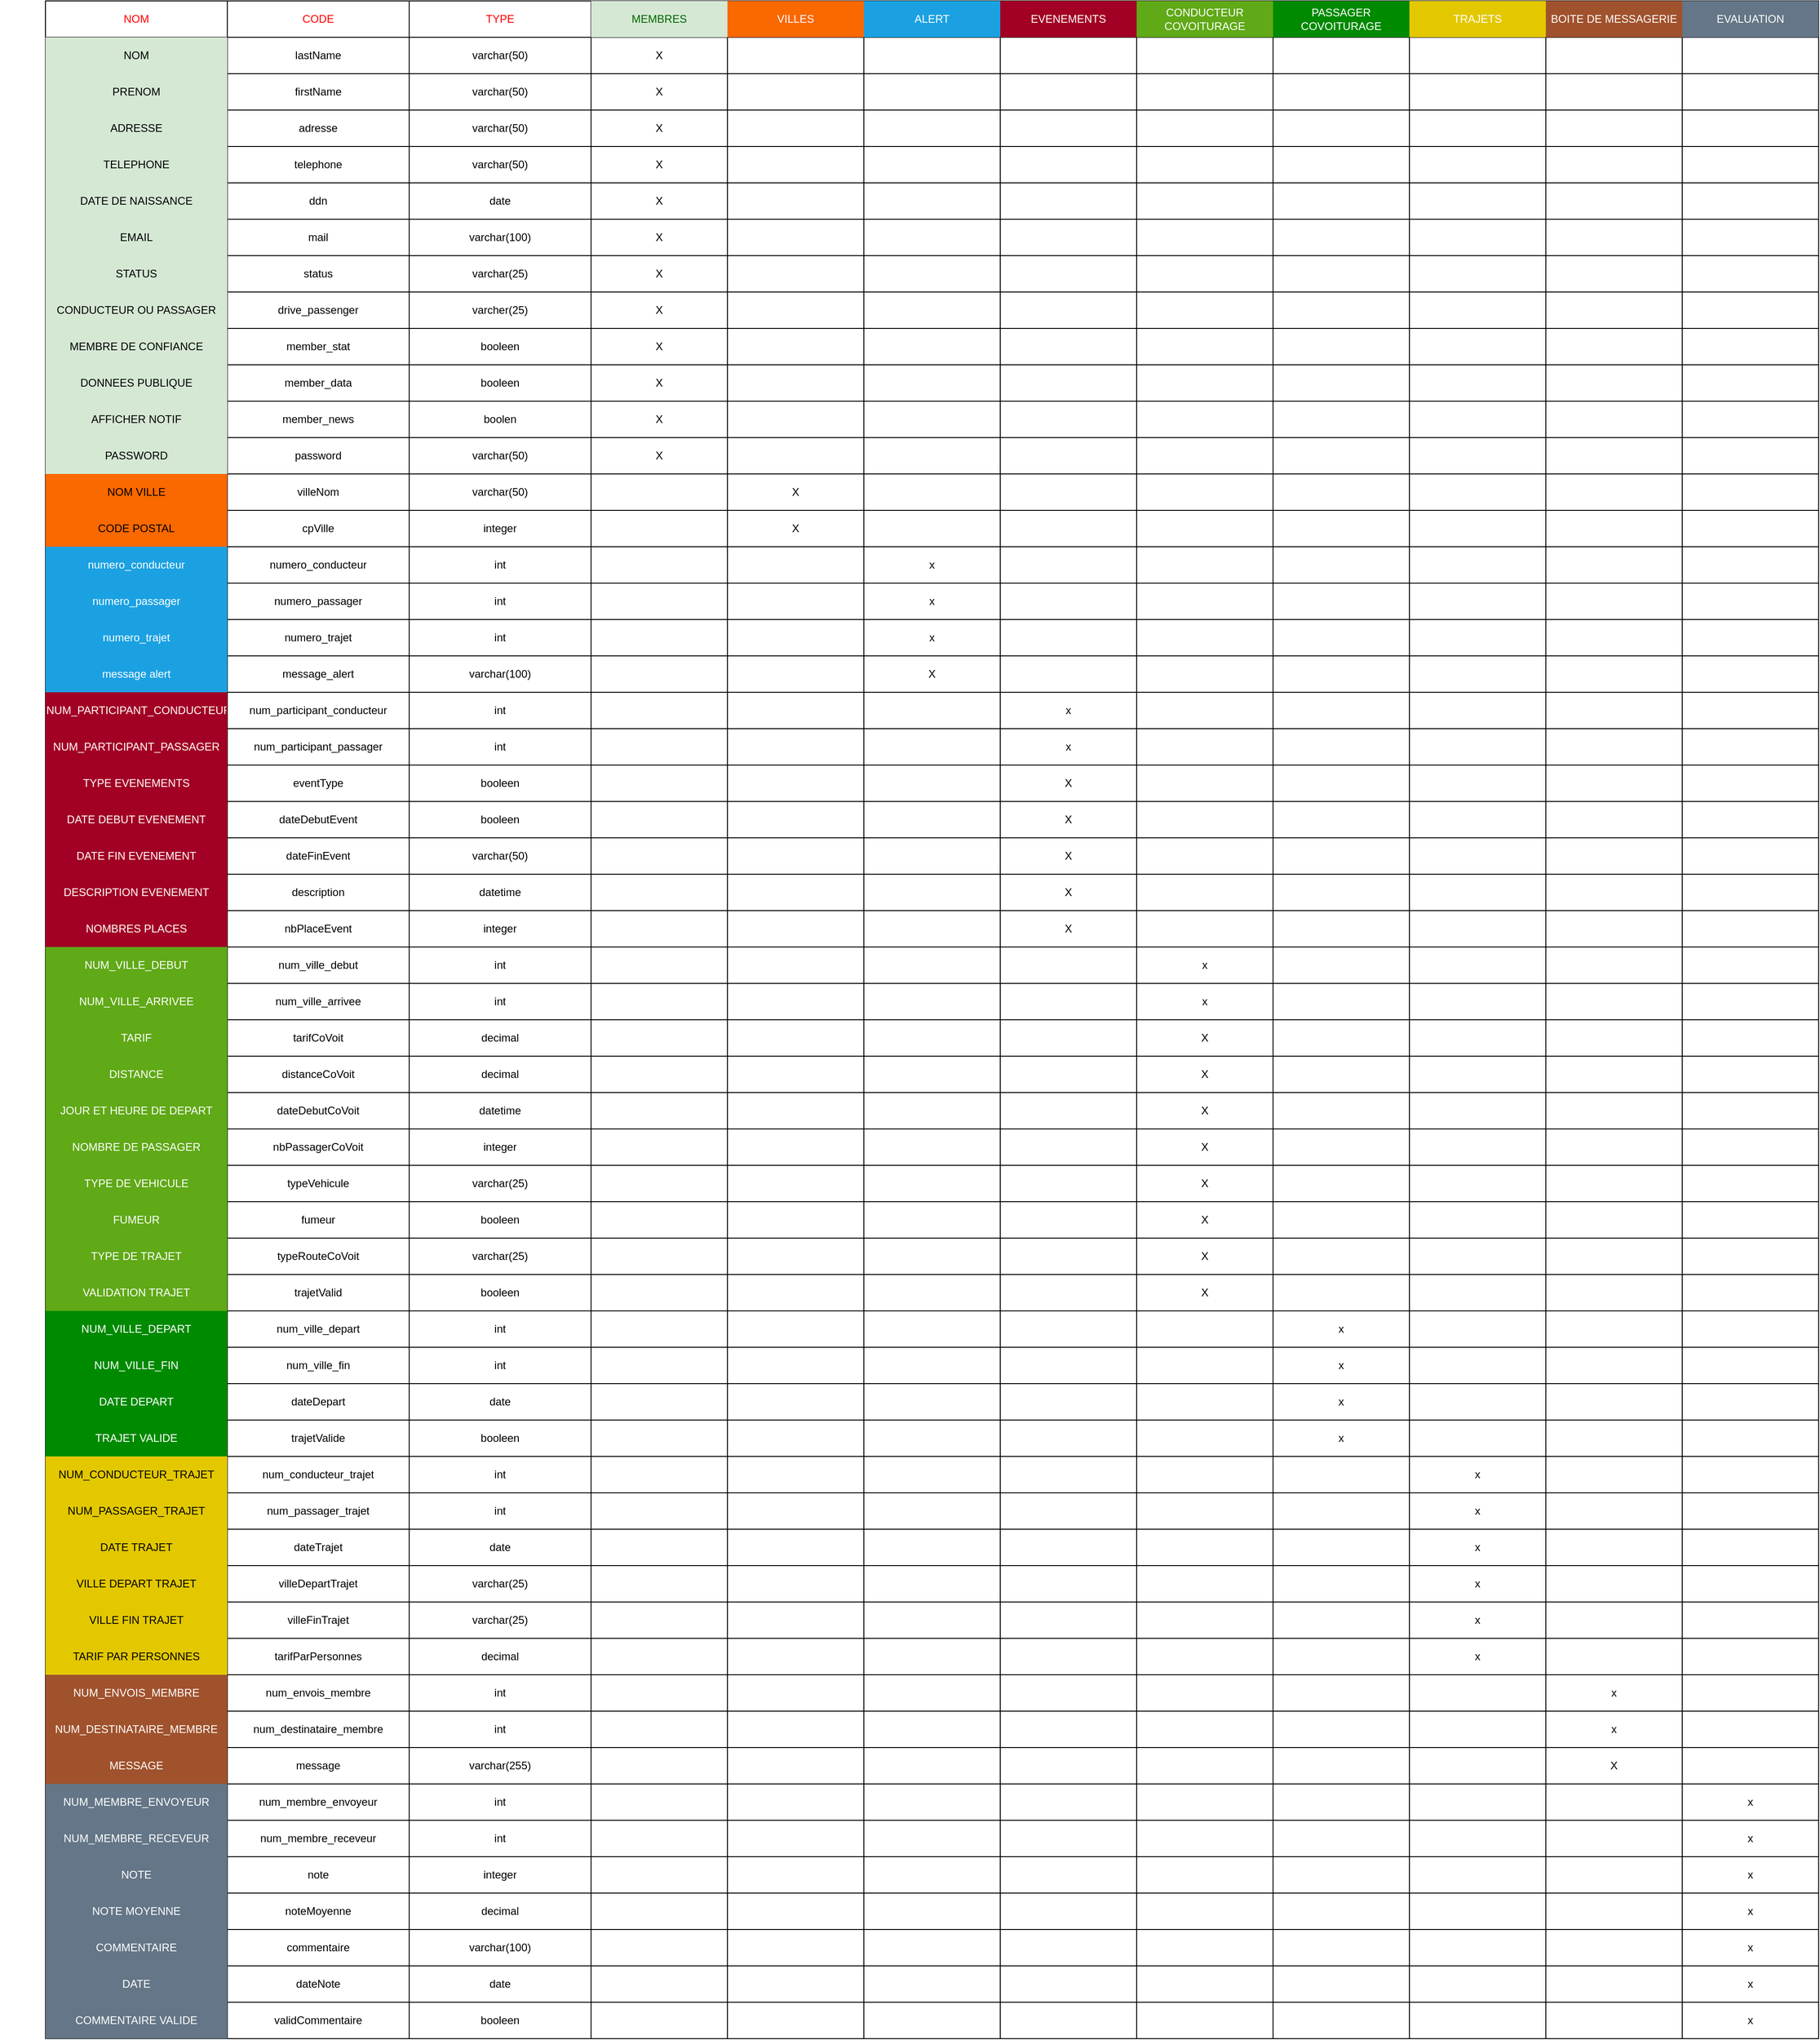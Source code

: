 <mxfile version="15.0.6" type="device"><diagram id="kgpKYQtTHZ0yAKxKKP6v" name="Page-1"><mxGraphModel dx="1447" dy="780" grid="1" gridSize="10" guides="1" tooltips="1" connect="1" arrows="1" fold="1" page="1" pageScale="1" pageWidth="850" pageHeight="1100" math="0" shadow="0"><root><mxCell id="0"/><mxCell id="1" parent="0"/><mxCell id="v55RxY0EaP8hKvXXCiuH-42" value="" style="shape=table;startSize=0;container=1;collapsible=0;childLayout=tableLayout;strokeWidth=1;fontColor=#FFFFFF;" parent="1" vertex="1"><mxGeometry x="280" y="820" width="1950" height="2240" as="geometry"/></mxCell><mxCell id="v55RxY0EaP8hKvXXCiuH-43" value="" style="shape=partialRectangle;collapsible=0;dropTarget=0;pointerEvents=0;fillColor=none;top=0;left=0;bottom=0;right=0;points=[[0,0.5],[1,0.5]];portConstraint=eastwest;fontColor=#FFFFFF;" parent="v55RxY0EaP8hKvXXCiuH-42" vertex="1"><mxGeometry width="1950" height="40" as="geometry"/></mxCell><mxCell id="v55RxY0EaP8hKvXXCiuH-44" value="&lt;font color=&quot;#FF0000&quot;&gt;NOM&lt;/font&gt;" style="shape=partialRectangle;html=1;whiteSpace=wrap;connectable=0;overflow=hidden;fillColor=none;top=0;left=0;bottom=0;right=0;pointerEvents=1;" parent="v55RxY0EaP8hKvXXCiuH-43" vertex="1"><mxGeometry width="200" height="40" as="geometry"/></mxCell><mxCell id="v55RxY0EaP8hKvXXCiuH-45" value="&lt;font color=&quot;#FF0000&quot;&gt;CODE&lt;/font&gt;" style="shape=partialRectangle;html=1;whiteSpace=wrap;connectable=0;overflow=hidden;fillColor=none;top=0;left=0;bottom=0;right=0;pointerEvents=1;" parent="v55RxY0EaP8hKvXXCiuH-43" vertex="1"><mxGeometry x="200" width="200" height="40" as="geometry"/></mxCell><mxCell id="v55RxY0EaP8hKvXXCiuH-46" value="&lt;font color=&quot;#FF0000&quot;&gt;TYPE&lt;/font&gt;" style="shape=partialRectangle;html=1;whiteSpace=wrap;connectable=0;overflow=hidden;fillColor=none;top=0;left=0;bottom=0;right=0;pointerEvents=1;" parent="v55RxY0EaP8hKvXXCiuH-43" vertex="1"><mxGeometry x="400" width="200" height="40" as="geometry"/></mxCell><mxCell id="v55RxY0EaP8hKvXXCiuH-47" value="&lt;font color=&quot;#006600&quot;&gt;MEMBRES&lt;/font&gt;" style="shape=partialRectangle;html=1;whiteSpace=wrap;connectable=0;overflow=hidden;fillColor=#d5e8d4;top=0;left=0;bottom=0;right=0;pointerEvents=1;strokeColor=#82b366;" parent="v55RxY0EaP8hKvXXCiuH-43" vertex="1"><mxGeometry x="600" width="150" height="40" as="geometry"/></mxCell><mxCell id="v55RxY0EaP8hKvXXCiuH-48" value="&lt;font&gt;VILLES&lt;/font&gt;" style="shape=partialRectangle;html=1;whiteSpace=wrap;connectable=0;overflow=hidden;fillColor=#fa6800;top=0;left=0;bottom=0;right=0;pointerEvents=1;strokeColor=#C73500;fontColor=#FFFFFF;" parent="v55RxY0EaP8hKvXXCiuH-43" vertex="1"><mxGeometry x="750" width="150" height="40" as="geometry"/></mxCell><mxCell id="v55RxY0EaP8hKvXXCiuH-49" value="&lt;font&gt;ALERT&lt;/font&gt;" style="shape=partialRectangle;html=1;whiteSpace=wrap;connectable=0;overflow=hidden;fillColor=#1ba1e2;top=0;left=0;bottom=0;right=0;pointerEvents=1;strokeColor=#006EAF;fontColor=#FFFFFF;" parent="v55RxY0EaP8hKvXXCiuH-43" vertex="1"><mxGeometry x="900" width="150" height="40" as="geometry"/></mxCell><mxCell id="v55RxY0EaP8hKvXXCiuH-50" value="&lt;font&gt;EVENEMENTS&lt;/font&gt;" style="shape=partialRectangle;html=1;whiteSpace=wrap;connectable=0;overflow=hidden;top=0;left=0;bottom=0;right=0;pointerEvents=1;strokeColor=#6F0000;fillColor=#a20025;fontColor=#FFFFFF;" parent="v55RxY0EaP8hKvXXCiuH-43" vertex="1"><mxGeometry x="1050" width="150" height="40" as="geometry"/></mxCell><mxCell id="v55RxY0EaP8hKvXXCiuH-51" value="CONDUCTEUR COVOITURAGE" style="shape=partialRectangle;html=1;whiteSpace=wrap;connectable=0;overflow=hidden;fillColor=#60a917;top=0;left=0;bottom=0;right=0;pointerEvents=1;strokeColor=#2D7600;fontColor=#ffffff;" parent="v55RxY0EaP8hKvXXCiuH-43" vertex="1"><mxGeometry x="1200" width="150" height="40" as="geometry"/></mxCell><mxCell id="v55RxY0EaP8hKvXXCiuH-52" value="&lt;font color=&quot;#FFFFFF&quot;&gt;PASSAGER COVOITURAGE&lt;br&gt;&lt;/font&gt;" style="shape=partialRectangle;html=1;whiteSpace=wrap;connectable=0;overflow=hidden;fillColor=#008a00;top=0;left=0;bottom=0;right=0;pointerEvents=1;strokeColor=#005700;fontColor=#ffffff;" parent="v55RxY0EaP8hKvXXCiuH-43" vertex="1"><mxGeometry x="1350" width="150" height="40" as="geometry"/></mxCell><mxCell id="v55RxY0EaP8hKvXXCiuH-595" value="&lt;font color=&quot;#FFFFFF&quot;&gt;TRAJETS&lt;/font&gt;" style="shape=partialRectangle;html=1;whiteSpace=wrap;connectable=0;overflow=hidden;fillColor=#e3c800;top=0;left=0;bottom=0;right=0;pointerEvents=1;strokeColor=#B09500;fontColor=#000000;" parent="v55RxY0EaP8hKvXXCiuH-43" vertex="1"><mxGeometry x="1500" width="150" height="40" as="geometry"/></mxCell><mxCell id="v55RxY0EaP8hKvXXCiuH-53" value="&lt;font color=&quot;#FFFFFF&quot;&gt;BOITE DE MESSAGERIE&lt;/font&gt;" style="shape=partialRectangle;html=1;whiteSpace=wrap;connectable=0;overflow=hidden;fillColor=#a0522d;top=0;left=0;bottom=0;right=0;pointerEvents=1;strokeColor=#6D1F00;fontColor=#ffffff;" parent="v55RxY0EaP8hKvXXCiuH-43" vertex="1"><mxGeometry x="1650" width="150" height="40" as="geometry"/></mxCell><mxCell id="v55RxY0EaP8hKvXXCiuH-54" value="&lt;font color=&quot;#FFFFFF&quot;&gt;EVALUATION&lt;/font&gt;" style="shape=partialRectangle;html=1;whiteSpace=wrap;connectable=0;overflow=hidden;fillColor=#647687;top=0;left=0;bottom=0;right=0;pointerEvents=1;strokeColor=#314354;fontColor=#ffffff;" parent="v55RxY0EaP8hKvXXCiuH-43" vertex="1"><mxGeometry x="1800" width="150" height="40" as="geometry"/></mxCell><mxCell id="v55RxY0EaP8hKvXXCiuH-55" value="" style="shape=partialRectangle;collapsible=0;dropTarget=0;pointerEvents=0;fillColor=none;top=0;left=0;bottom=0;right=0;points=[[0,0.5],[1,0.5]];portConstraint=eastwest;" parent="v55RxY0EaP8hKvXXCiuH-42" vertex="1"><mxGeometry y="40" width="1950" height="40" as="geometry"/></mxCell><mxCell id="v55RxY0EaP8hKvXXCiuH-56" value="NOM" style="shape=partialRectangle;html=1;whiteSpace=wrap;connectable=0;overflow=hidden;fillColor=#d5e8d4;top=0;left=0;bottom=0;right=0;pointerEvents=1;strokeColor=#82b366;" parent="v55RxY0EaP8hKvXXCiuH-55" vertex="1"><mxGeometry width="200" height="40" as="geometry"/></mxCell><mxCell id="v55RxY0EaP8hKvXXCiuH-57" value="lastName" style="shape=partialRectangle;html=1;whiteSpace=wrap;connectable=0;overflow=hidden;fillColor=none;top=0;left=0;bottom=0;right=0;pointerEvents=1;" parent="v55RxY0EaP8hKvXXCiuH-55" vertex="1"><mxGeometry x="200" width="200" height="40" as="geometry"/></mxCell><mxCell id="v55RxY0EaP8hKvXXCiuH-58" value="varchar(50)" style="shape=partialRectangle;html=1;whiteSpace=wrap;connectable=0;overflow=hidden;fillColor=none;top=0;left=0;bottom=0;right=0;pointerEvents=1;" parent="v55RxY0EaP8hKvXXCiuH-55" vertex="1"><mxGeometry x="400" width="200" height="40" as="geometry"/></mxCell><mxCell id="v55RxY0EaP8hKvXXCiuH-59" value="X" style="shape=partialRectangle;html=1;whiteSpace=wrap;connectable=0;overflow=hidden;fillColor=none;top=0;left=0;bottom=0;right=0;pointerEvents=1;" parent="v55RxY0EaP8hKvXXCiuH-55" vertex="1"><mxGeometry x="600" width="150" height="40" as="geometry"/></mxCell><mxCell id="v55RxY0EaP8hKvXXCiuH-60" value="" style="shape=partialRectangle;html=1;whiteSpace=wrap;connectable=0;overflow=hidden;fillColor=none;top=0;left=0;bottom=0;right=0;pointerEvents=1;" parent="v55RxY0EaP8hKvXXCiuH-55" vertex="1"><mxGeometry x="750" width="150" height="40" as="geometry"/></mxCell><mxCell id="v55RxY0EaP8hKvXXCiuH-61" value="" style="shape=partialRectangle;html=1;whiteSpace=wrap;connectable=0;overflow=hidden;fillColor=none;top=0;left=0;bottom=0;right=0;pointerEvents=1;" parent="v55RxY0EaP8hKvXXCiuH-55" vertex="1"><mxGeometry x="900" width="150" height="40" as="geometry"/></mxCell><mxCell id="v55RxY0EaP8hKvXXCiuH-62" value="" style="shape=partialRectangle;html=1;whiteSpace=wrap;connectable=0;overflow=hidden;fillColor=none;top=0;left=0;bottom=0;right=0;pointerEvents=1;" parent="v55RxY0EaP8hKvXXCiuH-55" vertex="1"><mxGeometry x="1050" width="150" height="40" as="geometry"/></mxCell><mxCell id="v55RxY0EaP8hKvXXCiuH-63" value="" style="shape=partialRectangle;html=1;whiteSpace=wrap;connectable=0;overflow=hidden;fillColor=none;top=0;left=0;bottom=0;right=0;pointerEvents=1;" parent="v55RxY0EaP8hKvXXCiuH-55" vertex="1"><mxGeometry x="1200" width="150" height="40" as="geometry"/></mxCell><mxCell id="v55RxY0EaP8hKvXXCiuH-64" value="" style="shape=partialRectangle;html=1;whiteSpace=wrap;connectable=0;overflow=hidden;fillColor=none;top=0;left=0;bottom=0;right=0;pointerEvents=1;" parent="v55RxY0EaP8hKvXXCiuH-55" vertex="1"><mxGeometry x="1350" width="150" height="40" as="geometry"/></mxCell><mxCell id="v55RxY0EaP8hKvXXCiuH-596" style="shape=partialRectangle;html=1;whiteSpace=wrap;connectable=0;overflow=hidden;fillColor=none;top=0;left=0;bottom=0;right=0;pointerEvents=1;" parent="v55RxY0EaP8hKvXXCiuH-55" vertex="1"><mxGeometry x="1500" width="150" height="40" as="geometry"/></mxCell><mxCell id="v55RxY0EaP8hKvXXCiuH-65" value="" style="shape=partialRectangle;html=1;whiteSpace=wrap;connectable=0;overflow=hidden;fillColor=none;top=0;left=0;bottom=0;right=0;pointerEvents=1;" parent="v55RxY0EaP8hKvXXCiuH-55" vertex="1"><mxGeometry x="1650" width="150" height="40" as="geometry"/></mxCell><mxCell id="v55RxY0EaP8hKvXXCiuH-66" value="" style="shape=partialRectangle;html=1;whiteSpace=wrap;connectable=0;overflow=hidden;fillColor=none;top=0;left=0;bottom=0;right=0;pointerEvents=1;" parent="v55RxY0EaP8hKvXXCiuH-55" vertex="1"><mxGeometry x="1800" width="150" height="40" as="geometry"/></mxCell><mxCell id="v55RxY0EaP8hKvXXCiuH-67" value="" style="shape=partialRectangle;collapsible=0;dropTarget=0;pointerEvents=0;fillColor=none;top=0;left=0;bottom=0;right=0;points=[[0,0.5],[1,0.5]];portConstraint=eastwest;" parent="v55RxY0EaP8hKvXXCiuH-42" vertex="1"><mxGeometry y="80" width="1950" height="40" as="geometry"/></mxCell><mxCell id="v55RxY0EaP8hKvXXCiuH-68" value="PRENOM" style="shape=partialRectangle;html=1;whiteSpace=wrap;connectable=0;overflow=hidden;fillColor=#d5e8d4;top=0;left=0;bottom=0;right=0;pointerEvents=1;strokeColor=#82b366;" parent="v55RxY0EaP8hKvXXCiuH-67" vertex="1"><mxGeometry width="200" height="40" as="geometry"/></mxCell><mxCell id="v55RxY0EaP8hKvXXCiuH-69" value="firstName" style="shape=partialRectangle;html=1;whiteSpace=wrap;connectable=0;overflow=hidden;fillColor=none;top=0;left=0;bottom=0;right=0;pointerEvents=1;strokeWidth=10;" parent="v55RxY0EaP8hKvXXCiuH-67" vertex="1"><mxGeometry x="200" width="200" height="40" as="geometry"/></mxCell><mxCell id="v55RxY0EaP8hKvXXCiuH-70" value="varchar(50)" style="shape=partialRectangle;html=1;whiteSpace=wrap;connectable=0;overflow=hidden;fillColor=none;top=0;left=0;bottom=0;right=0;pointerEvents=1;" parent="v55RxY0EaP8hKvXXCiuH-67" vertex="1"><mxGeometry x="400" width="200" height="40" as="geometry"/></mxCell><mxCell id="v55RxY0EaP8hKvXXCiuH-71" value="X" style="shape=partialRectangle;html=1;whiteSpace=wrap;connectable=0;overflow=hidden;fillColor=none;top=0;left=0;bottom=0;right=0;pointerEvents=1;" parent="v55RxY0EaP8hKvXXCiuH-67" vertex="1"><mxGeometry x="600" width="150" height="40" as="geometry"/></mxCell><mxCell id="v55RxY0EaP8hKvXXCiuH-72" value="" style="shape=partialRectangle;html=1;whiteSpace=wrap;connectable=0;overflow=hidden;fillColor=none;top=0;left=0;bottom=0;right=0;pointerEvents=1;" parent="v55RxY0EaP8hKvXXCiuH-67" vertex="1"><mxGeometry x="750" width="150" height="40" as="geometry"/></mxCell><mxCell id="v55RxY0EaP8hKvXXCiuH-73" value="" style="shape=partialRectangle;html=1;whiteSpace=wrap;connectable=0;overflow=hidden;fillColor=none;top=0;left=0;bottom=0;right=0;pointerEvents=1;" parent="v55RxY0EaP8hKvXXCiuH-67" vertex="1"><mxGeometry x="900" width="150" height="40" as="geometry"/></mxCell><mxCell id="v55RxY0EaP8hKvXXCiuH-74" value="" style="shape=partialRectangle;html=1;whiteSpace=wrap;connectable=0;overflow=hidden;fillColor=none;top=0;left=0;bottom=0;right=0;pointerEvents=1;" parent="v55RxY0EaP8hKvXXCiuH-67" vertex="1"><mxGeometry x="1050" width="150" height="40" as="geometry"/></mxCell><mxCell id="v55RxY0EaP8hKvXXCiuH-75" value="" style="shape=partialRectangle;html=1;whiteSpace=wrap;connectable=0;overflow=hidden;fillColor=none;top=0;left=0;bottom=0;right=0;pointerEvents=1;" parent="v55RxY0EaP8hKvXXCiuH-67" vertex="1"><mxGeometry x="1200" width="150" height="40" as="geometry"/></mxCell><mxCell id="v55RxY0EaP8hKvXXCiuH-76" value="" style="shape=partialRectangle;html=1;whiteSpace=wrap;connectable=0;overflow=hidden;fillColor=none;top=0;left=0;bottom=0;right=0;pointerEvents=1;" parent="v55RxY0EaP8hKvXXCiuH-67" vertex="1"><mxGeometry x="1350" width="150" height="40" as="geometry"/></mxCell><mxCell id="v55RxY0EaP8hKvXXCiuH-597" style="shape=partialRectangle;html=1;whiteSpace=wrap;connectable=0;overflow=hidden;fillColor=none;top=0;left=0;bottom=0;right=0;pointerEvents=1;" parent="v55RxY0EaP8hKvXXCiuH-67" vertex="1"><mxGeometry x="1500" width="150" height="40" as="geometry"/></mxCell><mxCell id="v55RxY0EaP8hKvXXCiuH-77" value="" style="shape=partialRectangle;html=1;whiteSpace=wrap;connectable=0;overflow=hidden;fillColor=none;top=0;left=0;bottom=0;right=0;pointerEvents=1;" parent="v55RxY0EaP8hKvXXCiuH-67" vertex="1"><mxGeometry x="1650" width="150" height="40" as="geometry"/></mxCell><mxCell id="v55RxY0EaP8hKvXXCiuH-78" value="" style="shape=partialRectangle;html=1;whiteSpace=wrap;connectable=0;overflow=hidden;fillColor=none;top=0;left=0;bottom=0;right=0;pointerEvents=1;" parent="v55RxY0EaP8hKvXXCiuH-67" vertex="1"><mxGeometry x="1800" width="150" height="40" as="geometry"/></mxCell><mxCell id="v55RxY0EaP8hKvXXCiuH-79" value="" style="shape=partialRectangle;collapsible=0;dropTarget=0;pointerEvents=0;fillColor=none;top=0;left=0;bottom=0;right=0;points=[[0,0.5],[1,0.5]];portConstraint=eastwest;" parent="v55RxY0EaP8hKvXXCiuH-42" vertex="1"><mxGeometry y="120" width="1950" height="40" as="geometry"/></mxCell><mxCell id="v55RxY0EaP8hKvXXCiuH-80" value="ADRESSE" style="shape=partialRectangle;html=1;whiteSpace=wrap;connectable=0;overflow=hidden;fillColor=#d5e8d4;top=0;left=0;bottom=0;right=0;pointerEvents=1;strokeColor=#82b366;" parent="v55RxY0EaP8hKvXXCiuH-79" vertex="1"><mxGeometry width="200" height="40" as="geometry"/></mxCell><mxCell id="v55RxY0EaP8hKvXXCiuH-81" value="adresse" style="shape=partialRectangle;html=1;whiteSpace=wrap;connectable=0;overflow=hidden;fillColor=none;top=0;left=0;bottom=0;right=0;pointerEvents=1;" parent="v55RxY0EaP8hKvXXCiuH-79" vertex="1"><mxGeometry x="200" width="200" height="40" as="geometry"/></mxCell><mxCell id="v55RxY0EaP8hKvXXCiuH-82" value="varchar(50)" style="shape=partialRectangle;html=1;whiteSpace=wrap;connectable=0;overflow=hidden;fillColor=none;top=0;left=0;bottom=0;right=0;pointerEvents=1;" parent="v55RxY0EaP8hKvXXCiuH-79" vertex="1"><mxGeometry x="400" width="200" height="40" as="geometry"/></mxCell><mxCell id="v55RxY0EaP8hKvXXCiuH-83" value="X" style="shape=partialRectangle;html=1;whiteSpace=wrap;connectable=0;overflow=hidden;fillColor=none;top=0;left=0;bottom=0;right=0;pointerEvents=1;" parent="v55RxY0EaP8hKvXXCiuH-79" vertex="1"><mxGeometry x="600" width="150" height="40" as="geometry"/></mxCell><mxCell id="v55RxY0EaP8hKvXXCiuH-84" value="" style="shape=partialRectangle;html=1;whiteSpace=wrap;connectable=0;overflow=hidden;fillColor=none;top=0;left=0;bottom=0;right=0;pointerEvents=1;" parent="v55RxY0EaP8hKvXXCiuH-79" vertex="1"><mxGeometry x="750" width="150" height="40" as="geometry"/></mxCell><mxCell id="v55RxY0EaP8hKvXXCiuH-85" value="" style="shape=partialRectangle;html=1;whiteSpace=wrap;connectable=0;overflow=hidden;fillColor=none;top=0;left=0;bottom=0;right=0;pointerEvents=1;" parent="v55RxY0EaP8hKvXXCiuH-79" vertex="1"><mxGeometry x="900" width="150" height="40" as="geometry"/></mxCell><mxCell id="v55RxY0EaP8hKvXXCiuH-86" value="" style="shape=partialRectangle;html=1;whiteSpace=wrap;connectable=0;overflow=hidden;fillColor=none;top=0;left=0;bottom=0;right=0;pointerEvents=1;" parent="v55RxY0EaP8hKvXXCiuH-79" vertex="1"><mxGeometry x="1050" width="150" height="40" as="geometry"/></mxCell><mxCell id="v55RxY0EaP8hKvXXCiuH-87" value="" style="shape=partialRectangle;html=1;whiteSpace=wrap;connectable=0;overflow=hidden;fillColor=none;top=0;left=0;bottom=0;right=0;pointerEvents=1;" parent="v55RxY0EaP8hKvXXCiuH-79" vertex="1"><mxGeometry x="1200" width="150" height="40" as="geometry"/></mxCell><mxCell id="v55RxY0EaP8hKvXXCiuH-88" value="" style="shape=partialRectangle;html=1;whiteSpace=wrap;connectable=0;overflow=hidden;fillColor=none;top=0;left=0;bottom=0;right=0;pointerEvents=1;" parent="v55RxY0EaP8hKvXXCiuH-79" vertex="1"><mxGeometry x="1350" width="150" height="40" as="geometry"/></mxCell><mxCell id="v55RxY0EaP8hKvXXCiuH-598" style="shape=partialRectangle;html=1;whiteSpace=wrap;connectable=0;overflow=hidden;fillColor=none;top=0;left=0;bottom=0;right=0;pointerEvents=1;" parent="v55RxY0EaP8hKvXXCiuH-79" vertex="1"><mxGeometry x="1500" width="150" height="40" as="geometry"/></mxCell><mxCell id="v55RxY0EaP8hKvXXCiuH-89" value="" style="shape=partialRectangle;html=1;whiteSpace=wrap;connectable=0;overflow=hidden;fillColor=none;top=0;left=0;bottom=0;right=0;pointerEvents=1;" parent="v55RxY0EaP8hKvXXCiuH-79" vertex="1"><mxGeometry x="1650" width="150" height="40" as="geometry"/></mxCell><mxCell id="v55RxY0EaP8hKvXXCiuH-90" value="" style="shape=partialRectangle;html=1;whiteSpace=wrap;connectable=0;overflow=hidden;fillColor=none;top=0;left=0;bottom=0;right=0;pointerEvents=1;" parent="v55RxY0EaP8hKvXXCiuH-79" vertex="1"><mxGeometry x="1800" width="150" height="40" as="geometry"/></mxCell><mxCell id="v55RxY0EaP8hKvXXCiuH-91" value="" style="shape=partialRectangle;collapsible=0;dropTarget=0;pointerEvents=0;fillColor=none;top=0;left=0;bottom=0;right=0;points=[[0,0.5],[1,0.5]];portConstraint=eastwest;" parent="v55RxY0EaP8hKvXXCiuH-42" vertex="1"><mxGeometry y="160" width="1950" height="40" as="geometry"/></mxCell><mxCell id="v55RxY0EaP8hKvXXCiuH-92" value="TELEPHONE" style="shape=partialRectangle;html=1;whiteSpace=wrap;connectable=0;overflow=hidden;fillColor=#d5e8d4;top=0;left=0;bottom=0;right=0;pointerEvents=1;strokeColor=#82b366;" parent="v55RxY0EaP8hKvXXCiuH-91" vertex="1"><mxGeometry width="200" height="40" as="geometry"/></mxCell><mxCell id="v55RxY0EaP8hKvXXCiuH-93" value="telephone" style="shape=partialRectangle;html=1;whiteSpace=wrap;connectable=0;overflow=hidden;fillColor=none;top=0;left=0;bottom=0;right=0;pointerEvents=1;" parent="v55RxY0EaP8hKvXXCiuH-91" vertex="1"><mxGeometry x="200" width="200" height="40" as="geometry"/></mxCell><mxCell id="v55RxY0EaP8hKvXXCiuH-94" value="varchar(50)" style="shape=partialRectangle;html=1;whiteSpace=wrap;connectable=0;overflow=hidden;fillColor=none;top=0;left=0;bottom=0;right=0;pointerEvents=1;" parent="v55RxY0EaP8hKvXXCiuH-91" vertex="1"><mxGeometry x="400" width="200" height="40" as="geometry"/></mxCell><mxCell id="v55RxY0EaP8hKvXXCiuH-95" value="X" style="shape=partialRectangle;html=1;whiteSpace=wrap;connectable=0;overflow=hidden;fillColor=none;top=0;left=0;bottom=0;right=0;pointerEvents=1;" parent="v55RxY0EaP8hKvXXCiuH-91" vertex="1"><mxGeometry x="600" width="150" height="40" as="geometry"/></mxCell><mxCell id="v55RxY0EaP8hKvXXCiuH-96" value="" style="shape=partialRectangle;html=1;whiteSpace=wrap;connectable=0;overflow=hidden;fillColor=none;top=0;left=0;bottom=0;right=0;pointerEvents=1;" parent="v55RxY0EaP8hKvXXCiuH-91" vertex="1"><mxGeometry x="750" width="150" height="40" as="geometry"/></mxCell><mxCell id="v55RxY0EaP8hKvXXCiuH-97" value="" style="shape=partialRectangle;html=1;whiteSpace=wrap;connectable=0;overflow=hidden;fillColor=none;top=0;left=0;bottom=0;right=0;pointerEvents=1;" parent="v55RxY0EaP8hKvXXCiuH-91" vertex="1"><mxGeometry x="900" width="150" height="40" as="geometry"/></mxCell><mxCell id="v55RxY0EaP8hKvXXCiuH-98" value="" style="shape=partialRectangle;html=1;whiteSpace=wrap;connectable=0;overflow=hidden;fillColor=none;top=0;left=0;bottom=0;right=0;pointerEvents=1;" parent="v55RxY0EaP8hKvXXCiuH-91" vertex="1"><mxGeometry x="1050" width="150" height="40" as="geometry"/></mxCell><mxCell id="v55RxY0EaP8hKvXXCiuH-99" value="" style="shape=partialRectangle;html=1;whiteSpace=wrap;connectable=0;overflow=hidden;fillColor=none;top=0;left=0;bottom=0;right=0;pointerEvents=1;" parent="v55RxY0EaP8hKvXXCiuH-91" vertex="1"><mxGeometry x="1200" width="150" height="40" as="geometry"/></mxCell><mxCell id="v55RxY0EaP8hKvXXCiuH-100" value="" style="shape=partialRectangle;html=1;whiteSpace=wrap;connectable=0;overflow=hidden;fillColor=none;top=0;left=0;bottom=0;right=0;pointerEvents=1;" parent="v55RxY0EaP8hKvXXCiuH-91" vertex="1"><mxGeometry x="1350" width="150" height="40" as="geometry"/></mxCell><mxCell id="v55RxY0EaP8hKvXXCiuH-599" style="shape=partialRectangle;html=1;whiteSpace=wrap;connectable=0;overflow=hidden;fillColor=none;top=0;left=0;bottom=0;right=0;pointerEvents=1;" parent="v55RxY0EaP8hKvXXCiuH-91" vertex="1"><mxGeometry x="1500" width="150" height="40" as="geometry"/></mxCell><mxCell id="v55RxY0EaP8hKvXXCiuH-101" value="" style="shape=partialRectangle;html=1;whiteSpace=wrap;connectable=0;overflow=hidden;fillColor=none;top=0;left=0;bottom=0;right=0;pointerEvents=1;" parent="v55RxY0EaP8hKvXXCiuH-91" vertex="1"><mxGeometry x="1650" width="150" height="40" as="geometry"/></mxCell><mxCell id="v55RxY0EaP8hKvXXCiuH-102" value="" style="shape=partialRectangle;html=1;whiteSpace=wrap;connectable=0;overflow=hidden;fillColor=none;top=0;left=0;bottom=0;right=0;pointerEvents=1;" parent="v55RxY0EaP8hKvXXCiuH-91" vertex="1"><mxGeometry x="1800" width="150" height="40" as="geometry"/></mxCell><mxCell id="v55RxY0EaP8hKvXXCiuH-103" value="" style="shape=partialRectangle;collapsible=0;dropTarget=0;pointerEvents=0;fillColor=none;top=0;left=0;bottom=0;right=0;points=[[0,0.5],[1,0.5]];portConstraint=eastwest;" parent="v55RxY0EaP8hKvXXCiuH-42" vertex="1"><mxGeometry y="200" width="1950" height="40" as="geometry"/></mxCell><mxCell id="v55RxY0EaP8hKvXXCiuH-104" value="DATE DE NAISSANCE" style="shape=partialRectangle;html=1;whiteSpace=wrap;connectable=0;overflow=hidden;fillColor=#d5e8d4;top=0;left=0;bottom=0;right=0;pointerEvents=1;strokeColor=#82b366;" parent="v55RxY0EaP8hKvXXCiuH-103" vertex="1"><mxGeometry width="200" height="40" as="geometry"/></mxCell><mxCell id="v55RxY0EaP8hKvXXCiuH-105" value="ddn" style="shape=partialRectangle;html=1;whiteSpace=wrap;connectable=0;overflow=hidden;fillColor=none;top=0;left=0;bottom=0;right=0;pointerEvents=1;" parent="v55RxY0EaP8hKvXXCiuH-103" vertex="1"><mxGeometry x="200" width="200" height="40" as="geometry"/></mxCell><mxCell id="v55RxY0EaP8hKvXXCiuH-106" value="date" style="shape=partialRectangle;html=1;whiteSpace=wrap;connectable=0;overflow=hidden;fillColor=none;top=0;left=0;bottom=0;right=0;pointerEvents=1;" parent="v55RxY0EaP8hKvXXCiuH-103" vertex="1"><mxGeometry x="400" width="200" height="40" as="geometry"/></mxCell><mxCell id="v55RxY0EaP8hKvXXCiuH-107" value="X" style="shape=partialRectangle;html=1;whiteSpace=wrap;connectable=0;overflow=hidden;fillColor=none;top=0;left=0;bottom=0;right=0;pointerEvents=1;" parent="v55RxY0EaP8hKvXXCiuH-103" vertex="1"><mxGeometry x="600" width="150" height="40" as="geometry"/></mxCell><mxCell id="v55RxY0EaP8hKvXXCiuH-108" value="" style="shape=partialRectangle;html=1;whiteSpace=wrap;connectable=0;overflow=hidden;fillColor=none;top=0;left=0;bottom=0;right=0;pointerEvents=1;" parent="v55RxY0EaP8hKvXXCiuH-103" vertex="1"><mxGeometry x="750" width="150" height="40" as="geometry"/></mxCell><mxCell id="v55RxY0EaP8hKvXXCiuH-109" value="" style="shape=partialRectangle;html=1;whiteSpace=wrap;connectable=0;overflow=hidden;fillColor=none;top=0;left=0;bottom=0;right=0;pointerEvents=1;" parent="v55RxY0EaP8hKvXXCiuH-103" vertex="1"><mxGeometry x="900" width="150" height="40" as="geometry"/></mxCell><mxCell id="v55RxY0EaP8hKvXXCiuH-110" value="" style="shape=partialRectangle;html=1;whiteSpace=wrap;connectable=0;overflow=hidden;fillColor=none;top=0;left=0;bottom=0;right=0;pointerEvents=1;" parent="v55RxY0EaP8hKvXXCiuH-103" vertex="1"><mxGeometry x="1050" width="150" height="40" as="geometry"/></mxCell><mxCell id="v55RxY0EaP8hKvXXCiuH-111" value="" style="shape=partialRectangle;html=1;whiteSpace=wrap;connectable=0;overflow=hidden;fillColor=none;top=0;left=0;bottom=0;right=0;pointerEvents=1;" parent="v55RxY0EaP8hKvXXCiuH-103" vertex="1"><mxGeometry x="1200" width="150" height="40" as="geometry"/></mxCell><mxCell id="v55RxY0EaP8hKvXXCiuH-112" value="" style="shape=partialRectangle;html=1;whiteSpace=wrap;connectable=0;overflow=hidden;fillColor=none;top=0;left=0;bottom=0;right=0;pointerEvents=1;" parent="v55RxY0EaP8hKvXXCiuH-103" vertex="1"><mxGeometry x="1350" width="150" height="40" as="geometry"/></mxCell><mxCell id="v55RxY0EaP8hKvXXCiuH-600" style="shape=partialRectangle;html=1;whiteSpace=wrap;connectable=0;overflow=hidden;fillColor=none;top=0;left=0;bottom=0;right=0;pointerEvents=1;" parent="v55RxY0EaP8hKvXXCiuH-103" vertex="1"><mxGeometry x="1500" width="150" height="40" as="geometry"/></mxCell><mxCell id="v55RxY0EaP8hKvXXCiuH-113" value="" style="shape=partialRectangle;html=1;whiteSpace=wrap;connectable=0;overflow=hidden;fillColor=none;top=0;left=0;bottom=0;right=0;pointerEvents=1;" parent="v55RxY0EaP8hKvXXCiuH-103" vertex="1"><mxGeometry x="1650" width="150" height="40" as="geometry"/></mxCell><mxCell id="v55RxY0EaP8hKvXXCiuH-114" value="" style="shape=partialRectangle;html=1;whiteSpace=wrap;connectable=0;overflow=hidden;fillColor=none;top=0;left=0;bottom=0;right=0;pointerEvents=1;" parent="v55RxY0EaP8hKvXXCiuH-103" vertex="1"><mxGeometry x="1800" width="150" height="40" as="geometry"/></mxCell><mxCell id="v55RxY0EaP8hKvXXCiuH-115" value="" style="shape=partialRectangle;collapsible=0;dropTarget=0;pointerEvents=0;fillColor=none;top=0;left=0;bottom=0;right=0;points=[[0,0.5],[1,0.5]];portConstraint=eastwest;" parent="v55RxY0EaP8hKvXXCiuH-42" vertex="1"><mxGeometry y="240" width="1950" height="40" as="geometry"/></mxCell><mxCell id="v55RxY0EaP8hKvXXCiuH-116" value="EMAIL" style="shape=partialRectangle;html=1;whiteSpace=wrap;connectable=0;overflow=hidden;fillColor=#d5e8d4;top=0;left=0;bottom=0;right=0;pointerEvents=1;strokeColor=#82b366;" parent="v55RxY0EaP8hKvXXCiuH-115" vertex="1"><mxGeometry width="200" height="40" as="geometry"/></mxCell><mxCell id="v55RxY0EaP8hKvXXCiuH-117" value="mail" style="shape=partialRectangle;html=1;whiteSpace=wrap;connectable=0;overflow=hidden;fillColor=none;top=0;left=0;bottom=0;right=0;pointerEvents=1;" parent="v55RxY0EaP8hKvXXCiuH-115" vertex="1"><mxGeometry x="200" width="200" height="40" as="geometry"/></mxCell><mxCell id="v55RxY0EaP8hKvXXCiuH-118" value="varchar(100)" style="shape=partialRectangle;html=1;whiteSpace=wrap;connectable=0;overflow=hidden;fillColor=none;top=0;left=0;bottom=0;right=0;pointerEvents=1;" parent="v55RxY0EaP8hKvXXCiuH-115" vertex="1"><mxGeometry x="400" width="200" height="40" as="geometry"/></mxCell><mxCell id="v55RxY0EaP8hKvXXCiuH-119" value="X" style="shape=partialRectangle;html=1;whiteSpace=wrap;connectable=0;overflow=hidden;fillColor=none;top=0;left=0;bottom=0;right=0;pointerEvents=1;" parent="v55RxY0EaP8hKvXXCiuH-115" vertex="1"><mxGeometry x="600" width="150" height="40" as="geometry"/></mxCell><mxCell id="v55RxY0EaP8hKvXXCiuH-120" value="" style="shape=partialRectangle;html=1;whiteSpace=wrap;connectable=0;overflow=hidden;fillColor=none;top=0;left=0;bottom=0;right=0;pointerEvents=1;" parent="v55RxY0EaP8hKvXXCiuH-115" vertex="1"><mxGeometry x="750" width="150" height="40" as="geometry"/></mxCell><mxCell id="v55RxY0EaP8hKvXXCiuH-121" value="" style="shape=partialRectangle;html=1;whiteSpace=wrap;connectable=0;overflow=hidden;fillColor=none;top=0;left=0;bottom=0;right=0;pointerEvents=1;" parent="v55RxY0EaP8hKvXXCiuH-115" vertex="1"><mxGeometry x="900" width="150" height="40" as="geometry"/></mxCell><mxCell id="v55RxY0EaP8hKvXXCiuH-122" value="" style="shape=partialRectangle;html=1;whiteSpace=wrap;connectable=0;overflow=hidden;fillColor=none;top=0;left=0;bottom=0;right=0;pointerEvents=1;" parent="v55RxY0EaP8hKvXXCiuH-115" vertex="1"><mxGeometry x="1050" width="150" height="40" as="geometry"/></mxCell><mxCell id="v55RxY0EaP8hKvXXCiuH-123" value="" style="shape=partialRectangle;html=1;whiteSpace=wrap;connectable=0;overflow=hidden;fillColor=none;top=0;left=0;bottom=0;right=0;pointerEvents=1;" parent="v55RxY0EaP8hKvXXCiuH-115" vertex="1"><mxGeometry x="1200" width="150" height="40" as="geometry"/></mxCell><mxCell id="v55RxY0EaP8hKvXXCiuH-124" value="" style="shape=partialRectangle;html=1;whiteSpace=wrap;connectable=0;overflow=hidden;fillColor=none;top=0;left=0;bottom=0;right=0;pointerEvents=1;" parent="v55RxY0EaP8hKvXXCiuH-115" vertex="1"><mxGeometry x="1350" width="150" height="40" as="geometry"/></mxCell><mxCell id="v55RxY0EaP8hKvXXCiuH-601" style="shape=partialRectangle;html=1;whiteSpace=wrap;connectable=0;overflow=hidden;fillColor=none;top=0;left=0;bottom=0;right=0;pointerEvents=1;" parent="v55RxY0EaP8hKvXXCiuH-115" vertex="1"><mxGeometry x="1500" width="150" height="40" as="geometry"/></mxCell><mxCell id="v55RxY0EaP8hKvXXCiuH-125" value="" style="shape=partialRectangle;html=1;whiteSpace=wrap;connectable=0;overflow=hidden;fillColor=none;top=0;left=0;bottom=0;right=0;pointerEvents=1;" parent="v55RxY0EaP8hKvXXCiuH-115" vertex="1"><mxGeometry x="1650" width="150" height="40" as="geometry"/></mxCell><mxCell id="v55RxY0EaP8hKvXXCiuH-126" value="" style="shape=partialRectangle;html=1;whiteSpace=wrap;connectable=0;overflow=hidden;fillColor=none;top=0;left=0;bottom=0;right=0;pointerEvents=1;" parent="v55RxY0EaP8hKvXXCiuH-115" vertex="1"><mxGeometry x="1800" width="150" height="40" as="geometry"/></mxCell><mxCell id="v55RxY0EaP8hKvXXCiuH-127" value="" style="shape=partialRectangle;collapsible=0;dropTarget=0;pointerEvents=0;fillColor=none;top=0;left=0;bottom=0;right=0;points=[[0,0.5],[1,0.5]];portConstraint=eastwest;" parent="v55RxY0EaP8hKvXXCiuH-42" vertex="1"><mxGeometry y="280" width="1950" height="40" as="geometry"/></mxCell><mxCell id="v55RxY0EaP8hKvXXCiuH-128" value="STATUS" style="shape=partialRectangle;html=1;whiteSpace=wrap;connectable=0;overflow=hidden;fillColor=#d5e8d4;top=0;left=0;bottom=0;right=0;pointerEvents=1;strokeColor=#82b366;" parent="v55RxY0EaP8hKvXXCiuH-127" vertex="1"><mxGeometry width="200" height="40" as="geometry"/></mxCell><mxCell id="v55RxY0EaP8hKvXXCiuH-129" value="status" style="shape=partialRectangle;html=1;whiteSpace=wrap;connectable=0;overflow=hidden;fillColor=none;top=0;left=0;bottom=0;right=0;pointerEvents=1;" parent="v55RxY0EaP8hKvXXCiuH-127" vertex="1"><mxGeometry x="200" width="200" height="40" as="geometry"/></mxCell><mxCell id="v55RxY0EaP8hKvXXCiuH-130" value="varchar(25)" style="shape=partialRectangle;html=1;whiteSpace=wrap;connectable=0;overflow=hidden;fillColor=none;top=0;left=0;bottom=0;right=0;pointerEvents=1;" parent="v55RxY0EaP8hKvXXCiuH-127" vertex="1"><mxGeometry x="400" width="200" height="40" as="geometry"/></mxCell><mxCell id="v55RxY0EaP8hKvXXCiuH-131" value="X" style="shape=partialRectangle;html=1;whiteSpace=wrap;connectable=0;overflow=hidden;fillColor=none;top=0;left=0;bottom=0;right=0;pointerEvents=1;" parent="v55RxY0EaP8hKvXXCiuH-127" vertex="1"><mxGeometry x="600" width="150" height="40" as="geometry"/></mxCell><mxCell id="v55RxY0EaP8hKvXXCiuH-132" value="" style="shape=partialRectangle;html=1;whiteSpace=wrap;connectable=0;overflow=hidden;fillColor=none;top=0;left=0;bottom=0;right=0;pointerEvents=1;" parent="v55RxY0EaP8hKvXXCiuH-127" vertex="1"><mxGeometry x="750" width="150" height="40" as="geometry"/></mxCell><mxCell id="v55RxY0EaP8hKvXXCiuH-133" value="" style="shape=partialRectangle;html=1;whiteSpace=wrap;connectable=0;overflow=hidden;fillColor=none;top=0;left=0;bottom=0;right=0;pointerEvents=1;" parent="v55RxY0EaP8hKvXXCiuH-127" vertex="1"><mxGeometry x="900" width="150" height="40" as="geometry"/></mxCell><mxCell id="v55RxY0EaP8hKvXXCiuH-134" value="" style="shape=partialRectangle;html=1;whiteSpace=wrap;connectable=0;overflow=hidden;fillColor=none;top=0;left=0;bottom=0;right=0;pointerEvents=1;" parent="v55RxY0EaP8hKvXXCiuH-127" vertex="1"><mxGeometry x="1050" width="150" height="40" as="geometry"/></mxCell><mxCell id="v55RxY0EaP8hKvXXCiuH-135" value="" style="shape=partialRectangle;html=1;whiteSpace=wrap;connectable=0;overflow=hidden;fillColor=none;top=0;left=0;bottom=0;right=0;pointerEvents=1;" parent="v55RxY0EaP8hKvXXCiuH-127" vertex="1"><mxGeometry x="1200" width="150" height="40" as="geometry"/></mxCell><mxCell id="v55RxY0EaP8hKvXXCiuH-136" value="" style="shape=partialRectangle;html=1;whiteSpace=wrap;connectable=0;overflow=hidden;fillColor=none;top=0;left=0;bottom=0;right=0;pointerEvents=1;" parent="v55RxY0EaP8hKvXXCiuH-127" vertex="1"><mxGeometry x="1350" width="150" height="40" as="geometry"/></mxCell><mxCell id="v55RxY0EaP8hKvXXCiuH-602" style="shape=partialRectangle;html=1;whiteSpace=wrap;connectable=0;overflow=hidden;fillColor=none;top=0;left=0;bottom=0;right=0;pointerEvents=1;" parent="v55RxY0EaP8hKvXXCiuH-127" vertex="1"><mxGeometry x="1500" width="150" height="40" as="geometry"/></mxCell><mxCell id="v55RxY0EaP8hKvXXCiuH-137" value="" style="shape=partialRectangle;html=1;whiteSpace=wrap;connectable=0;overflow=hidden;fillColor=none;top=0;left=0;bottom=0;right=0;pointerEvents=1;" parent="v55RxY0EaP8hKvXXCiuH-127" vertex="1"><mxGeometry x="1650" width="150" height="40" as="geometry"/></mxCell><mxCell id="v55RxY0EaP8hKvXXCiuH-138" value="" style="shape=partialRectangle;html=1;whiteSpace=wrap;connectable=0;overflow=hidden;fillColor=none;top=0;left=0;bottom=0;right=0;pointerEvents=1;" parent="v55RxY0EaP8hKvXXCiuH-127" vertex="1"><mxGeometry x="1800" width="150" height="40" as="geometry"/></mxCell><mxCell id="v55RxY0EaP8hKvXXCiuH-139" value="" style="shape=partialRectangle;collapsible=0;dropTarget=0;pointerEvents=0;fillColor=none;top=0;left=0;bottom=0;right=0;points=[[0,0.5],[1,0.5]];portConstraint=eastwest;" parent="v55RxY0EaP8hKvXXCiuH-42" vertex="1"><mxGeometry y="320" width="1950" height="40" as="geometry"/></mxCell><mxCell id="v55RxY0EaP8hKvXXCiuH-140" value="CONDUCTEUR OU PASSAGER" style="shape=partialRectangle;html=1;whiteSpace=wrap;connectable=0;overflow=hidden;fillColor=#d5e8d4;top=0;left=0;bottom=0;right=0;pointerEvents=1;strokeColor=#82b366;" parent="v55RxY0EaP8hKvXXCiuH-139" vertex="1"><mxGeometry width="200" height="40" as="geometry"/></mxCell><mxCell id="v55RxY0EaP8hKvXXCiuH-141" value="drive_passenger" style="shape=partialRectangle;html=1;whiteSpace=wrap;connectable=0;overflow=hidden;fillColor=none;top=0;left=0;bottom=0;right=0;pointerEvents=1;" parent="v55RxY0EaP8hKvXXCiuH-139" vertex="1"><mxGeometry x="200" width="200" height="40" as="geometry"/></mxCell><mxCell id="v55RxY0EaP8hKvXXCiuH-142" value="varcher(25)" style="shape=partialRectangle;html=1;whiteSpace=wrap;connectable=0;overflow=hidden;fillColor=none;top=0;left=0;bottom=0;right=0;pointerEvents=1;" parent="v55RxY0EaP8hKvXXCiuH-139" vertex="1"><mxGeometry x="400" width="200" height="40" as="geometry"/></mxCell><mxCell id="v55RxY0EaP8hKvXXCiuH-143" value="X" style="shape=partialRectangle;html=1;whiteSpace=wrap;connectable=0;overflow=hidden;fillColor=none;top=0;left=0;bottom=0;right=0;pointerEvents=1;" parent="v55RxY0EaP8hKvXXCiuH-139" vertex="1"><mxGeometry x="600" width="150" height="40" as="geometry"/></mxCell><mxCell id="v55RxY0EaP8hKvXXCiuH-144" value="" style="shape=partialRectangle;html=1;whiteSpace=wrap;connectable=0;overflow=hidden;fillColor=none;top=0;left=0;bottom=0;right=0;pointerEvents=1;" parent="v55RxY0EaP8hKvXXCiuH-139" vertex="1"><mxGeometry x="750" width="150" height="40" as="geometry"/></mxCell><mxCell id="v55RxY0EaP8hKvXXCiuH-145" value="" style="shape=partialRectangle;html=1;whiteSpace=wrap;connectable=0;overflow=hidden;fillColor=none;top=0;left=0;bottom=0;right=0;pointerEvents=1;" parent="v55RxY0EaP8hKvXXCiuH-139" vertex="1"><mxGeometry x="900" width="150" height="40" as="geometry"/></mxCell><mxCell id="v55RxY0EaP8hKvXXCiuH-146" value="" style="shape=partialRectangle;html=1;whiteSpace=wrap;connectable=0;overflow=hidden;fillColor=none;top=0;left=0;bottom=0;right=0;pointerEvents=1;" parent="v55RxY0EaP8hKvXXCiuH-139" vertex="1"><mxGeometry x="1050" width="150" height="40" as="geometry"/></mxCell><mxCell id="v55RxY0EaP8hKvXXCiuH-147" value="" style="shape=partialRectangle;html=1;whiteSpace=wrap;connectable=0;overflow=hidden;fillColor=none;top=0;left=0;bottom=0;right=0;pointerEvents=1;" parent="v55RxY0EaP8hKvXXCiuH-139" vertex="1"><mxGeometry x="1200" width="150" height="40" as="geometry"/></mxCell><mxCell id="v55RxY0EaP8hKvXXCiuH-148" value="" style="shape=partialRectangle;html=1;whiteSpace=wrap;connectable=0;overflow=hidden;fillColor=none;top=0;left=0;bottom=0;right=0;pointerEvents=1;" parent="v55RxY0EaP8hKvXXCiuH-139" vertex="1"><mxGeometry x="1350" width="150" height="40" as="geometry"/></mxCell><mxCell id="v55RxY0EaP8hKvXXCiuH-603" style="shape=partialRectangle;html=1;whiteSpace=wrap;connectable=0;overflow=hidden;fillColor=none;top=0;left=0;bottom=0;right=0;pointerEvents=1;" parent="v55RxY0EaP8hKvXXCiuH-139" vertex="1"><mxGeometry x="1500" width="150" height="40" as="geometry"/></mxCell><mxCell id="v55RxY0EaP8hKvXXCiuH-149" value="" style="shape=partialRectangle;html=1;whiteSpace=wrap;connectable=0;overflow=hidden;fillColor=none;top=0;left=0;bottom=0;right=0;pointerEvents=1;" parent="v55RxY0EaP8hKvXXCiuH-139" vertex="1"><mxGeometry x="1650" width="150" height="40" as="geometry"/></mxCell><mxCell id="v55RxY0EaP8hKvXXCiuH-150" value="" style="shape=partialRectangle;html=1;whiteSpace=wrap;connectable=0;overflow=hidden;fillColor=none;top=0;left=0;bottom=0;right=0;pointerEvents=1;" parent="v55RxY0EaP8hKvXXCiuH-139" vertex="1"><mxGeometry x="1800" width="150" height="40" as="geometry"/></mxCell><mxCell id="v55RxY0EaP8hKvXXCiuH-151" value="" style="shape=partialRectangle;collapsible=0;dropTarget=0;pointerEvents=0;fillColor=none;top=0;left=0;bottom=0;right=0;points=[[0,0.5],[1,0.5]];portConstraint=eastwest;" parent="v55RxY0EaP8hKvXXCiuH-42" vertex="1"><mxGeometry y="360" width="1950" height="40" as="geometry"/></mxCell><mxCell id="v55RxY0EaP8hKvXXCiuH-152" value="MEMBRE DE CONFIANCE" style="shape=partialRectangle;html=1;whiteSpace=wrap;connectable=0;overflow=hidden;fillColor=#d5e8d4;top=0;left=0;bottom=0;right=0;pointerEvents=1;strokeColor=#82b366;" parent="v55RxY0EaP8hKvXXCiuH-151" vertex="1"><mxGeometry width="200" height="40" as="geometry"/></mxCell><mxCell id="v55RxY0EaP8hKvXXCiuH-153" value="member_stat" style="shape=partialRectangle;html=1;whiteSpace=wrap;connectable=0;overflow=hidden;fillColor=none;top=0;left=0;bottom=0;right=0;pointerEvents=1;" parent="v55RxY0EaP8hKvXXCiuH-151" vertex="1"><mxGeometry x="200" width="200" height="40" as="geometry"/></mxCell><mxCell id="v55RxY0EaP8hKvXXCiuH-154" value="booleen" style="shape=partialRectangle;html=1;whiteSpace=wrap;connectable=0;overflow=hidden;fillColor=none;top=0;left=0;bottom=0;right=0;pointerEvents=1;" parent="v55RxY0EaP8hKvXXCiuH-151" vertex="1"><mxGeometry x="400" width="200" height="40" as="geometry"/></mxCell><mxCell id="v55RxY0EaP8hKvXXCiuH-155" value="X" style="shape=partialRectangle;html=1;whiteSpace=wrap;connectable=0;overflow=hidden;fillColor=none;top=0;left=0;bottom=0;right=0;pointerEvents=1;" parent="v55RxY0EaP8hKvXXCiuH-151" vertex="1"><mxGeometry x="600" width="150" height="40" as="geometry"/></mxCell><mxCell id="v55RxY0EaP8hKvXXCiuH-156" value="" style="shape=partialRectangle;html=1;whiteSpace=wrap;connectable=0;overflow=hidden;fillColor=none;top=0;left=0;bottom=0;right=0;pointerEvents=1;" parent="v55RxY0EaP8hKvXXCiuH-151" vertex="1"><mxGeometry x="750" width="150" height="40" as="geometry"/></mxCell><mxCell id="v55RxY0EaP8hKvXXCiuH-157" value="" style="shape=partialRectangle;html=1;whiteSpace=wrap;connectable=0;overflow=hidden;fillColor=none;top=0;left=0;bottom=0;right=0;pointerEvents=1;" parent="v55RxY0EaP8hKvXXCiuH-151" vertex="1"><mxGeometry x="900" width="150" height="40" as="geometry"/></mxCell><mxCell id="v55RxY0EaP8hKvXXCiuH-158" value="" style="shape=partialRectangle;html=1;whiteSpace=wrap;connectable=0;overflow=hidden;fillColor=none;top=0;left=0;bottom=0;right=0;pointerEvents=1;" parent="v55RxY0EaP8hKvXXCiuH-151" vertex="1"><mxGeometry x="1050" width="150" height="40" as="geometry"/></mxCell><mxCell id="v55RxY0EaP8hKvXXCiuH-159" value="" style="shape=partialRectangle;html=1;whiteSpace=wrap;connectable=0;overflow=hidden;fillColor=none;top=0;left=0;bottom=0;right=0;pointerEvents=1;" parent="v55RxY0EaP8hKvXXCiuH-151" vertex="1"><mxGeometry x="1200" width="150" height="40" as="geometry"/></mxCell><mxCell id="v55RxY0EaP8hKvXXCiuH-160" value="" style="shape=partialRectangle;html=1;whiteSpace=wrap;connectable=0;overflow=hidden;fillColor=none;top=0;left=0;bottom=0;right=0;pointerEvents=1;" parent="v55RxY0EaP8hKvXXCiuH-151" vertex="1"><mxGeometry x="1350" width="150" height="40" as="geometry"/></mxCell><mxCell id="v55RxY0EaP8hKvXXCiuH-604" style="shape=partialRectangle;html=1;whiteSpace=wrap;connectable=0;overflow=hidden;fillColor=none;top=0;left=0;bottom=0;right=0;pointerEvents=1;" parent="v55RxY0EaP8hKvXXCiuH-151" vertex="1"><mxGeometry x="1500" width="150" height="40" as="geometry"/></mxCell><mxCell id="v55RxY0EaP8hKvXXCiuH-161" value="" style="shape=partialRectangle;html=1;whiteSpace=wrap;connectable=0;overflow=hidden;fillColor=none;top=0;left=0;bottom=0;right=0;pointerEvents=1;" parent="v55RxY0EaP8hKvXXCiuH-151" vertex="1"><mxGeometry x="1650" width="150" height="40" as="geometry"/></mxCell><mxCell id="v55RxY0EaP8hKvXXCiuH-162" value="" style="shape=partialRectangle;html=1;whiteSpace=wrap;connectable=0;overflow=hidden;fillColor=none;top=0;left=0;bottom=0;right=0;pointerEvents=1;" parent="v55RxY0EaP8hKvXXCiuH-151" vertex="1"><mxGeometry x="1800" width="150" height="40" as="geometry"/></mxCell><mxCell id="v55RxY0EaP8hKvXXCiuH-163" value="" style="shape=partialRectangle;collapsible=0;dropTarget=0;pointerEvents=0;fillColor=none;top=0;left=0;bottom=0;right=0;points=[[0,0.5],[1,0.5]];portConstraint=eastwest;" parent="v55RxY0EaP8hKvXXCiuH-42" vertex="1"><mxGeometry y="400" width="1950" height="40" as="geometry"/></mxCell><mxCell id="v55RxY0EaP8hKvXXCiuH-164" value="DONNEES PUBLIQUE" style="shape=partialRectangle;html=1;whiteSpace=wrap;connectable=0;overflow=hidden;fillColor=#d5e8d4;top=0;left=0;bottom=0;right=0;pointerEvents=1;strokeColor=#82b366;" parent="v55RxY0EaP8hKvXXCiuH-163" vertex="1"><mxGeometry width="200" height="40" as="geometry"/></mxCell><mxCell id="v55RxY0EaP8hKvXXCiuH-165" value="member_data" style="shape=partialRectangle;html=1;whiteSpace=wrap;connectable=0;overflow=hidden;fillColor=none;top=0;left=0;bottom=0;right=0;pointerEvents=1;" parent="v55RxY0EaP8hKvXXCiuH-163" vertex="1"><mxGeometry x="200" width="200" height="40" as="geometry"/></mxCell><mxCell id="v55RxY0EaP8hKvXXCiuH-166" value="booleen" style="shape=partialRectangle;html=1;whiteSpace=wrap;connectable=0;overflow=hidden;fillColor=none;top=0;left=0;bottom=0;right=0;pointerEvents=1;" parent="v55RxY0EaP8hKvXXCiuH-163" vertex="1"><mxGeometry x="400" width="200" height="40" as="geometry"/></mxCell><mxCell id="v55RxY0EaP8hKvXXCiuH-167" value="X" style="shape=partialRectangle;html=1;whiteSpace=wrap;connectable=0;overflow=hidden;fillColor=none;top=0;left=0;bottom=0;right=0;pointerEvents=1;" parent="v55RxY0EaP8hKvXXCiuH-163" vertex="1"><mxGeometry x="600" width="150" height="40" as="geometry"/></mxCell><mxCell id="v55RxY0EaP8hKvXXCiuH-168" value="" style="shape=partialRectangle;html=1;whiteSpace=wrap;connectable=0;overflow=hidden;fillColor=none;top=0;left=0;bottom=0;right=0;pointerEvents=1;" parent="v55RxY0EaP8hKvXXCiuH-163" vertex="1"><mxGeometry x="750" width="150" height="40" as="geometry"/></mxCell><mxCell id="v55RxY0EaP8hKvXXCiuH-169" value="" style="shape=partialRectangle;html=1;whiteSpace=wrap;connectable=0;overflow=hidden;fillColor=none;top=0;left=0;bottom=0;right=0;pointerEvents=1;" parent="v55RxY0EaP8hKvXXCiuH-163" vertex="1"><mxGeometry x="900" width="150" height="40" as="geometry"/></mxCell><mxCell id="v55RxY0EaP8hKvXXCiuH-170" value="" style="shape=partialRectangle;html=1;whiteSpace=wrap;connectable=0;overflow=hidden;fillColor=none;top=0;left=0;bottom=0;right=0;pointerEvents=1;" parent="v55RxY0EaP8hKvXXCiuH-163" vertex="1"><mxGeometry x="1050" width="150" height="40" as="geometry"/></mxCell><mxCell id="v55RxY0EaP8hKvXXCiuH-171" value="" style="shape=partialRectangle;html=1;whiteSpace=wrap;connectable=0;overflow=hidden;fillColor=none;top=0;left=0;bottom=0;right=0;pointerEvents=1;" parent="v55RxY0EaP8hKvXXCiuH-163" vertex="1"><mxGeometry x="1200" width="150" height="40" as="geometry"/></mxCell><mxCell id="v55RxY0EaP8hKvXXCiuH-172" value="" style="shape=partialRectangle;html=1;whiteSpace=wrap;connectable=0;overflow=hidden;fillColor=none;top=0;left=0;bottom=0;right=0;pointerEvents=1;" parent="v55RxY0EaP8hKvXXCiuH-163" vertex="1"><mxGeometry x="1350" width="150" height="40" as="geometry"/></mxCell><mxCell id="v55RxY0EaP8hKvXXCiuH-605" style="shape=partialRectangle;html=1;whiteSpace=wrap;connectable=0;overflow=hidden;fillColor=none;top=0;left=0;bottom=0;right=0;pointerEvents=1;" parent="v55RxY0EaP8hKvXXCiuH-163" vertex="1"><mxGeometry x="1500" width="150" height="40" as="geometry"/></mxCell><mxCell id="v55RxY0EaP8hKvXXCiuH-173" value="" style="shape=partialRectangle;html=1;whiteSpace=wrap;connectable=0;overflow=hidden;fillColor=none;top=0;left=0;bottom=0;right=0;pointerEvents=1;" parent="v55RxY0EaP8hKvXXCiuH-163" vertex="1"><mxGeometry x="1650" width="150" height="40" as="geometry"/></mxCell><mxCell id="v55RxY0EaP8hKvXXCiuH-174" value="" style="shape=partialRectangle;html=1;whiteSpace=wrap;connectable=0;overflow=hidden;fillColor=none;top=0;left=0;bottom=0;right=0;pointerEvents=1;" parent="v55RxY0EaP8hKvXXCiuH-163" vertex="1"><mxGeometry x="1800" width="150" height="40" as="geometry"/></mxCell><mxCell id="v55RxY0EaP8hKvXXCiuH-175" value="" style="shape=partialRectangle;collapsible=0;dropTarget=0;pointerEvents=0;fillColor=none;top=0;left=0;bottom=0;right=0;points=[[0,0.5],[1,0.5]];portConstraint=eastwest;" parent="v55RxY0EaP8hKvXXCiuH-42" vertex="1"><mxGeometry y="440" width="1950" height="40" as="geometry"/></mxCell><mxCell id="v55RxY0EaP8hKvXXCiuH-176" value="AFFICHER NOTIF" style="shape=partialRectangle;html=1;whiteSpace=wrap;connectable=0;overflow=hidden;fillColor=#d5e8d4;top=0;left=0;bottom=0;right=0;pointerEvents=1;strokeColor=#82b366;" parent="v55RxY0EaP8hKvXXCiuH-175" vertex="1"><mxGeometry width="200" height="40" as="geometry"/></mxCell><mxCell id="v55RxY0EaP8hKvXXCiuH-177" value="member_news" style="shape=partialRectangle;html=1;whiteSpace=wrap;connectable=0;overflow=hidden;fillColor=none;top=0;left=0;bottom=0;right=0;pointerEvents=1;" parent="v55RxY0EaP8hKvXXCiuH-175" vertex="1"><mxGeometry x="200" width="200" height="40" as="geometry"/></mxCell><mxCell id="v55RxY0EaP8hKvXXCiuH-178" value="boolen" style="shape=partialRectangle;html=1;whiteSpace=wrap;connectable=0;overflow=hidden;fillColor=none;top=0;left=0;bottom=0;right=0;pointerEvents=1;" parent="v55RxY0EaP8hKvXXCiuH-175" vertex="1"><mxGeometry x="400" width="200" height="40" as="geometry"/></mxCell><mxCell id="v55RxY0EaP8hKvXXCiuH-179" value="X" style="shape=partialRectangle;html=1;whiteSpace=wrap;connectable=0;overflow=hidden;fillColor=none;top=0;left=0;bottom=0;right=0;pointerEvents=1;" parent="v55RxY0EaP8hKvXXCiuH-175" vertex="1"><mxGeometry x="600" width="150" height="40" as="geometry"/></mxCell><mxCell id="v55RxY0EaP8hKvXXCiuH-180" value="" style="shape=partialRectangle;html=1;whiteSpace=wrap;connectable=0;overflow=hidden;fillColor=none;top=0;left=0;bottom=0;right=0;pointerEvents=1;" parent="v55RxY0EaP8hKvXXCiuH-175" vertex="1"><mxGeometry x="750" width="150" height="40" as="geometry"/></mxCell><mxCell id="v55RxY0EaP8hKvXXCiuH-181" value="" style="shape=partialRectangle;html=1;whiteSpace=wrap;connectable=0;overflow=hidden;fillColor=none;top=0;left=0;bottom=0;right=0;pointerEvents=1;" parent="v55RxY0EaP8hKvXXCiuH-175" vertex="1"><mxGeometry x="900" width="150" height="40" as="geometry"/></mxCell><mxCell id="v55RxY0EaP8hKvXXCiuH-182" value="" style="shape=partialRectangle;html=1;whiteSpace=wrap;connectable=0;overflow=hidden;fillColor=none;top=0;left=0;bottom=0;right=0;pointerEvents=1;" parent="v55RxY0EaP8hKvXXCiuH-175" vertex="1"><mxGeometry x="1050" width="150" height="40" as="geometry"/></mxCell><mxCell id="v55RxY0EaP8hKvXXCiuH-183" value="" style="shape=partialRectangle;html=1;whiteSpace=wrap;connectable=0;overflow=hidden;fillColor=none;top=0;left=0;bottom=0;right=0;pointerEvents=1;" parent="v55RxY0EaP8hKvXXCiuH-175" vertex="1"><mxGeometry x="1200" width="150" height="40" as="geometry"/></mxCell><mxCell id="v55RxY0EaP8hKvXXCiuH-184" value="" style="shape=partialRectangle;html=1;whiteSpace=wrap;connectable=0;overflow=hidden;fillColor=none;top=0;left=0;bottom=0;right=0;pointerEvents=1;" parent="v55RxY0EaP8hKvXXCiuH-175" vertex="1"><mxGeometry x="1350" width="150" height="40" as="geometry"/></mxCell><mxCell id="v55RxY0EaP8hKvXXCiuH-606" style="shape=partialRectangle;html=1;whiteSpace=wrap;connectable=0;overflow=hidden;fillColor=none;top=0;left=0;bottom=0;right=0;pointerEvents=1;" parent="v55RxY0EaP8hKvXXCiuH-175" vertex="1"><mxGeometry x="1500" width="150" height="40" as="geometry"/></mxCell><mxCell id="v55RxY0EaP8hKvXXCiuH-185" value="" style="shape=partialRectangle;html=1;whiteSpace=wrap;connectable=0;overflow=hidden;fillColor=none;top=0;left=0;bottom=0;right=0;pointerEvents=1;" parent="v55RxY0EaP8hKvXXCiuH-175" vertex="1"><mxGeometry x="1650" width="150" height="40" as="geometry"/></mxCell><mxCell id="v55RxY0EaP8hKvXXCiuH-186" value="" style="shape=partialRectangle;html=1;whiteSpace=wrap;connectable=0;overflow=hidden;fillColor=none;top=0;left=0;bottom=0;right=0;pointerEvents=1;" parent="v55RxY0EaP8hKvXXCiuH-175" vertex="1"><mxGeometry x="1800" width="150" height="40" as="geometry"/></mxCell><mxCell id="v55RxY0EaP8hKvXXCiuH-187" value="" style="shape=partialRectangle;collapsible=0;dropTarget=0;pointerEvents=0;fillColor=none;top=0;left=0;bottom=0;right=0;points=[[0,0.5],[1,0.5]];portConstraint=eastwest;" parent="v55RxY0EaP8hKvXXCiuH-42" vertex="1"><mxGeometry y="480" width="1950" height="40" as="geometry"/></mxCell><mxCell id="v55RxY0EaP8hKvXXCiuH-188" value="PASSWORD" style="shape=partialRectangle;html=1;whiteSpace=wrap;connectable=0;overflow=hidden;fillColor=#d5e8d4;top=0;left=0;bottom=0;right=0;pointerEvents=1;strokeWidth=100;dashed=1;strokeColor=#82b366;" parent="v55RxY0EaP8hKvXXCiuH-187" vertex="1"><mxGeometry width="200" height="40" as="geometry"/></mxCell><mxCell id="v55RxY0EaP8hKvXXCiuH-189" value="password" style="shape=partialRectangle;html=1;whiteSpace=wrap;connectable=0;overflow=hidden;fillColor=none;top=0;left=0;bottom=0;right=0;pointerEvents=1;" parent="v55RxY0EaP8hKvXXCiuH-187" vertex="1"><mxGeometry x="200" width="200" height="40" as="geometry"/></mxCell><mxCell id="v55RxY0EaP8hKvXXCiuH-190" value="varchar(50)" style="shape=partialRectangle;html=1;whiteSpace=wrap;connectable=0;overflow=hidden;fillColor=none;top=0;left=0;bottom=0;right=0;pointerEvents=1;" parent="v55RxY0EaP8hKvXXCiuH-187" vertex="1"><mxGeometry x="400" width="200" height="40" as="geometry"/></mxCell><mxCell id="v55RxY0EaP8hKvXXCiuH-191" value="X" style="shape=partialRectangle;html=1;whiteSpace=wrap;connectable=0;overflow=hidden;fillColor=none;top=0;left=0;bottom=0;right=0;pointerEvents=1;" parent="v55RxY0EaP8hKvXXCiuH-187" vertex="1"><mxGeometry x="600" width="150" height="40" as="geometry"/></mxCell><mxCell id="v55RxY0EaP8hKvXXCiuH-192" value="" style="shape=partialRectangle;html=1;whiteSpace=wrap;connectable=0;overflow=hidden;fillColor=none;top=0;left=0;bottom=0;right=0;pointerEvents=1;" parent="v55RxY0EaP8hKvXXCiuH-187" vertex="1"><mxGeometry x="750" width="150" height="40" as="geometry"/></mxCell><mxCell id="v55RxY0EaP8hKvXXCiuH-193" value="" style="shape=partialRectangle;html=1;whiteSpace=wrap;connectable=0;overflow=hidden;fillColor=none;top=0;left=0;bottom=0;right=0;pointerEvents=1;" parent="v55RxY0EaP8hKvXXCiuH-187" vertex="1"><mxGeometry x="900" width="150" height="40" as="geometry"/></mxCell><mxCell id="v55RxY0EaP8hKvXXCiuH-194" value="" style="shape=partialRectangle;html=1;whiteSpace=wrap;connectable=0;overflow=hidden;fillColor=none;top=0;left=0;bottom=0;right=0;pointerEvents=1;" parent="v55RxY0EaP8hKvXXCiuH-187" vertex="1"><mxGeometry x="1050" width="150" height="40" as="geometry"/></mxCell><mxCell id="v55RxY0EaP8hKvXXCiuH-195" value="" style="shape=partialRectangle;html=1;whiteSpace=wrap;connectable=0;overflow=hidden;fillColor=none;top=0;left=0;bottom=0;right=0;pointerEvents=1;" parent="v55RxY0EaP8hKvXXCiuH-187" vertex="1"><mxGeometry x="1200" width="150" height="40" as="geometry"/></mxCell><mxCell id="v55RxY0EaP8hKvXXCiuH-196" value="" style="shape=partialRectangle;html=1;whiteSpace=wrap;connectable=0;overflow=hidden;fillColor=none;top=0;left=0;bottom=0;right=0;pointerEvents=1;" parent="v55RxY0EaP8hKvXXCiuH-187" vertex="1"><mxGeometry x="1350" width="150" height="40" as="geometry"/></mxCell><mxCell id="v55RxY0EaP8hKvXXCiuH-607" style="shape=partialRectangle;html=1;whiteSpace=wrap;connectable=0;overflow=hidden;fillColor=none;top=0;left=0;bottom=0;right=0;pointerEvents=1;" parent="v55RxY0EaP8hKvXXCiuH-187" vertex="1"><mxGeometry x="1500" width="150" height="40" as="geometry"/></mxCell><mxCell id="v55RxY0EaP8hKvXXCiuH-197" value="" style="shape=partialRectangle;html=1;whiteSpace=wrap;connectable=0;overflow=hidden;fillColor=none;top=0;left=0;bottom=0;right=0;pointerEvents=1;" parent="v55RxY0EaP8hKvXXCiuH-187" vertex="1"><mxGeometry x="1650" width="150" height="40" as="geometry"/></mxCell><mxCell id="v55RxY0EaP8hKvXXCiuH-198" value="" style="shape=partialRectangle;html=1;whiteSpace=wrap;connectable=0;overflow=hidden;fillColor=none;top=0;left=0;bottom=0;right=0;pointerEvents=1;" parent="v55RxY0EaP8hKvXXCiuH-187" vertex="1"><mxGeometry x="1800" width="150" height="40" as="geometry"/></mxCell><mxCell id="v55RxY0EaP8hKvXXCiuH-199" value="" style="shape=partialRectangle;collapsible=0;dropTarget=0;pointerEvents=0;fillColor=none;top=0;left=0;bottom=0;right=0;points=[[0,0.5],[1,0.5]];portConstraint=eastwest;" parent="v55RxY0EaP8hKvXXCiuH-42" vertex="1"><mxGeometry y="520" width="1950" height="40" as="geometry"/></mxCell><mxCell id="v55RxY0EaP8hKvXXCiuH-200" value="NOM VILLE" style="shape=partialRectangle;html=1;whiteSpace=wrap;connectable=0;overflow=hidden;top=0;left=0;bottom=0;right=0;pointerEvents=1;fillColor=#fa6800;strokeColor=#C73500;fontColor=#000000;" parent="v55RxY0EaP8hKvXXCiuH-199" vertex="1"><mxGeometry width="200" height="40" as="geometry"/></mxCell><mxCell id="v55RxY0EaP8hKvXXCiuH-201" value="villeNom" style="shape=partialRectangle;html=1;whiteSpace=wrap;connectable=0;overflow=hidden;fillColor=none;top=0;left=0;bottom=0;right=0;pointerEvents=1;" parent="v55RxY0EaP8hKvXXCiuH-199" vertex="1"><mxGeometry x="200" width="200" height="40" as="geometry"/></mxCell><mxCell id="v55RxY0EaP8hKvXXCiuH-202" value="varchar(50)" style="shape=partialRectangle;html=1;whiteSpace=wrap;connectable=0;overflow=hidden;fillColor=none;top=0;left=0;bottom=0;right=0;pointerEvents=1;" parent="v55RxY0EaP8hKvXXCiuH-199" vertex="1"><mxGeometry x="400" width="200" height="40" as="geometry"/></mxCell><mxCell id="v55RxY0EaP8hKvXXCiuH-203" value="" style="shape=partialRectangle;html=1;whiteSpace=wrap;connectable=0;overflow=hidden;fillColor=none;top=0;left=0;bottom=0;right=0;pointerEvents=1;" parent="v55RxY0EaP8hKvXXCiuH-199" vertex="1"><mxGeometry x="600" width="150" height="40" as="geometry"/></mxCell><mxCell id="v55RxY0EaP8hKvXXCiuH-204" value="X" style="shape=partialRectangle;html=1;whiteSpace=wrap;connectable=0;overflow=hidden;fillColor=none;top=0;left=0;bottom=0;right=0;pointerEvents=1;" parent="v55RxY0EaP8hKvXXCiuH-199" vertex="1"><mxGeometry x="750" width="150" height="40" as="geometry"/></mxCell><mxCell id="v55RxY0EaP8hKvXXCiuH-205" value="" style="shape=partialRectangle;html=1;whiteSpace=wrap;connectable=0;overflow=hidden;fillColor=none;top=0;left=0;bottom=0;right=0;pointerEvents=1;" parent="v55RxY0EaP8hKvXXCiuH-199" vertex="1"><mxGeometry x="900" width="150" height="40" as="geometry"/></mxCell><mxCell id="v55RxY0EaP8hKvXXCiuH-206" value="" style="shape=partialRectangle;html=1;whiteSpace=wrap;connectable=0;overflow=hidden;fillColor=none;top=0;left=0;bottom=0;right=0;pointerEvents=1;" parent="v55RxY0EaP8hKvXXCiuH-199" vertex="1"><mxGeometry x="1050" width="150" height="40" as="geometry"/></mxCell><mxCell id="v55RxY0EaP8hKvXXCiuH-207" value="" style="shape=partialRectangle;html=1;whiteSpace=wrap;connectable=0;overflow=hidden;fillColor=none;top=0;left=0;bottom=0;right=0;pointerEvents=1;" parent="v55RxY0EaP8hKvXXCiuH-199" vertex="1"><mxGeometry x="1200" width="150" height="40" as="geometry"/></mxCell><mxCell id="v55RxY0EaP8hKvXXCiuH-208" value="" style="shape=partialRectangle;html=1;whiteSpace=wrap;connectable=0;overflow=hidden;fillColor=none;top=0;left=0;bottom=0;right=0;pointerEvents=1;" parent="v55RxY0EaP8hKvXXCiuH-199" vertex="1"><mxGeometry x="1350" width="150" height="40" as="geometry"/></mxCell><mxCell id="v55RxY0EaP8hKvXXCiuH-608" style="shape=partialRectangle;html=1;whiteSpace=wrap;connectable=0;overflow=hidden;fillColor=none;top=0;left=0;bottom=0;right=0;pointerEvents=1;" parent="v55RxY0EaP8hKvXXCiuH-199" vertex="1"><mxGeometry x="1500" width="150" height="40" as="geometry"/></mxCell><mxCell id="v55RxY0EaP8hKvXXCiuH-209" value="" style="shape=partialRectangle;html=1;whiteSpace=wrap;connectable=0;overflow=hidden;fillColor=none;top=0;left=0;bottom=0;right=0;pointerEvents=1;" parent="v55RxY0EaP8hKvXXCiuH-199" vertex="1"><mxGeometry x="1650" width="150" height="40" as="geometry"/></mxCell><mxCell id="v55RxY0EaP8hKvXXCiuH-210" value="" style="shape=partialRectangle;html=1;whiteSpace=wrap;connectable=0;overflow=hidden;fillColor=none;top=0;left=0;bottom=0;right=0;pointerEvents=1;" parent="v55RxY0EaP8hKvXXCiuH-199" vertex="1"><mxGeometry x="1800" width="150" height="40" as="geometry"/></mxCell><mxCell id="v55RxY0EaP8hKvXXCiuH-211" value="" style="shape=partialRectangle;collapsible=0;dropTarget=0;pointerEvents=0;fillColor=none;top=0;left=0;bottom=0;right=0;points=[[0,0.5],[1,0.5]];portConstraint=eastwest;" parent="v55RxY0EaP8hKvXXCiuH-42" vertex="1"><mxGeometry y="560" width="1950" height="40" as="geometry"/></mxCell><mxCell id="v55RxY0EaP8hKvXXCiuH-212" value="CODE POSTAL" style="shape=partialRectangle;html=1;whiteSpace=wrap;connectable=0;overflow=hidden;fillColor=#fa6800;top=0;left=0;bottom=0;right=0;pointerEvents=1;strokeColor=#C73500;fontColor=#000000;" parent="v55RxY0EaP8hKvXXCiuH-211" vertex="1"><mxGeometry width="200" height="40" as="geometry"/></mxCell><mxCell id="v55RxY0EaP8hKvXXCiuH-213" value="cpVille" style="shape=partialRectangle;html=1;whiteSpace=wrap;connectable=0;overflow=hidden;fillColor=none;top=0;left=0;bottom=0;right=0;pointerEvents=1;" parent="v55RxY0EaP8hKvXXCiuH-211" vertex="1"><mxGeometry x="200" width="200" height="40" as="geometry"/></mxCell><mxCell id="v55RxY0EaP8hKvXXCiuH-214" value="integer" style="shape=partialRectangle;html=1;whiteSpace=wrap;connectable=0;overflow=hidden;fillColor=none;top=0;left=0;bottom=0;right=0;pointerEvents=1;" parent="v55RxY0EaP8hKvXXCiuH-211" vertex="1"><mxGeometry x="400" width="200" height="40" as="geometry"/></mxCell><mxCell id="v55RxY0EaP8hKvXXCiuH-215" value="" style="shape=partialRectangle;html=1;whiteSpace=wrap;connectable=0;overflow=hidden;fillColor=none;top=0;left=0;bottom=0;right=0;pointerEvents=1;" parent="v55RxY0EaP8hKvXXCiuH-211" vertex="1"><mxGeometry x="600" width="150" height="40" as="geometry"/></mxCell><mxCell id="v55RxY0EaP8hKvXXCiuH-216" value="X" style="shape=partialRectangle;html=1;whiteSpace=wrap;connectable=0;overflow=hidden;fillColor=none;top=0;left=0;bottom=0;right=0;pointerEvents=1;" parent="v55RxY0EaP8hKvXXCiuH-211" vertex="1"><mxGeometry x="750" width="150" height="40" as="geometry"/></mxCell><mxCell id="v55RxY0EaP8hKvXXCiuH-217" value="" style="shape=partialRectangle;html=1;whiteSpace=wrap;connectable=0;overflow=hidden;fillColor=none;top=0;left=0;bottom=0;right=0;pointerEvents=1;" parent="v55RxY0EaP8hKvXXCiuH-211" vertex="1"><mxGeometry x="900" width="150" height="40" as="geometry"/></mxCell><mxCell id="v55RxY0EaP8hKvXXCiuH-218" value="" style="shape=partialRectangle;html=1;whiteSpace=wrap;connectable=0;overflow=hidden;fillColor=none;top=0;left=0;bottom=0;right=0;pointerEvents=1;" parent="v55RxY0EaP8hKvXXCiuH-211" vertex="1"><mxGeometry x="1050" width="150" height="40" as="geometry"/></mxCell><mxCell id="v55RxY0EaP8hKvXXCiuH-219" value="" style="shape=partialRectangle;html=1;whiteSpace=wrap;connectable=0;overflow=hidden;fillColor=none;top=0;left=0;bottom=0;right=0;pointerEvents=1;" parent="v55RxY0EaP8hKvXXCiuH-211" vertex="1"><mxGeometry x="1200" width="150" height="40" as="geometry"/></mxCell><mxCell id="v55RxY0EaP8hKvXXCiuH-220" value="" style="shape=partialRectangle;html=1;whiteSpace=wrap;connectable=0;overflow=hidden;fillColor=none;top=0;left=0;bottom=0;right=0;pointerEvents=1;" parent="v55RxY0EaP8hKvXXCiuH-211" vertex="1"><mxGeometry x="1350" width="150" height="40" as="geometry"/></mxCell><mxCell id="v55RxY0EaP8hKvXXCiuH-609" style="shape=partialRectangle;html=1;whiteSpace=wrap;connectable=0;overflow=hidden;fillColor=none;top=0;left=0;bottom=0;right=0;pointerEvents=1;" parent="v55RxY0EaP8hKvXXCiuH-211" vertex="1"><mxGeometry x="1500" width="150" height="40" as="geometry"/></mxCell><mxCell id="v55RxY0EaP8hKvXXCiuH-221" value="" style="shape=partialRectangle;html=1;whiteSpace=wrap;connectable=0;overflow=hidden;fillColor=none;top=0;left=0;bottom=0;right=0;pointerEvents=1;" parent="v55RxY0EaP8hKvXXCiuH-211" vertex="1"><mxGeometry x="1650" width="150" height="40" as="geometry"/></mxCell><mxCell id="v55RxY0EaP8hKvXXCiuH-222" value="" style="shape=partialRectangle;html=1;whiteSpace=wrap;connectable=0;overflow=hidden;fillColor=none;top=0;left=0;bottom=0;right=0;pointerEvents=1;" parent="v55RxY0EaP8hKvXXCiuH-211" vertex="1"><mxGeometry x="1800" width="150" height="40" as="geometry"/></mxCell><mxCell id="DAe7zJAzt3SjVFG3xcpP-27" style="shape=partialRectangle;collapsible=0;dropTarget=0;pointerEvents=0;fillColor=none;top=0;left=0;bottom=0;right=0;points=[[0,0.5],[1,0.5]];portConstraint=eastwest;" vertex="1" parent="v55RxY0EaP8hKvXXCiuH-42"><mxGeometry y="600" width="1950" height="40" as="geometry"/></mxCell><mxCell id="DAe7zJAzt3SjVFG3xcpP-28" value="numero_conducteur" style="shape=partialRectangle;html=1;whiteSpace=wrap;connectable=0;overflow=hidden;fillColor=#1ba1e2;top=0;left=0;bottom=0;right=0;pointerEvents=1;strokeColor=#006EAF;fontColor=#ffffff;" vertex="1" parent="DAe7zJAzt3SjVFG3xcpP-27"><mxGeometry width="200" height="40" as="geometry"/></mxCell><mxCell id="DAe7zJAzt3SjVFG3xcpP-29" value="numero_conducteur" style="shape=partialRectangle;html=1;whiteSpace=wrap;connectable=0;overflow=hidden;fillColor=none;top=0;left=0;bottom=0;right=0;pointerEvents=1;" vertex="1" parent="DAe7zJAzt3SjVFG3xcpP-27"><mxGeometry x="200" width="200" height="40" as="geometry"/></mxCell><mxCell id="DAe7zJAzt3SjVFG3xcpP-30" value="int" style="shape=partialRectangle;html=1;whiteSpace=wrap;connectable=0;overflow=hidden;fillColor=none;top=0;left=0;bottom=0;right=0;pointerEvents=1;" vertex="1" parent="DAe7zJAzt3SjVFG3xcpP-27"><mxGeometry x="400" width="200" height="40" as="geometry"/></mxCell><mxCell id="DAe7zJAzt3SjVFG3xcpP-31" style="shape=partialRectangle;html=1;whiteSpace=wrap;connectable=0;overflow=hidden;fillColor=none;top=0;left=0;bottom=0;right=0;pointerEvents=1;" vertex="1" parent="DAe7zJAzt3SjVFG3xcpP-27"><mxGeometry x="600" width="150" height="40" as="geometry"/></mxCell><mxCell id="DAe7zJAzt3SjVFG3xcpP-32" style="shape=partialRectangle;html=1;whiteSpace=wrap;connectable=0;overflow=hidden;fillColor=none;top=0;left=0;bottom=0;right=0;pointerEvents=1;" vertex="1" parent="DAe7zJAzt3SjVFG3xcpP-27"><mxGeometry x="750" width="150" height="40" as="geometry"/></mxCell><mxCell id="DAe7zJAzt3SjVFG3xcpP-33" value="x" style="shape=partialRectangle;html=1;whiteSpace=wrap;connectable=0;overflow=hidden;fillColor=none;top=0;left=0;bottom=0;right=0;pointerEvents=1;" vertex="1" parent="DAe7zJAzt3SjVFG3xcpP-27"><mxGeometry x="900" width="150" height="40" as="geometry"/></mxCell><mxCell id="DAe7zJAzt3SjVFG3xcpP-34" style="shape=partialRectangle;html=1;whiteSpace=wrap;connectable=0;overflow=hidden;fillColor=none;top=0;left=0;bottom=0;right=0;pointerEvents=1;" vertex="1" parent="DAe7zJAzt3SjVFG3xcpP-27"><mxGeometry x="1050" width="150" height="40" as="geometry"/></mxCell><mxCell id="DAe7zJAzt3SjVFG3xcpP-35" style="shape=partialRectangle;html=1;whiteSpace=wrap;connectable=0;overflow=hidden;fillColor=none;top=0;left=0;bottom=0;right=0;pointerEvents=1;" vertex="1" parent="DAe7zJAzt3SjVFG3xcpP-27"><mxGeometry x="1200" width="150" height="40" as="geometry"/></mxCell><mxCell id="DAe7zJAzt3SjVFG3xcpP-36" style="shape=partialRectangle;html=1;whiteSpace=wrap;connectable=0;overflow=hidden;fillColor=none;top=0;left=0;bottom=0;right=0;pointerEvents=1;" vertex="1" parent="DAe7zJAzt3SjVFG3xcpP-27"><mxGeometry x="1350" width="150" height="40" as="geometry"/></mxCell><mxCell id="DAe7zJAzt3SjVFG3xcpP-37" style="shape=partialRectangle;html=1;whiteSpace=wrap;connectable=0;overflow=hidden;fillColor=none;top=0;left=0;bottom=0;right=0;pointerEvents=1;" vertex="1" parent="DAe7zJAzt3SjVFG3xcpP-27"><mxGeometry x="1500" width="150" height="40" as="geometry"/></mxCell><mxCell id="DAe7zJAzt3SjVFG3xcpP-38" style="shape=partialRectangle;html=1;whiteSpace=wrap;connectable=0;overflow=hidden;fillColor=none;top=0;left=0;bottom=0;right=0;pointerEvents=1;" vertex="1" parent="DAe7zJAzt3SjVFG3xcpP-27"><mxGeometry x="1650" width="150" height="40" as="geometry"/></mxCell><mxCell id="DAe7zJAzt3SjVFG3xcpP-39" style="shape=partialRectangle;html=1;whiteSpace=wrap;connectable=0;overflow=hidden;fillColor=none;top=0;left=0;bottom=0;right=0;pointerEvents=1;" vertex="1" parent="DAe7zJAzt3SjVFG3xcpP-27"><mxGeometry x="1800" width="150" height="40" as="geometry"/></mxCell><mxCell id="DAe7zJAzt3SjVFG3xcpP-40" style="shape=partialRectangle;collapsible=0;dropTarget=0;pointerEvents=0;fillColor=none;top=0;left=0;bottom=0;right=0;points=[[0,0.5],[1,0.5]];portConstraint=eastwest;" vertex="1" parent="v55RxY0EaP8hKvXXCiuH-42"><mxGeometry y="640" width="1950" height="40" as="geometry"/></mxCell><mxCell id="DAe7zJAzt3SjVFG3xcpP-41" value="numero_passager" style="shape=partialRectangle;html=1;whiteSpace=wrap;connectable=0;overflow=hidden;fillColor=#1ba1e2;top=0;left=0;bottom=0;right=0;pointerEvents=1;strokeColor=#006EAF;fontColor=#ffffff;" vertex="1" parent="DAe7zJAzt3SjVFG3xcpP-40"><mxGeometry width="200" height="40" as="geometry"/></mxCell><mxCell id="DAe7zJAzt3SjVFG3xcpP-42" value="numero_passager" style="shape=partialRectangle;html=1;whiteSpace=wrap;connectable=0;overflow=hidden;fillColor=none;top=0;left=0;bottom=0;right=0;pointerEvents=1;" vertex="1" parent="DAe7zJAzt3SjVFG3xcpP-40"><mxGeometry x="200" width="200" height="40" as="geometry"/></mxCell><mxCell id="DAe7zJAzt3SjVFG3xcpP-43" value="int" style="shape=partialRectangle;html=1;whiteSpace=wrap;connectable=0;overflow=hidden;fillColor=none;top=0;left=0;bottom=0;right=0;pointerEvents=1;" vertex="1" parent="DAe7zJAzt3SjVFG3xcpP-40"><mxGeometry x="400" width="200" height="40" as="geometry"/></mxCell><mxCell id="DAe7zJAzt3SjVFG3xcpP-44" style="shape=partialRectangle;html=1;whiteSpace=wrap;connectable=0;overflow=hidden;fillColor=none;top=0;left=0;bottom=0;right=0;pointerEvents=1;" vertex="1" parent="DAe7zJAzt3SjVFG3xcpP-40"><mxGeometry x="600" width="150" height="40" as="geometry"/></mxCell><mxCell id="DAe7zJAzt3SjVFG3xcpP-45" style="shape=partialRectangle;html=1;whiteSpace=wrap;connectable=0;overflow=hidden;fillColor=none;top=0;left=0;bottom=0;right=0;pointerEvents=1;" vertex="1" parent="DAe7zJAzt3SjVFG3xcpP-40"><mxGeometry x="750" width="150" height="40" as="geometry"/></mxCell><mxCell id="DAe7zJAzt3SjVFG3xcpP-46" value="x" style="shape=partialRectangle;html=1;whiteSpace=wrap;connectable=0;overflow=hidden;fillColor=none;top=0;left=0;bottom=0;right=0;pointerEvents=1;" vertex="1" parent="DAe7zJAzt3SjVFG3xcpP-40"><mxGeometry x="900" width="150" height="40" as="geometry"/></mxCell><mxCell id="DAe7zJAzt3SjVFG3xcpP-47" style="shape=partialRectangle;html=1;whiteSpace=wrap;connectable=0;overflow=hidden;fillColor=none;top=0;left=0;bottom=0;right=0;pointerEvents=1;" vertex="1" parent="DAe7zJAzt3SjVFG3xcpP-40"><mxGeometry x="1050" width="150" height="40" as="geometry"/></mxCell><mxCell id="DAe7zJAzt3SjVFG3xcpP-48" style="shape=partialRectangle;html=1;whiteSpace=wrap;connectable=0;overflow=hidden;fillColor=none;top=0;left=0;bottom=0;right=0;pointerEvents=1;" vertex="1" parent="DAe7zJAzt3SjVFG3xcpP-40"><mxGeometry x="1200" width="150" height="40" as="geometry"/></mxCell><mxCell id="DAe7zJAzt3SjVFG3xcpP-49" style="shape=partialRectangle;html=1;whiteSpace=wrap;connectable=0;overflow=hidden;fillColor=none;top=0;left=0;bottom=0;right=0;pointerEvents=1;" vertex="1" parent="DAe7zJAzt3SjVFG3xcpP-40"><mxGeometry x="1350" width="150" height="40" as="geometry"/></mxCell><mxCell id="DAe7zJAzt3SjVFG3xcpP-50" style="shape=partialRectangle;html=1;whiteSpace=wrap;connectable=0;overflow=hidden;fillColor=none;top=0;left=0;bottom=0;right=0;pointerEvents=1;" vertex="1" parent="DAe7zJAzt3SjVFG3xcpP-40"><mxGeometry x="1500" width="150" height="40" as="geometry"/></mxCell><mxCell id="DAe7zJAzt3SjVFG3xcpP-51" style="shape=partialRectangle;html=1;whiteSpace=wrap;connectable=0;overflow=hidden;fillColor=none;top=0;left=0;bottom=0;right=0;pointerEvents=1;" vertex="1" parent="DAe7zJAzt3SjVFG3xcpP-40"><mxGeometry x="1650" width="150" height="40" as="geometry"/></mxCell><mxCell id="DAe7zJAzt3SjVFG3xcpP-52" style="shape=partialRectangle;html=1;whiteSpace=wrap;connectable=0;overflow=hidden;fillColor=none;top=0;left=0;bottom=0;right=0;pointerEvents=1;" vertex="1" parent="DAe7zJAzt3SjVFG3xcpP-40"><mxGeometry x="1800" width="150" height="40" as="geometry"/></mxCell><mxCell id="DAe7zJAzt3SjVFG3xcpP-53" style="shape=partialRectangle;collapsible=0;dropTarget=0;pointerEvents=0;fillColor=none;top=0;left=0;bottom=0;right=0;points=[[0,0.5],[1,0.5]];portConstraint=eastwest;" vertex="1" parent="v55RxY0EaP8hKvXXCiuH-42"><mxGeometry y="680" width="1950" height="40" as="geometry"/></mxCell><mxCell id="DAe7zJAzt3SjVFG3xcpP-54" value="numero_trajet" style="shape=partialRectangle;html=1;whiteSpace=wrap;connectable=0;overflow=hidden;fillColor=#1ba1e2;top=0;left=0;bottom=0;right=0;pointerEvents=1;strokeColor=#006EAF;fontColor=#ffffff;" vertex="1" parent="DAe7zJAzt3SjVFG3xcpP-53"><mxGeometry width="200" height="40" as="geometry"/></mxCell><mxCell id="DAe7zJAzt3SjVFG3xcpP-55" value="numero_trajet" style="shape=partialRectangle;html=1;whiteSpace=wrap;connectable=0;overflow=hidden;fillColor=none;top=0;left=0;bottom=0;right=0;pointerEvents=1;" vertex="1" parent="DAe7zJAzt3SjVFG3xcpP-53"><mxGeometry x="200" width="200" height="40" as="geometry"/></mxCell><mxCell id="DAe7zJAzt3SjVFG3xcpP-56" value="int" style="shape=partialRectangle;html=1;whiteSpace=wrap;connectable=0;overflow=hidden;fillColor=none;top=0;left=0;bottom=0;right=0;pointerEvents=1;" vertex="1" parent="DAe7zJAzt3SjVFG3xcpP-53"><mxGeometry x="400" width="200" height="40" as="geometry"/></mxCell><mxCell id="DAe7zJAzt3SjVFG3xcpP-57" style="shape=partialRectangle;html=1;whiteSpace=wrap;connectable=0;overflow=hidden;fillColor=none;top=0;left=0;bottom=0;right=0;pointerEvents=1;" vertex="1" parent="DAe7zJAzt3SjVFG3xcpP-53"><mxGeometry x="600" width="150" height="40" as="geometry"/></mxCell><mxCell id="DAe7zJAzt3SjVFG3xcpP-58" style="shape=partialRectangle;html=1;whiteSpace=wrap;connectable=0;overflow=hidden;fillColor=none;top=0;left=0;bottom=0;right=0;pointerEvents=1;" vertex="1" parent="DAe7zJAzt3SjVFG3xcpP-53"><mxGeometry x="750" width="150" height="40" as="geometry"/></mxCell><mxCell id="DAe7zJAzt3SjVFG3xcpP-59" value="x" style="shape=partialRectangle;html=1;whiteSpace=wrap;connectable=0;overflow=hidden;fillColor=none;top=0;left=0;bottom=0;right=0;pointerEvents=1;" vertex="1" parent="DAe7zJAzt3SjVFG3xcpP-53"><mxGeometry x="900" width="150" height="40" as="geometry"/></mxCell><mxCell id="DAe7zJAzt3SjVFG3xcpP-60" style="shape=partialRectangle;html=1;whiteSpace=wrap;connectable=0;overflow=hidden;fillColor=none;top=0;left=0;bottom=0;right=0;pointerEvents=1;" vertex="1" parent="DAe7zJAzt3SjVFG3xcpP-53"><mxGeometry x="1050" width="150" height="40" as="geometry"/></mxCell><mxCell id="DAe7zJAzt3SjVFG3xcpP-61" style="shape=partialRectangle;html=1;whiteSpace=wrap;connectable=0;overflow=hidden;fillColor=none;top=0;left=0;bottom=0;right=0;pointerEvents=1;" vertex="1" parent="DAe7zJAzt3SjVFG3xcpP-53"><mxGeometry x="1200" width="150" height="40" as="geometry"/></mxCell><mxCell id="DAe7zJAzt3SjVFG3xcpP-62" style="shape=partialRectangle;html=1;whiteSpace=wrap;connectable=0;overflow=hidden;fillColor=none;top=0;left=0;bottom=0;right=0;pointerEvents=1;" vertex="1" parent="DAe7zJAzt3SjVFG3xcpP-53"><mxGeometry x="1350" width="150" height="40" as="geometry"/></mxCell><mxCell id="DAe7zJAzt3SjVFG3xcpP-63" style="shape=partialRectangle;html=1;whiteSpace=wrap;connectable=0;overflow=hidden;fillColor=none;top=0;left=0;bottom=0;right=0;pointerEvents=1;" vertex="1" parent="DAe7zJAzt3SjVFG3xcpP-53"><mxGeometry x="1500" width="150" height="40" as="geometry"/></mxCell><mxCell id="DAe7zJAzt3SjVFG3xcpP-64" style="shape=partialRectangle;html=1;whiteSpace=wrap;connectable=0;overflow=hidden;fillColor=none;top=0;left=0;bottom=0;right=0;pointerEvents=1;" vertex="1" parent="DAe7zJAzt3SjVFG3xcpP-53"><mxGeometry x="1650" width="150" height="40" as="geometry"/></mxCell><mxCell id="DAe7zJAzt3SjVFG3xcpP-65" style="shape=partialRectangle;html=1;whiteSpace=wrap;connectable=0;overflow=hidden;fillColor=none;top=0;left=0;bottom=0;right=0;pointerEvents=1;" vertex="1" parent="DAe7zJAzt3SjVFG3xcpP-53"><mxGeometry x="1800" width="150" height="40" as="geometry"/></mxCell><mxCell id="v55RxY0EaP8hKvXXCiuH-499" style="shape=partialRectangle;collapsible=0;dropTarget=0;pointerEvents=0;fillColor=none;top=0;left=0;bottom=0;right=0;points=[[0,0.5],[1,0.5]];portConstraint=eastwest;" parent="v55RxY0EaP8hKvXXCiuH-42" vertex="1"><mxGeometry y="720" width="1950" height="40" as="geometry"/></mxCell><mxCell id="v55RxY0EaP8hKvXXCiuH-500" value="message alert" style="shape=partialRectangle;html=1;whiteSpace=wrap;connectable=0;overflow=hidden;fillColor=#1ba1e2;top=0;left=0;bottom=0;right=0;pointerEvents=1;strokeColor=#006EAF;fontColor=#ffffff;" parent="v55RxY0EaP8hKvXXCiuH-499" vertex="1"><mxGeometry width="200" height="40" as="geometry"/></mxCell><mxCell id="v55RxY0EaP8hKvXXCiuH-501" value="message_alert" style="shape=partialRectangle;html=1;whiteSpace=wrap;connectable=0;overflow=hidden;fillColor=none;top=0;left=0;bottom=0;right=0;pointerEvents=1;" parent="v55RxY0EaP8hKvXXCiuH-499" vertex="1"><mxGeometry x="200" width="200" height="40" as="geometry"/></mxCell><mxCell id="v55RxY0EaP8hKvXXCiuH-502" value="varchar(100)" style="shape=partialRectangle;html=1;whiteSpace=wrap;connectable=0;overflow=hidden;fillColor=none;top=0;left=0;bottom=0;right=0;pointerEvents=1;" parent="v55RxY0EaP8hKvXXCiuH-499" vertex="1"><mxGeometry x="400" width="200" height="40" as="geometry"/></mxCell><mxCell id="v55RxY0EaP8hKvXXCiuH-503" style="shape=partialRectangle;html=1;whiteSpace=wrap;connectable=0;overflow=hidden;fillColor=none;top=0;left=0;bottom=0;right=0;pointerEvents=1;" parent="v55RxY0EaP8hKvXXCiuH-499" vertex="1"><mxGeometry x="600" width="150" height="40" as="geometry"/></mxCell><mxCell id="v55RxY0EaP8hKvXXCiuH-504" style="shape=partialRectangle;html=1;whiteSpace=wrap;connectable=0;overflow=hidden;fillColor=none;top=0;left=0;bottom=0;right=0;pointerEvents=1;" parent="v55RxY0EaP8hKvXXCiuH-499" vertex="1"><mxGeometry x="750" width="150" height="40" as="geometry"/></mxCell><mxCell id="v55RxY0EaP8hKvXXCiuH-505" value="X" style="shape=partialRectangle;html=1;whiteSpace=wrap;connectable=0;overflow=hidden;fillColor=none;top=0;left=0;bottom=0;right=0;pointerEvents=1;" parent="v55RxY0EaP8hKvXXCiuH-499" vertex="1"><mxGeometry x="900" width="150" height="40" as="geometry"/></mxCell><mxCell id="v55RxY0EaP8hKvXXCiuH-506" style="shape=partialRectangle;html=1;whiteSpace=wrap;connectable=0;overflow=hidden;fillColor=none;top=0;left=0;bottom=0;right=0;pointerEvents=1;" parent="v55RxY0EaP8hKvXXCiuH-499" vertex="1"><mxGeometry x="1050" width="150" height="40" as="geometry"/></mxCell><mxCell id="v55RxY0EaP8hKvXXCiuH-507" style="shape=partialRectangle;html=1;whiteSpace=wrap;connectable=0;overflow=hidden;fillColor=none;top=0;left=0;bottom=0;right=0;pointerEvents=1;" parent="v55RxY0EaP8hKvXXCiuH-499" vertex="1"><mxGeometry x="1200" width="150" height="40" as="geometry"/></mxCell><mxCell id="v55RxY0EaP8hKvXXCiuH-508" style="shape=partialRectangle;html=1;whiteSpace=wrap;connectable=0;overflow=hidden;fillColor=none;top=0;left=0;bottom=0;right=0;pointerEvents=1;" parent="v55RxY0EaP8hKvXXCiuH-499" vertex="1"><mxGeometry x="1350" width="150" height="40" as="geometry"/></mxCell><mxCell id="v55RxY0EaP8hKvXXCiuH-610" style="shape=partialRectangle;html=1;whiteSpace=wrap;connectable=0;overflow=hidden;fillColor=none;top=0;left=0;bottom=0;right=0;pointerEvents=1;" parent="v55RxY0EaP8hKvXXCiuH-499" vertex="1"><mxGeometry x="1500" width="150" height="40" as="geometry"/></mxCell><mxCell id="v55RxY0EaP8hKvXXCiuH-509" style="shape=partialRectangle;html=1;whiteSpace=wrap;connectable=0;overflow=hidden;fillColor=none;top=0;left=0;bottom=0;right=0;pointerEvents=1;" parent="v55RxY0EaP8hKvXXCiuH-499" vertex="1"><mxGeometry x="1650" width="150" height="40" as="geometry"/></mxCell><mxCell id="v55RxY0EaP8hKvXXCiuH-510" style="shape=partialRectangle;html=1;whiteSpace=wrap;connectable=0;overflow=hidden;fillColor=none;top=0;left=0;bottom=0;right=0;pointerEvents=1;" parent="v55RxY0EaP8hKvXXCiuH-499" vertex="1"><mxGeometry x="1800" width="150" height="40" as="geometry"/></mxCell><mxCell id="DAe7zJAzt3SjVFG3xcpP-1" style="shape=partialRectangle;collapsible=0;dropTarget=0;pointerEvents=0;fillColor=none;top=0;left=0;bottom=0;right=0;points=[[0,0.5],[1,0.5]];portConstraint=eastwest;" vertex="1" parent="v55RxY0EaP8hKvXXCiuH-42"><mxGeometry y="760" width="1950" height="40" as="geometry"/></mxCell><mxCell id="DAe7zJAzt3SjVFG3xcpP-2" value="NUM_PARTICIPANT_CONDUCTEUR" style="shape=partialRectangle;html=1;whiteSpace=wrap;connectable=0;overflow=hidden;fillColor=#a20025;top=0;left=0;bottom=0;right=0;pointerEvents=1;strokeColor=#6F0000;fontColor=#ffffff;" vertex="1" parent="DAe7zJAzt3SjVFG3xcpP-1"><mxGeometry width="200" height="40" as="geometry"/></mxCell><mxCell id="DAe7zJAzt3SjVFG3xcpP-3" value="num_participant_conducteur" style="shape=partialRectangle;html=1;whiteSpace=wrap;connectable=0;overflow=hidden;fillColor=none;top=0;left=0;bottom=0;right=0;pointerEvents=1;" vertex="1" parent="DAe7zJAzt3SjVFG3xcpP-1"><mxGeometry x="200" width="200" height="40" as="geometry"/></mxCell><mxCell id="DAe7zJAzt3SjVFG3xcpP-4" value="int" style="shape=partialRectangle;html=1;whiteSpace=wrap;connectable=0;overflow=hidden;fillColor=none;top=0;left=0;bottom=0;right=0;pointerEvents=1;" vertex="1" parent="DAe7zJAzt3SjVFG3xcpP-1"><mxGeometry x="400" width="200" height="40" as="geometry"/></mxCell><mxCell id="DAe7zJAzt3SjVFG3xcpP-5" style="shape=partialRectangle;html=1;whiteSpace=wrap;connectable=0;overflow=hidden;fillColor=none;top=0;left=0;bottom=0;right=0;pointerEvents=1;" vertex="1" parent="DAe7zJAzt3SjVFG3xcpP-1"><mxGeometry x="600" width="150" height="40" as="geometry"/></mxCell><mxCell id="DAe7zJAzt3SjVFG3xcpP-6" style="shape=partialRectangle;html=1;whiteSpace=wrap;connectable=0;overflow=hidden;fillColor=none;top=0;left=0;bottom=0;right=0;pointerEvents=1;" vertex="1" parent="DAe7zJAzt3SjVFG3xcpP-1"><mxGeometry x="750" width="150" height="40" as="geometry"/></mxCell><mxCell id="DAe7zJAzt3SjVFG3xcpP-7" style="shape=partialRectangle;html=1;whiteSpace=wrap;connectable=0;overflow=hidden;fillColor=none;top=0;left=0;bottom=0;right=0;pointerEvents=1;" vertex="1" parent="DAe7zJAzt3SjVFG3xcpP-1"><mxGeometry x="900" width="150" height="40" as="geometry"/></mxCell><mxCell id="DAe7zJAzt3SjVFG3xcpP-8" value="x" style="shape=partialRectangle;html=1;whiteSpace=wrap;connectable=0;overflow=hidden;fillColor=none;top=0;left=0;bottom=0;right=0;pointerEvents=1;" vertex="1" parent="DAe7zJAzt3SjVFG3xcpP-1"><mxGeometry x="1050" width="150" height="40" as="geometry"/></mxCell><mxCell id="DAe7zJAzt3SjVFG3xcpP-9" style="shape=partialRectangle;html=1;whiteSpace=wrap;connectable=0;overflow=hidden;fillColor=none;top=0;left=0;bottom=0;right=0;pointerEvents=1;" vertex="1" parent="DAe7zJAzt3SjVFG3xcpP-1"><mxGeometry x="1200" width="150" height="40" as="geometry"/></mxCell><mxCell id="DAe7zJAzt3SjVFG3xcpP-10" style="shape=partialRectangle;html=1;whiteSpace=wrap;connectable=0;overflow=hidden;fillColor=none;top=0;left=0;bottom=0;right=0;pointerEvents=1;" vertex="1" parent="DAe7zJAzt3SjVFG3xcpP-1"><mxGeometry x="1350" width="150" height="40" as="geometry"/></mxCell><mxCell id="DAe7zJAzt3SjVFG3xcpP-11" style="shape=partialRectangle;html=1;whiteSpace=wrap;connectable=0;overflow=hidden;fillColor=none;top=0;left=0;bottom=0;right=0;pointerEvents=1;" vertex="1" parent="DAe7zJAzt3SjVFG3xcpP-1"><mxGeometry x="1500" width="150" height="40" as="geometry"/></mxCell><mxCell id="DAe7zJAzt3SjVFG3xcpP-12" style="shape=partialRectangle;html=1;whiteSpace=wrap;connectable=0;overflow=hidden;fillColor=none;top=0;left=0;bottom=0;right=0;pointerEvents=1;" vertex="1" parent="DAe7zJAzt3SjVFG3xcpP-1"><mxGeometry x="1650" width="150" height="40" as="geometry"/></mxCell><mxCell id="DAe7zJAzt3SjVFG3xcpP-13" style="shape=partialRectangle;html=1;whiteSpace=wrap;connectable=0;overflow=hidden;fillColor=none;top=0;left=0;bottom=0;right=0;pointerEvents=1;" vertex="1" parent="DAe7zJAzt3SjVFG3xcpP-1"><mxGeometry x="1800" width="150" height="40" as="geometry"/></mxCell><mxCell id="DAe7zJAzt3SjVFG3xcpP-14" style="shape=partialRectangle;collapsible=0;dropTarget=0;pointerEvents=0;fillColor=none;top=0;left=0;bottom=0;right=0;points=[[0,0.5],[1,0.5]];portConstraint=eastwest;" vertex="1" parent="v55RxY0EaP8hKvXXCiuH-42"><mxGeometry y="800" width="1950" height="40" as="geometry"/></mxCell><mxCell id="DAe7zJAzt3SjVFG3xcpP-15" value="NUM_PARTICIPANT_PASSAGER" style="shape=partialRectangle;html=1;whiteSpace=wrap;connectable=0;overflow=hidden;fillColor=#a20025;top=0;left=0;bottom=0;right=0;pointerEvents=1;strokeColor=#6F0000;fontColor=#ffffff;" vertex="1" parent="DAe7zJAzt3SjVFG3xcpP-14"><mxGeometry width="200" height="40" as="geometry"/></mxCell><mxCell id="DAe7zJAzt3SjVFG3xcpP-16" value="num_participant_passager" style="shape=partialRectangle;html=1;whiteSpace=wrap;connectable=0;overflow=hidden;fillColor=none;top=0;left=0;bottom=0;right=0;pointerEvents=1;" vertex="1" parent="DAe7zJAzt3SjVFG3xcpP-14"><mxGeometry x="200" width="200" height="40" as="geometry"/></mxCell><mxCell id="DAe7zJAzt3SjVFG3xcpP-17" value="int" style="shape=partialRectangle;html=1;whiteSpace=wrap;connectable=0;overflow=hidden;fillColor=none;top=0;left=0;bottom=0;right=0;pointerEvents=1;" vertex="1" parent="DAe7zJAzt3SjVFG3xcpP-14"><mxGeometry x="400" width="200" height="40" as="geometry"/></mxCell><mxCell id="DAe7zJAzt3SjVFG3xcpP-18" style="shape=partialRectangle;html=1;whiteSpace=wrap;connectable=0;overflow=hidden;fillColor=none;top=0;left=0;bottom=0;right=0;pointerEvents=1;" vertex="1" parent="DAe7zJAzt3SjVFG3xcpP-14"><mxGeometry x="600" width="150" height="40" as="geometry"/></mxCell><mxCell id="DAe7zJAzt3SjVFG3xcpP-19" style="shape=partialRectangle;html=1;whiteSpace=wrap;connectable=0;overflow=hidden;fillColor=none;top=0;left=0;bottom=0;right=0;pointerEvents=1;" vertex="1" parent="DAe7zJAzt3SjVFG3xcpP-14"><mxGeometry x="750" width="150" height="40" as="geometry"/></mxCell><mxCell id="DAe7zJAzt3SjVFG3xcpP-20" style="shape=partialRectangle;html=1;whiteSpace=wrap;connectable=0;overflow=hidden;fillColor=none;top=0;left=0;bottom=0;right=0;pointerEvents=1;" vertex="1" parent="DAe7zJAzt3SjVFG3xcpP-14"><mxGeometry x="900" width="150" height="40" as="geometry"/></mxCell><mxCell id="DAe7zJAzt3SjVFG3xcpP-21" value="x" style="shape=partialRectangle;html=1;whiteSpace=wrap;connectable=0;overflow=hidden;fillColor=none;top=0;left=0;bottom=0;right=0;pointerEvents=1;" vertex="1" parent="DAe7zJAzt3SjVFG3xcpP-14"><mxGeometry x="1050" width="150" height="40" as="geometry"/></mxCell><mxCell id="DAe7zJAzt3SjVFG3xcpP-22" style="shape=partialRectangle;html=1;whiteSpace=wrap;connectable=0;overflow=hidden;fillColor=none;top=0;left=0;bottom=0;right=0;pointerEvents=1;" vertex="1" parent="DAe7zJAzt3SjVFG3xcpP-14"><mxGeometry x="1200" width="150" height="40" as="geometry"/></mxCell><mxCell id="DAe7zJAzt3SjVFG3xcpP-23" style="shape=partialRectangle;html=1;whiteSpace=wrap;connectable=0;overflow=hidden;fillColor=none;top=0;left=0;bottom=0;right=0;pointerEvents=1;" vertex="1" parent="DAe7zJAzt3SjVFG3xcpP-14"><mxGeometry x="1350" width="150" height="40" as="geometry"/></mxCell><mxCell id="DAe7zJAzt3SjVFG3xcpP-24" style="shape=partialRectangle;html=1;whiteSpace=wrap;connectable=0;overflow=hidden;fillColor=none;top=0;left=0;bottom=0;right=0;pointerEvents=1;" vertex="1" parent="DAe7zJAzt3SjVFG3xcpP-14"><mxGeometry x="1500" width="150" height="40" as="geometry"/></mxCell><mxCell id="DAe7zJAzt3SjVFG3xcpP-25" style="shape=partialRectangle;html=1;whiteSpace=wrap;connectable=0;overflow=hidden;fillColor=none;top=0;left=0;bottom=0;right=0;pointerEvents=1;" vertex="1" parent="DAe7zJAzt3SjVFG3xcpP-14"><mxGeometry x="1650" width="150" height="40" as="geometry"/></mxCell><mxCell id="DAe7zJAzt3SjVFG3xcpP-26" style="shape=partialRectangle;html=1;whiteSpace=wrap;connectable=0;overflow=hidden;fillColor=none;top=0;left=0;bottom=0;right=0;pointerEvents=1;" vertex="1" parent="DAe7zJAzt3SjVFG3xcpP-14"><mxGeometry x="1800" width="150" height="40" as="geometry"/></mxCell><mxCell id="v55RxY0EaP8hKvXXCiuH-223" value="" style="shape=partialRectangle;collapsible=0;dropTarget=0;pointerEvents=0;fillColor=none;top=0;left=0;bottom=0;right=0;points=[[0,0.5],[1,0.5]];portConstraint=eastwest;" parent="v55RxY0EaP8hKvXXCiuH-42" vertex="1"><mxGeometry y="840" width="1950" height="40" as="geometry"/></mxCell><mxCell id="v55RxY0EaP8hKvXXCiuH-224" value="TYPE EVENEMENTS" style="shape=partialRectangle;html=1;whiteSpace=wrap;connectable=0;overflow=hidden;fillColor=#a20025;top=0;left=0;bottom=0;right=0;pointerEvents=1;strokeColor=#6F0000;fontColor=#ffffff;" parent="v55RxY0EaP8hKvXXCiuH-223" vertex="1"><mxGeometry width="200" height="40" as="geometry"/></mxCell><mxCell id="v55RxY0EaP8hKvXXCiuH-225" value="eventType" style="shape=partialRectangle;html=1;whiteSpace=wrap;connectable=0;overflow=hidden;fillColor=none;top=0;left=0;bottom=0;right=0;pointerEvents=1;" parent="v55RxY0EaP8hKvXXCiuH-223" vertex="1"><mxGeometry x="200" width="200" height="40" as="geometry"/></mxCell><mxCell id="v55RxY0EaP8hKvXXCiuH-226" value="booleen" style="shape=partialRectangle;html=1;whiteSpace=wrap;connectable=0;overflow=hidden;fillColor=none;top=0;left=0;bottom=0;right=0;pointerEvents=1;" parent="v55RxY0EaP8hKvXXCiuH-223" vertex="1"><mxGeometry x="400" width="200" height="40" as="geometry"/></mxCell><mxCell id="v55RxY0EaP8hKvXXCiuH-227" value="" style="shape=partialRectangle;html=1;whiteSpace=wrap;connectable=0;overflow=hidden;fillColor=none;top=0;left=0;bottom=0;right=0;pointerEvents=1;" parent="v55RxY0EaP8hKvXXCiuH-223" vertex="1"><mxGeometry x="600" width="150" height="40" as="geometry"/></mxCell><mxCell id="v55RxY0EaP8hKvXXCiuH-228" value="" style="shape=partialRectangle;html=1;whiteSpace=wrap;connectable=0;overflow=hidden;fillColor=none;top=0;left=0;bottom=0;right=0;pointerEvents=1;" parent="v55RxY0EaP8hKvXXCiuH-223" vertex="1"><mxGeometry x="750" width="150" height="40" as="geometry"/></mxCell><mxCell id="v55RxY0EaP8hKvXXCiuH-229" value="" style="shape=partialRectangle;html=1;whiteSpace=wrap;connectable=0;overflow=hidden;fillColor=none;top=0;left=0;bottom=0;right=0;pointerEvents=1;" parent="v55RxY0EaP8hKvXXCiuH-223" vertex="1"><mxGeometry x="900" width="150" height="40" as="geometry"/></mxCell><mxCell id="v55RxY0EaP8hKvXXCiuH-230" value="X" style="shape=partialRectangle;html=1;whiteSpace=wrap;connectable=0;overflow=hidden;fillColor=none;top=0;left=0;bottom=0;right=0;pointerEvents=1;" parent="v55RxY0EaP8hKvXXCiuH-223" vertex="1"><mxGeometry x="1050" width="150" height="40" as="geometry"/></mxCell><mxCell id="v55RxY0EaP8hKvXXCiuH-231" value="" style="shape=partialRectangle;html=1;whiteSpace=wrap;connectable=0;overflow=hidden;fillColor=none;top=0;left=0;bottom=0;right=0;pointerEvents=1;" parent="v55RxY0EaP8hKvXXCiuH-223" vertex="1"><mxGeometry x="1200" width="150" height="40" as="geometry"/></mxCell><mxCell id="v55RxY0EaP8hKvXXCiuH-232" value="" style="shape=partialRectangle;html=1;whiteSpace=wrap;connectable=0;overflow=hidden;fillColor=none;top=0;left=0;bottom=0;right=0;pointerEvents=1;" parent="v55RxY0EaP8hKvXXCiuH-223" vertex="1"><mxGeometry x="1350" width="150" height="40" as="geometry"/></mxCell><mxCell id="v55RxY0EaP8hKvXXCiuH-611" style="shape=partialRectangle;html=1;whiteSpace=wrap;connectable=0;overflow=hidden;fillColor=none;top=0;left=0;bottom=0;right=0;pointerEvents=1;" parent="v55RxY0EaP8hKvXXCiuH-223" vertex="1"><mxGeometry x="1500" width="150" height="40" as="geometry"/></mxCell><mxCell id="v55RxY0EaP8hKvXXCiuH-233" value="" style="shape=partialRectangle;html=1;whiteSpace=wrap;connectable=0;overflow=hidden;fillColor=none;top=0;left=0;bottom=0;right=0;pointerEvents=1;" parent="v55RxY0EaP8hKvXXCiuH-223" vertex="1"><mxGeometry x="1650" width="150" height="40" as="geometry"/></mxCell><mxCell id="v55RxY0EaP8hKvXXCiuH-234" value="" style="shape=partialRectangle;html=1;whiteSpace=wrap;connectable=0;overflow=hidden;fillColor=none;top=0;left=0;bottom=0;right=0;pointerEvents=1;" parent="v55RxY0EaP8hKvXXCiuH-223" vertex="1"><mxGeometry x="1800" width="150" height="40" as="geometry"/></mxCell><mxCell id="v55RxY0EaP8hKvXXCiuH-235" value="" style="shape=partialRectangle;collapsible=0;dropTarget=0;pointerEvents=0;fillColor=none;top=0;left=0;bottom=0;right=0;points=[[0,0.5],[1,0.5]];portConstraint=eastwest;" parent="v55RxY0EaP8hKvXXCiuH-42" vertex="1"><mxGeometry y="880" width="1950" height="40" as="geometry"/></mxCell><mxCell id="v55RxY0EaP8hKvXXCiuH-236" value="DATE DEBUT EVENEMENT" style="shape=partialRectangle;html=1;whiteSpace=wrap;connectable=0;overflow=hidden;fillColor=#a20025;top=0;left=0;bottom=0;right=0;pointerEvents=1;strokeColor=#6F0000;fontColor=#ffffff;" parent="v55RxY0EaP8hKvXXCiuH-235" vertex="1"><mxGeometry width="200" height="40" as="geometry"/></mxCell><mxCell id="v55RxY0EaP8hKvXXCiuH-237" value="dateDebutEvent" style="shape=partialRectangle;html=1;whiteSpace=wrap;connectable=0;overflow=hidden;fillColor=none;top=0;left=0;bottom=0;right=0;pointerEvents=1;" parent="v55RxY0EaP8hKvXXCiuH-235" vertex="1"><mxGeometry x="200" width="200" height="40" as="geometry"/></mxCell><mxCell id="v55RxY0EaP8hKvXXCiuH-238" value="booleen" style="shape=partialRectangle;html=1;whiteSpace=wrap;connectable=0;overflow=hidden;fillColor=none;top=0;left=0;bottom=0;right=0;pointerEvents=1;" parent="v55RxY0EaP8hKvXXCiuH-235" vertex="1"><mxGeometry x="400" width="200" height="40" as="geometry"/></mxCell><mxCell id="v55RxY0EaP8hKvXXCiuH-239" value="" style="shape=partialRectangle;html=1;whiteSpace=wrap;connectable=0;overflow=hidden;fillColor=none;top=0;left=0;bottom=0;right=0;pointerEvents=1;" parent="v55RxY0EaP8hKvXXCiuH-235" vertex="1"><mxGeometry x="600" width="150" height="40" as="geometry"/></mxCell><mxCell id="v55RxY0EaP8hKvXXCiuH-240" value="" style="shape=partialRectangle;html=1;whiteSpace=wrap;connectable=0;overflow=hidden;fillColor=none;top=0;left=0;bottom=0;right=0;pointerEvents=1;" parent="v55RxY0EaP8hKvXXCiuH-235" vertex="1"><mxGeometry x="750" width="150" height="40" as="geometry"/></mxCell><mxCell id="v55RxY0EaP8hKvXXCiuH-241" value="" style="shape=partialRectangle;html=1;whiteSpace=wrap;connectable=0;overflow=hidden;fillColor=none;top=0;left=0;bottom=0;right=0;pointerEvents=1;" parent="v55RxY0EaP8hKvXXCiuH-235" vertex="1"><mxGeometry x="900" width="150" height="40" as="geometry"/></mxCell><mxCell id="v55RxY0EaP8hKvXXCiuH-242" value="X" style="shape=partialRectangle;html=1;whiteSpace=wrap;connectable=0;overflow=hidden;fillColor=none;top=0;left=0;bottom=0;right=0;pointerEvents=1;" parent="v55RxY0EaP8hKvXXCiuH-235" vertex="1"><mxGeometry x="1050" width="150" height="40" as="geometry"/></mxCell><mxCell id="v55RxY0EaP8hKvXXCiuH-243" value="" style="shape=partialRectangle;html=1;whiteSpace=wrap;connectable=0;overflow=hidden;fillColor=none;top=0;left=0;bottom=0;right=0;pointerEvents=1;" parent="v55RxY0EaP8hKvXXCiuH-235" vertex="1"><mxGeometry x="1200" width="150" height="40" as="geometry"/></mxCell><mxCell id="v55RxY0EaP8hKvXXCiuH-244" value="" style="shape=partialRectangle;html=1;whiteSpace=wrap;connectable=0;overflow=hidden;fillColor=none;top=0;left=0;bottom=0;right=0;pointerEvents=1;" parent="v55RxY0EaP8hKvXXCiuH-235" vertex="1"><mxGeometry x="1350" width="150" height="40" as="geometry"/></mxCell><mxCell id="v55RxY0EaP8hKvXXCiuH-612" style="shape=partialRectangle;html=1;whiteSpace=wrap;connectable=0;overflow=hidden;fillColor=none;top=0;left=0;bottom=0;right=0;pointerEvents=1;" parent="v55RxY0EaP8hKvXXCiuH-235" vertex="1"><mxGeometry x="1500" width="150" height="40" as="geometry"/></mxCell><mxCell id="v55RxY0EaP8hKvXXCiuH-245" value="" style="shape=partialRectangle;html=1;whiteSpace=wrap;connectable=0;overflow=hidden;fillColor=none;top=0;left=0;bottom=0;right=0;pointerEvents=1;" parent="v55RxY0EaP8hKvXXCiuH-235" vertex="1"><mxGeometry x="1650" width="150" height="40" as="geometry"/></mxCell><mxCell id="v55RxY0EaP8hKvXXCiuH-246" value="" style="shape=partialRectangle;html=1;whiteSpace=wrap;connectable=0;overflow=hidden;fillColor=none;top=0;left=0;bottom=0;right=0;pointerEvents=1;" parent="v55RxY0EaP8hKvXXCiuH-235" vertex="1"><mxGeometry x="1800" width="150" height="40" as="geometry"/></mxCell><mxCell id="v55RxY0EaP8hKvXXCiuH-247" value="" style="shape=partialRectangle;collapsible=0;dropTarget=0;pointerEvents=0;fillColor=none;top=0;left=0;bottom=0;right=0;points=[[0,0.5],[1,0.5]];portConstraint=eastwest;" parent="v55RxY0EaP8hKvXXCiuH-42" vertex="1"><mxGeometry y="920" width="1950" height="40" as="geometry"/></mxCell><mxCell id="v55RxY0EaP8hKvXXCiuH-248" value="DATE FIN EVENEMENT" style="shape=partialRectangle;html=1;whiteSpace=wrap;connectable=0;overflow=hidden;fillColor=#a20025;top=0;left=0;bottom=0;right=0;pointerEvents=1;strokeColor=#6F0000;fontColor=#ffffff;" parent="v55RxY0EaP8hKvXXCiuH-247" vertex="1"><mxGeometry width="200" height="40" as="geometry"/></mxCell><mxCell id="v55RxY0EaP8hKvXXCiuH-249" value="dateFinEvent" style="shape=partialRectangle;html=1;whiteSpace=wrap;connectable=0;overflow=hidden;fillColor=none;top=0;left=0;bottom=0;right=0;pointerEvents=1;" parent="v55RxY0EaP8hKvXXCiuH-247" vertex="1"><mxGeometry x="200" width="200" height="40" as="geometry"/></mxCell><mxCell id="v55RxY0EaP8hKvXXCiuH-250" value="varchar(50)" style="shape=partialRectangle;html=1;whiteSpace=wrap;connectable=0;overflow=hidden;fillColor=none;top=0;left=0;bottom=0;right=0;pointerEvents=1;" parent="v55RxY0EaP8hKvXXCiuH-247" vertex="1"><mxGeometry x="400" width="200" height="40" as="geometry"/></mxCell><mxCell id="v55RxY0EaP8hKvXXCiuH-251" value="" style="shape=partialRectangle;html=1;whiteSpace=wrap;connectable=0;overflow=hidden;fillColor=none;top=0;left=0;bottom=0;right=0;pointerEvents=1;" parent="v55RxY0EaP8hKvXXCiuH-247" vertex="1"><mxGeometry x="600" width="150" height="40" as="geometry"/></mxCell><mxCell id="v55RxY0EaP8hKvXXCiuH-252" value="" style="shape=partialRectangle;html=1;whiteSpace=wrap;connectable=0;overflow=hidden;fillColor=none;top=0;left=0;bottom=0;right=0;pointerEvents=1;" parent="v55RxY0EaP8hKvXXCiuH-247" vertex="1"><mxGeometry x="750" width="150" height="40" as="geometry"/></mxCell><mxCell id="v55RxY0EaP8hKvXXCiuH-253" value="" style="shape=partialRectangle;html=1;whiteSpace=wrap;connectable=0;overflow=hidden;fillColor=none;top=0;left=0;bottom=0;right=0;pointerEvents=1;" parent="v55RxY0EaP8hKvXXCiuH-247" vertex="1"><mxGeometry x="900" width="150" height="40" as="geometry"/></mxCell><mxCell id="v55RxY0EaP8hKvXXCiuH-254" value="X" style="shape=partialRectangle;html=1;whiteSpace=wrap;connectable=0;overflow=hidden;fillColor=none;top=0;left=0;bottom=0;right=0;pointerEvents=1;" parent="v55RxY0EaP8hKvXXCiuH-247" vertex="1"><mxGeometry x="1050" width="150" height="40" as="geometry"/></mxCell><mxCell id="v55RxY0EaP8hKvXXCiuH-255" value="" style="shape=partialRectangle;html=1;whiteSpace=wrap;connectable=0;overflow=hidden;fillColor=none;top=0;left=0;bottom=0;right=0;pointerEvents=1;" parent="v55RxY0EaP8hKvXXCiuH-247" vertex="1"><mxGeometry x="1200" width="150" height="40" as="geometry"/></mxCell><mxCell id="v55RxY0EaP8hKvXXCiuH-256" value="" style="shape=partialRectangle;html=1;whiteSpace=wrap;connectable=0;overflow=hidden;fillColor=none;top=0;left=0;bottom=0;right=0;pointerEvents=1;" parent="v55RxY0EaP8hKvXXCiuH-247" vertex="1"><mxGeometry x="1350" width="150" height="40" as="geometry"/></mxCell><mxCell id="v55RxY0EaP8hKvXXCiuH-613" style="shape=partialRectangle;html=1;whiteSpace=wrap;connectable=0;overflow=hidden;fillColor=none;top=0;left=0;bottom=0;right=0;pointerEvents=1;" parent="v55RxY0EaP8hKvXXCiuH-247" vertex="1"><mxGeometry x="1500" width="150" height="40" as="geometry"/></mxCell><mxCell id="v55RxY0EaP8hKvXXCiuH-257" value="" style="shape=partialRectangle;html=1;whiteSpace=wrap;connectable=0;overflow=hidden;fillColor=none;top=0;left=0;bottom=0;right=0;pointerEvents=1;" parent="v55RxY0EaP8hKvXXCiuH-247" vertex="1"><mxGeometry x="1650" width="150" height="40" as="geometry"/></mxCell><mxCell id="v55RxY0EaP8hKvXXCiuH-258" value="" style="shape=partialRectangle;html=1;whiteSpace=wrap;connectable=0;overflow=hidden;fillColor=none;top=0;left=0;bottom=0;right=0;pointerEvents=1;" parent="v55RxY0EaP8hKvXXCiuH-247" vertex="1"><mxGeometry x="1800" width="150" height="40" as="geometry"/></mxCell><mxCell id="v55RxY0EaP8hKvXXCiuH-259" value="" style="shape=partialRectangle;collapsible=0;dropTarget=0;pointerEvents=0;fillColor=none;top=0;left=0;bottom=0;right=0;points=[[0,0.5],[1,0.5]];portConstraint=eastwest;" parent="v55RxY0EaP8hKvXXCiuH-42" vertex="1"><mxGeometry y="960" width="1950" height="40" as="geometry"/></mxCell><mxCell id="v55RxY0EaP8hKvXXCiuH-260" value="DESCRIPTION EVENEMENT" style="shape=partialRectangle;html=1;whiteSpace=wrap;connectable=0;overflow=hidden;fillColor=#a20025;top=0;left=0;bottom=0;right=0;pointerEvents=1;strokeColor=#6F0000;fontColor=#ffffff;" parent="v55RxY0EaP8hKvXXCiuH-259" vertex="1"><mxGeometry width="200" height="40" as="geometry"/></mxCell><mxCell id="v55RxY0EaP8hKvXXCiuH-261" value="description" style="shape=partialRectangle;html=1;whiteSpace=wrap;connectable=0;overflow=hidden;fillColor=none;top=0;left=0;bottom=0;right=0;pointerEvents=1;" parent="v55RxY0EaP8hKvXXCiuH-259" vertex="1"><mxGeometry x="200" width="200" height="40" as="geometry"/></mxCell><mxCell id="v55RxY0EaP8hKvXXCiuH-262" value="datetime" style="shape=partialRectangle;html=1;whiteSpace=wrap;connectable=0;overflow=hidden;fillColor=none;top=0;left=0;bottom=0;right=0;pointerEvents=1;" parent="v55RxY0EaP8hKvXXCiuH-259" vertex="1"><mxGeometry x="400" width="200" height="40" as="geometry"/></mxCell><mxCell id="v55RxY0EaP8hKvXXCiuH-263" value="" style="shape=partialRectangle;html=1;whiteSpace=wrap;connectable=0;overflow=hidden;fillColor=none;top=0;left=0;bottom=0;right=0;pointerEvents=1;" parent="v55RxY0EaP8hKvXXCiuH-259" vertex="1"><mxGeometry x="600" width="150" height="40" as="geometry"/></mxCell><mxCell id="v55RxY0EaP8hKvXXCiuH-264" value="" style="shape=partialRectangle;html=1;whiteSpace=wrap;connectable=0;overflow=hidden;fillColor=none;top=0;left=0;bottom=0;right=0;pointerEvents=1;" parent="v55RxY0EaP8hKvXXCiuH-259" vertex="1"><mxGeometry x="750" width="150" height="40" as="geometry"/></mxCell><mxCell id="v55RxY0EaP8hKvXXCiuH-265" value="" style="shape=partialRectangle;html=1;whiteSpace=wrap;connectable=0;overflow=hidden;fillColor=none;top=0;left=0;bottom=0;right=0;pointerEvents=1;" parent="v55RxY0EaP8hKvXXCiuH-259" vertex="1"><mxGeometry x="900" width="150" height="40" as="geometry"/></mxCell><mxCell id="v55RxY0EaP8hKvXXCiuH-266" value="X" style="shape=partialRectangle;html=1;whiteSpace=wrap;connectable=0;overflow=hidden;fillColor=none;top=0;left=0;bottom=0;right=0;pointerEvents=1;" parent="v55RxY0EaP8hKvXXCiuH-259" vertex="1"><mxGeometry x="1050" width="150" height="40" as="geometry"/></mxCell><mxCell id="v55RxY0EaP8hKvXXCiuH-267" value="" style="shape=partialRectangle;html=1;whiteSpace=wrap;connectable=0;overflow=hidden;fillColor=none;top=0;left=0;bottom=0;right=0;pointerEvents=1;" parent="v55RxY0EaP8hKvXXCiuH-259" vertex="1"><mxGeometry x="1200" width="150" height="40" as="geometry"/></mxCell><mxCell id="v55RxY0EaP8hKvXXCiuH-268" value="" style="shape=partialRectangle;html=1;whiteSpace=wrap;connectable=0;overflow=hidden;fillColor=none;top=0;left=0;bottom=0;right=0;pointerEvents=1;" parent="v55RxY0EaP8hKvXXCiuH-259" vertex="1"><mxGeometry x="1350" width="150" height="40" as="geometry"/></mxCell><mxCell id="v55RxY0EaP8hKvXXCiuH-614" style="shape=partialRectangle;html=1;whiteSpace=wrap;connectable=0;overflow=hidden;fillColor=none;top=0;left=0;bottom=0;right=0;pointerEvents=1;" parent="v55RxY0EaP8hKvXXCiuH-259" vertex="1"><mxGeometry x="1500" width="150" height="40" as="geometry"/></mxCell><mxCell id="v55RxY0EaP8hKvXXCiuH-269" value="" style="shape=partialRectangle;html=1;whiteSpace=wrap;connectable=0;overflow=hidden;fillColor=none;top=0;left=0;bottom=0;right=0;pointerEvents=1;" parent="v55RxY0EaP8hKvXXCiuH-259" vertex="1"><mxGeometry x="1650" width="150" height="40" as="geometry"/></mxCell><mxCell id="v55RxY0EaP8hKvXXCiuH-270" value="" style="shape=partialRectangle;html=1;whiteSpace=wrap;connectable=0;overflow=hidden;fillColor=none;top=0;left=0;bottom=0;right=0;pointerEvents=1;" parent="v55RxY0EaP8hKvXXCiuH-259" vertex="1"><mxGeometry x="1800" width="150" height="40" as="geometry"/></mxCell><mxCell id="v55RxY0EaP8hKvXXCiuH-307" style="shape=partialRectangle;collapsible=0;dropTarget=0;pointerEvents=0;fillColor=none;top=0;left=0;bottom=0;right=0;points=[[0,0.5],[1,0.5]];portConstraint=eastwest;" parent="v55RxY0EaP8hKvXXCiuH-42" vertex="1"><mxGeometry y="1000" width="1950" height="40" as="geometry"/></mxCell><mxCell id="v55RxY0EaP8hKvXXCiuH-308" value="NOMBRES PLACES" style="shape=partialRectangle;html=1;whiteSpace=wrap;connectable=0;overflow=hidden;fillColor=#a20025;top=0;left=0;bottom=0;right=0;pointerEvents=1;strokeColor=#6F0000;fontColor=#ffffff;" parent="v55RxY0EaP8hKvXXCiuH-307" vertex="1"><mxGeometry width="200" height="40" as="geometry"/></mxCell><mxCell id="v55RxY0EaP8hKvXXCiuH-309" value="nbPlaceEvent" style="shape=partialRectangle;html=1;whiteSpace=wrap;connectable=0;overflow=hidden;fillColor=none;top=0;left=0;bottom=0;right=0;pointerEvents=1;" parent="v55RxY0EaP8hKvXXCiuH-307" vertex="1"><mxGeometry x="200" width="200" height="40" as="geometry"/></mxCell><mxCell id="v55RxY0EaP8hKvXXCiuH-310" value="integer" style="shape=partialRectangle;html=1;whiteSpace=wrap;connectable=0;overflow=hidden;fillColor=none;top=0;left=0;bottom=0;right=0;pointerEvents=1;" parent="v55RxY0EaP8hKvXXCiuH-307" vertex="1"><mxGeometry x="400" width="200" height="40" as="geometry"/></mxCell><mxCell id="v55RxY0EaP8hKvXXCiuH-311" style="shape=partialRectangle;html=1;whiteSpace=wrap;connectable=0;overflow=hidden;fillColor=none;top=0;left=0;bottom=0;right=0;pointerEvents=1;" parent="v55RxY0EaP8hKvXXCiuH-307" vertex="1"><mxGeometry x="600" width="150" height="40" as="geometry"/></mxCell><mxCell id="v55RxY0EaP8hKvXXCiuH-312" style="shape=partialRectangle;html=1;whiteSpace=wrap;connectable=0;overflow=hidden;fillColor=none;top=0;left=0;bottom=0;right=0;pointerEvents=1;" parent="v55RxY0EaP8hKvXXCiuH-307" vertex="1"><mxGeometry x="750" width="150" height="40" as="geometry"/></mxCell><mxCell id="v55RxY0EaP8hKvXXCiuH-313" value="" style="shape=partialRectangle;html=1;whiteSpace=wrap;connectable=0;overflow=hidden;fillColor=none;top=0;left=0;bottom=0;right=0;pointerEvents=1;" parent="v55RxY0EaP8hKvXXCiuH-307" vertex="1"><mxGeometry x="900" width="150" height="40" as="geometry"/></mxCell><mxCell id="v55RxY0EaP8hKvXXCiuH-314" value="X" style="shape=partialRectangle;html=1;whiteSpace=wrap;connectable=0;overflow=hidden;fillColor=none;top=0;left=0;bottom=0;right=0;pointerEvents=1;" parent="v55RxY0EaP8hKvXXCiuH-307" vertex="1"><mxGeometry x="1050" width="150" height="40" as="geometry"/></mxCell><mxCell id="v55RxY0EaP8hKvXXCiuH-315" style="shape=partialRectangle;html=1;whiteSpace=wrap;connectable=0;overflow=hidden;fillColor=none;top=0;left=0;bottom=0;right=0;pointerEvents=1;" parent="v55RxY0EaP8hKvXXCiuH-307" vertex="1"><mxGeometry x="1200" width="150" height="40" as="geometry"/></mxCell><mxCell id="v55RxY0EaP8hKvXXCiuH-316" style="shape=partialRectangle;html=1;whiteSpace=wrap;connectable=0;overflow=hidden;fillColor=none;top=0;left=0;bottom=0;right=0;pointerEvents=1;" parent="v55RxY0EaP8hKvXXCiuH-307" vertex="1"><mxGeometry x="1350" width="150" height="40" as="geometry"/></mxCell><mxCell id="v55RxY0EaP8hKvXXCiuH-615" style="shape=partialRectangle;html=1;whiteSpace=wrap;connectable=0;overflow=hidden;fillColor=none;top=0;left=0;bottom=0;right=0;pointerEvents=1;" parent="v55RxY0EaP8hKvXXCiuH-307" vertex="1"><mxGeometry x="1500" width="150" height="40" as="geometry"/></mxCell><mxCell id="v55RxY0EaP8hKvXXCiuH-317" style="shape=partialRectangle;html=1;whiteSpace=wrap;connectable=0;overflow=hidden;fillColor=none;top=0;left=0;bottom=0;right=0;pointerEvents=1;" parent="v55RxY0EaP8hKvXXCiuH-307" vertex="1"><mxGeometry x="1650" width="150" height="40" as="geometry"/></mxCell><mxCell id="v55RxY0EaP8hKvXXCiuH-318" style="shape=partialRectangle;html=1;whiteSpace=wrap;connectable=0;overflow=hidden;fillColor=none;top=0;left=0;bottom=0;right=0;pointerEvents=1;" parent="v55RxY0EaP8hKvXXCiuH-307" vertex="1"><mxGeometry x="1800" width="150" height="40" as="geometry"/></mxCell><mxCell id="DAe7zJAzt3SjVFG3xcpP-66" style="shape=partialRectangle;collapsible=0;dropTarget=0;pointerEvents=0;fillColor=none;top=0;left=0;bottom=0;right=0;points=[[0,0.5],[1,0.5]];portConstraint=eastwest;" vertex="1" parent="v55RxY0EaP8hKvXXCiuH-42"><mxGeometry y="1040" width="1950" height="40" as="geometry"/></mxCell><mxCell id="DAe7zJAzt3SjVFG3xcpP-67" value="NUM_VILLE_DEBUT" style="shape=partialRectangle;html=1;whiteSpace=wrap;connectable=0;overflow=hidden;fillColor=#60a917;top=0;left=0;bottom=0;right=0;pointerEvents=1;strokeColor=#2D7600;fontColor=#ffffff;" vertex="1" parent="DAe7zJAzt3SjVFG3xcpP-66"><mxGeometry width="200" height="40" as="geometry"/></mxCell><mxCell id="DAe7zJAzt3SjVFG3xcpP-68" value="num_ville_debut" style="shape=partialRectangle;html=1;whiteSpace=wrap;connectable=0;overflow=hidden;fillColor=none;top=0;left=0;bottom=0;right=0;pointerEvents=1;" vertex="1" parent="DAe7zJAzt3SjVFG3xcpP-66"><mxGeometry x="200" width="200" height="40" as="geometry"/></mxCell><mxCell id="DAe7zJAzt3SjVFG3xcpP-69" value="int" style="shape=partialRectangle;html=1;whiteSpace=wrap;connectable=0;overflow=hidden;fillColor=none;top=0;left=0;bottom=0;right=0;pointerEvents=1;" vertex="1" parent="DAe7zJAzt3SjVFG3xcpP-66"><mxGeometry x="400" width="200" height="40" as="geometry"/></mxCell><mxCell id="DAe7zJAzt3SjVFG3xcpP-70" style="shape=partialRectangle;html=1;whiteSpace=wrap;connectable=0;overflow=hidden;fillColor=none;top=0;left=0;bottom=0;right=0;pointerEvents=1;" vertex="1" parent="DAe7zJAzt3SjVFG3xcpP-66"><mxGeometry x="600" width="150" height="40" as="geometry"/></mxCell><mxCell id="DAe7zJAzt3SjVFG3xcpP-71" style="shape=partialRectangle;html=1;whiteSpace=wrap;connectable=0;overflow=hidden;fillColor=none;top=0;left=0;bottom=0;right=0;pointerEvents=1;" vertex="1" parent="DAe7zJAzt3SjVFG3xcpP-66"><mxGeometry x="750" width="150" height="40" as="geometry"/></mxCell><mxCell id="DAe7zJAzt3SjVFG3xcpP-72" style="shape=partialRectangle;html=1;whiteSpace=wrap;connectable=0;overflow=hidden;fillColor=none;top=0;left=0;bottom=0;right=0;pointerEvents=1;" vertex="1" parent="DAe7zJAzt3SjVFG3xcpP-66"><mxGeometry x="900" width="150" height="40" as="geometry"/></mxCell><mxCell id="DAe7zJAzt3SjVFG3xcpP-73" style="shape=partialRectangle;html=1;whiteSpace=wrap;connectable=0;overflow=hidden;fillColor=none;top=0;left=0;bottom=0;right=0;pointerEvents=1;" vertex="1" parent="DAe7zJAzt3SjVFG3xcpP-66"><mxGeometry x="1050" width="150" height="40" as="geometry"/></mxCell><mxCell id="DAe7zJAzt3SjVFG3xcpP-74" value="x" style="shape=partialRectangle;html=1;whiteSpace=wrap;connectable=0;overflow=hidden;fillColor=none;top=0;left=0;bottom=0;right=0;pointerEvents=1;" vertex="1" parent="DAe7zJAzt3SjVFG3xcpP-66"><mxGeometry x="1200" width="150" height="40" as="geometry"/></mxCell><mxCell id="DAe7zJAzt3SjVFG3xcpP-75" style="shape=partialRectangle;html=1;whiteSpace=wrap;connectable=0;overflow=hidden;fillColor=none;top=0;left=0;bottom=0;right=0;pointerEvents=1;" vertex="1" parent="DAe7zJAzt3SjVFG3xcpP-66"><mxGeometry x="1350" width="150" height="40" as="geometry"/></mxCell><mxCell id="DAe7zJAzt3SjVFG3xcpP-76" style="shape=partialRectangle;html=1;whiteSpace=wrap;connectable=0;overflow=hidden;fillColor=none;top=0;left=0;bottom=0;right=0;pointerEvents=1;" vertex="1" parent="DAe7zJAzt3SjVFG3xcpP-66"><mxGeometry x="1500" width="150" height="40" as="geometry"/></mxCell><mxCell id="DAe7zJAzt3SjVFG3xcpP-77" style="shape=partialRectangle;html=1;whiteSpace=wrap;connectable=0;overflow=hidden;fillColor=none;top=0;left=0;bottom=0;right=0;pointerEvents=1;" vertex="1" parent="DAe7zJAzt3SjVFG3xcpP-66"><mxGeometry x="1650" width="150" height="40" as="geometry"/></mxCell><mxCell id="DAe7zJAzt3SjVFG3xcpP-78" style="shape=partialRectangle;html=1;whiteSpace=wrap;connectable=0;overflow=hidden;fillColor=none;top=0;left=0;bottom=0;right=0;pointerEvents=1;" vertex="1" parent="DAe7zJAzt3SjVFG3xcpP-66"><mxGeometry x="1800" width="150" height="40" as="geometry"/></mxCell><mxCell id="DAe7zJAzt3SjVFG3xcpP-79" style="shape=partialRectangle;collapsible=0;dropTarget=0;pointerEvents=0;fillColor=none;top=0;left=0;bottom=0;right=0;points=[[0,0.5],[1,0.5]];portConstraint=eastwest;" vertex="1" parent="v55RxY0EaP8hKvXXCiuH-42"><mxGeometry y="1080" width="1950" height="40" as="geometry"/></mxCell><mxCell id="DAe7zJAzt3SjVFG3xcpP-80" value="NUM_VILLE_ARRIVEE" style="shape=partialRectangle;html=1;whiteSpace=wrap;connectable=0;overflow=hidden;fillColor=#60a917;top=0;left=0;bottom=0;right=0;pointerEvents=1;strokeColor=#2D7600;fontColor=#ffffff;" vertex="1" parent="DAe7zJAzt3SjVFG3xcpP-79"><mxGeometry width="200" height="40" as="geometry"/></mxCell><mxCell id="DAe7zJAzt3SjVFG3xcpP-81" value="num_ville_arrivee" style="shape=partialRectangle;html=1;whiteSpace=wrap;connectable=0;overflow=hidden;fillColor=none;top=0;left=0;bottom=0;right=0;pointerEvents=1;" vertex="1" parent="DAe7zJAzt3SjVFG3xcpP-79"><mxGeometry x="200" width="200" height="40" as="geometry"/></mxCell><mxCell id="DAe7zJAzt3SjVFG3xcpP-82" value="int" style="shape=partialRectangle;html=1;whiteSpace=wrap;connectable=0;overflow=hidden;fillColor=none;top=0;left=0;bottom=0;right=0;pointerEvents=1;" vertex="1" parent="DAe7zJAzt3SjVFG3xcpP-79"><mxGeometry x="400" width="200" height="40" as="geometry"/></mxCell><mxCell id="DAe7zJAzt3SjVFG3xcpP-83" style="shape=partialRectangle;html=1;whiteSpace=wrap;connectable=0;overflow=hidden;fillColor=none;top=0;left=0;bottom=0;right=0;pointerEvents=1;" vertex="1" parent="DAe7zJAzt3SjVFG3xcpP-79"><mxGeometry x="600" width="150" height="40" as="geometry"/></mxCell><mxCell id="DAe7zJAzt3SjVFG3xcpP-84" style="shape=partialRectangle;html=1;whiteSpace=wrap;connectable=0;overflow=hidden;fillColor=none;top=0;left=0;bottom=0;right=0;pointerEvents=1;" vertex="1" parent="DAe7zJAzt3SjVFG3xcpP-79"><mxGeometry x="750" width="150" height="40" as="geometry"/></mxCell><mxCell id="DAe7zJAzt3SjVFG3xcpP-85" style="shape=partialRectangle;html=1;whiteSpace=wrap;connectable=0;overflow=hidden;fillColor=none;top=0;left=0;bottom=0;right=0;pointerEvents=1;" vertex="1" parent="DAe7zJAzt3SjVFG3xcpP-79"><mxGeometry x="900" width="150" height="40" as="geometry"/></mxCell><mxCell id="DAe7zJAzt3SjVFG3xcpP-86" style="shape=partialRectangle;html=1;whiteSpace=wrap;connectable=0;overflow=hidden;fillColor=none;top=0;left=0;bottom=0;right=0;pointerEvents=1;" vertex="1" parent="DAe7zJAzt3SjVFG3xcpP-79"><mxGeometry x="1050" width="150" height="40" as="geometry"/></mxCell><mxCell id="DAe7zJAzt3SjVFG3xcpP-87" value="x" style="shape=partialRectangle;html=1;whiteSpace=wrap;connectable=0;overflow=hidden;fillColor=none;top=0;left=0;bottom=0;right=0;pointerEvents=1;" vertex="1" parent="DAe7zJAzt3SjVFG3xcpP-79"><mxGeometry x="1200" width="150" height="40" as="geometry"/></mxCell><mxCell id="DAe7zJAzt3SjVFG3xcpP-88" style="shape=partialRectangle;html=1;whiteSpace=wrap;connectable=0;overflow=hidden;fillColor=none;top=0;left=0;bottom=0;right=0;pointerEvents=1;" vertex="1" parent="DAe7zJAzt3SjVFG3xcpP-79"><mxGeometry x="1350" width="150" height="40" as="geometry"/></mxCell><mxCell id="DAe7zJAzt3SjVFG3xcpP-89" style="shape=partialRectangle;html=1;whiteSpace=wrap;connectable=0;overflow=hidden;fillColor=none;top=0;left=0;bottom=0;right=0;pointerEvents=1;" vertex="1" parent="DAe7zJAzt3SjVFG3xcpP-79"><mxGeometry x="1500" width="150" height="40" as="geometry"/></mxCell><mxCell id="DAe7zJAzt3SjVFG3xcpP-90" style="shape=partialRectangle;html=1;whiteSpace=wrap;connectable=0;overflow=hidden;fillColor=none;top=0;left=0;bottom=0;right=0;pointerEvents=1;" vertex="1" parent="DAe7zJAzt3SjVFG3xcpP-79"><mxGeometry x="1650" width="150" height="40" as="geometry"/></mxCell><mxCell id="DAe7zJAzt3SjVFG3xcpP-91" style="shape=partialRectangle;html=1;whiteSpace=wrap;connectable=0;overflow=hidden;fillColor=none;top=0;left=0;bottom=0;right=0;pointerEvents=1;" vertex="1" parent="DAe7zJAzt3SjVFG3xcpP-79"><mxGeometry x="1800" width="150" height="40" as="geometry"/></mxCell><mxCell id="v55RxY0EaP8hKvXXCiuH-319" style="shape=partialRectangle;collapsible=0;dropTarget=0;pointerEvents=0;fillColor=none;top=0;left=0;bottom=0;right=0;points=[[0,0.5],[1,0.5]];portConstraint=eastwest;" parent="v55RxY0EaP8hKvXXCiuH-42" vertex="1"><mxGeometry y="1120" width="1950" height="40" as="geometry"/></mxCell><mxCell id="v55RxY0EaP8hKvXXCiuH-320" value="TARIF" style="shape=partialRectangle;html=1;whiteSpace=wrap;connectable=0;overflow=hidden;fillColor=#60a917;top=0;left=0;bottom=0;right=0;pointerEvents=1;strokeColor=#2D7600;fontColor=#ffffff;" parent="v55RxY0EaP8hKvXXCiuH-319" vertex="1"><mxGeometry width="200" height="40" as="geometry"/></mxCell><mxCell id="v55RxY0EaP8hKvXXCiuH-321" value="tarifCoVoit" style="shape=partialRectangle;html=1;whiteSpace=wrap;connectable=0;overflow=hidden;fillColor=none;top=0;left=0;bottom=0;right=0;pointerEvents=1;" parent="v55RxY0EaP8hKvXXCiuH-319" vertex="1"><mxGeometry x="200" width="200" height="40" as="geometry"/></mxCell><mxCell id="v55RxY0EaP8hKvXXCiuH-322" value="decimal" style="shape=partialRectangle;html=1;whiteSpace=wrap;connectable=0;overflow=hidden;fillColor=none;top=0;left=0;bottom=0;right=0;pointerEvents=1;" parent="v55RxY0EaP8hKvXXCiuH-319" vertex="1"><mxGeometry x="400" width="200" height="40" as="geometry"/></mxCell><mxCell id="v55RxY0EaP8hKvXXCiuH-323" style="shape=partialRectangle;html=1;whiteSpace=wrap;connectable=0;overflow=hidden;fillColor=none;top=0;left=0;bottom=0;right=0;pointerEvents=1;" parent="v55RxY0EaP8hKvXXCiuH-319" vertex="1"><mxGeometry x="600" width="150" height="40" as="geometry"/></mxCell><mxCell id="v55RxY0EaP8hKvXXCiuH-324" style="shape=partialRectangle;html=1;whiteSpace=wrap;connectable=0;overflow=hidden;fillColor=none;top=0;left=0;bottom=0;right=0;pointerEvents=1;" parent="v55RxY0EaP8hKvXXCiuH-319" vertex="1"><mxGeometry x="750" width="150" height="40" as="geometry"/></mxCell><mxCell id="v55RxY0EaP8hKvXXCiuH-325" style="shape=partialRectangle;html=1;whiteSpace=wrap;connectable=0;overflow=hidden;fillColor=none;top=0;left=0;bottom=0;right=0;pointerEvents=1;" parent="v55RxY0EaP8hKvXXCiuH-319" vertex="1"><mxGeometry x="900" width="150" height="40" as="geometry"/></mxCell><mxCell id="v55RxY0EaP8hKvXXCiuH-326" value="" style="shape=partialRectangle;html=1;whiteSpace=wrap;connectable=0;overflow=hidden;fillColor=none;top=0;left=0;bottom=0;right=0;pointerEvents=1;" parent="v55RxY0EaP8hKvXXCiuH-319" vertex="1"><mxGeometry x="1050" width="150" height="40" as="geometry"/></mxCell><mxCell id="v55RxY0EaP8hKvXXCiuH-327" value="X" style="shape=partialRectangle;html=1;whiteSpace=wrap;connectable=0;overflow=hidden;fillColor=none;top=0;left=0;bottom=0;right=0;pointerEvents=1;" parent="v55RxY0EaP8hKvXXCiuH-319" vertex="1"><mxGeometry x="1200" width="150" height="40" as="geometry"/></mxCell><mxCell id="v55RxY0EaP8hKvXXCiuH-328" style="shape=partialRectangle;html=1;whiteSpace=wrap;connectable=0;overflow=hidden;fillColor=none;top=0;left=0;bottom=0;right=0;pointerEvents=1;" parent="v55RxY0EaP8hKvXXCiuH-319" vertex="1"><mxGeometry x="1350" width="150" height="40" as="geometry"/></mxCell><mxCell id="v55RxY0EaP8hKvXXCiuH-616" style="shape=partialRectangle;html=1;whiteSpace=wrap;connectable=0;overflow=hidden;fillColor=none;top=0;left=0;bottom=0;right=0;pointerEvents=1;" parent="v55RxY0EaP8hKvXXCiuH-319" vertex="1"><mxGeometry x="1500" width="150" height="40" as="geometry"/></mxCell><mxCell id="v55RxY0EaP8hKvXXCiuH-329" style="shape=partialRectangle;html=1;whiteSpace=wrap;connectable=0;overflow=hidden;fillColor=none;top=0;left=0;bottom=0;right=0;pointerEvents=1;" parent="v55RxY0EaP8hKvXXCiuH-319" vertex="1"><mxGeometry x="1650" width="150" height="40" as="geometry"/></mxCell><mxCell id="v55RxY0EaP8hKvXXCiuH-330" style="shape=partialRectangle;html=1;whiteSpace=wrap;connectable=0;overflow=hidden;fillColor=none;top=0;left=0;bottom=0;right=0;pointerEvents=1;" parent="v55RxY0EaP8hKvXXCiuH-319" vertex="1"><mxGeometry x="1800" width="150" height="40" as="geometry"/></mxCell><mxCell id="v55RxY0EaP8hKvXXCiuH-331" style="shape=partialRectangle;collapsible=0;dropTarget=0;pointerEvents=0;fillColor=none;top=0;left=0;bottom=0;right=0;points=[[0,0.5],[1,0.5]];portConstraint=eastwest;" parent="v55RxY0EaP8hKvXXCiuH-42" vertex="1"><mxGeometry y="1160" width="1950" height="40" as="geometry"/></mxCell><mxCell id="v55RxY0EaP8hKvXXCiuH-332" value="DISTANCE" style="shape=partialRectangle;html=1;whiteSpace=wrap;connectable=0;overflow=hidden;fillColor=#60a917;top=0;left=0;bottom=0;right=0;pointerEvents=1;strokeColor=#2D7600;fontColor=#ffffff;" parent="v55RxY0EaP8hKvXXCiuH-331" vertex="1"><mxGeometry width="200" height="40" as="geometry"/></mxCell><mxCell id="v55RxY0EaP8hKvXXCiuH-333" value="distanceCoVoit" style="shape=partialRectangle;html=1;whiteSpace=wrap;connectable=0;overflow=hidden;fillColor=none;top=0;left=0;bottom=0;right=0;pointerEvents=1;" parent="v55RxY0EaP8hKvXXCiuH-331" vertex="1"><mxGeometry x="200" width="200" height="40" as="geometry"/></mxCell><mxCell id="v55RxY0EaP8hKvXXCiuH-334" value="decimal" style="shape=partialRectangle;html=1;whiteSpace=wrap;connectable=0;overflow=hidden;fillColor=none;top=0;left=0;bottom=0;right=0;pointerEvents=1;" parent="v55RxY0EaP8hKvXXCiuH-331" vertex="1"><mxGeometry x="400" width="200" height="40" as="geometry"/></mxCell><mxCell id="v55RxY0EaP8hKvXXCiuH-335" style="shape=partialRectangle;html=1;whiteSpace=wrap;connectable=0;overflow=hidden;fillColor=none;top=0;left=0;bottom=0;right=0;pointerEvents=1;" parent="v55RxY0EaP8hKvXXCiuH-331" vertex="1"><mxGeometry x="600" width="150" height="40" as="geometry"/></mxCell><mxCell id="v55RxY0EaP8hKvXXCiuH-336" style="shape=partialRectangle;html=1;whiteSpace=wrap;connectable=0;overflow=hidden;fillColor=none;top=0;left=0;bottom=0;right=0;pointerEvents=1;" parent="v55RxY0EaP8hKvXXCiuH-331" vertex="1"><mxGeometry x="750" width="150" height="40" as="geometry"/></mxCell><mxCell id="v55RxY0EaP8hKvXXCiuH-337" style="shape=partialRectangle;html=1;whiteSpace=wrap;connectable=0;overflow=hidden;fillColor=none;top=0;left=0;bottom=0;right=0;pointerEvents=1;" parent="v55RxY0EaP8hKvXXCiuH-331" vertex="1"><mxGeometry x="900" width="150" height="40" as="geometry"/></mxCell><mxCell id="v55RxY0EaP8hKvXXCiuH-338" value="" style="shape=partialRectangle;html=1;whiteSpace=wrap;connectable=0;overflow=hidden;fillColor=none;top=0;left=0;bottom=0;right=0;pointerEvents=1;" parent="v55RxY0EaP8hKvXXCiuH-331" vertex="1"><mxGeometry x="1050" width="150" height="40" as="geometry"/></mxCell><mxCell id="v55RxY0EaP8hKvXXCiuH-339" value="X" style="shape=partialRectangle;html=1;whiteSpace=wrap;connectable=0;overflow=hidden;fillColor=none;top=0;left=0;bottom=0;right=0;pointerEvents=1;" parent="v55RxY0EaP8hKvXXCiuH-331" vertex="1"><mxGeometry x="1200" width="150" height="40" as="geometry"/></mxCell><mxCell id="v55RxY0EaP8hKvXXCiuH-340" style="shape=partialRectangle;html=1;whiteSpace=wrap;connectable=0;overflow=hidden;fillColor=none;top=0;left=0;bottom=0;right=0;pointerEvents=1;" parent="v55RxY0EaP8hKvXXCiuH-331" vertex="1"><mxGeometry x="1350" width="150" height="40" as="geometry"/></mxCell><mxCell id="v55RxY0EaP8hKvXXCiuH-617" style="shape=partialRectangle;html=1;whiteSpace=wrap;connectable=0;overflow=hidden;fillColor=none;top=0;left=0;bottom=0;right=0;pointerEvents=1;" parent="v55RxY0EaP8hKvXXCiuH-331" vertex="1"><mxGeometry x="1500" width="150" height="40" as="geometry"/></mxCell><mxCell id="v55RxY0EaP8hKvXXCiuH-341" style="shape=partialRectangle;html=1;whiteSpace=wrap;connectable=0;overflow=hidden;fillColor=none;top=0;left=0;bottom=0;right=0;pointerEvents=1;" parent="v55RxY0EaP8hKvXXCiuH-331" vertex="1"><mxGeometry x="1650" width="150" height="40" as="geometry"/></mxCell><mxCell id="v55RxY0EaP8hKvXXCiuH-342" style="shape=partialRectangle;html=1;whiteSpace=wrap;connectable=0;overflow=hidden;fillColor=none;top=0;left=0;bottom=0;right=0;pointerEvents=1;" parent="v55RxY0EaP8hKvXXCiuH-331" vertex="1"><mxGeometry x="1800" width="150" height="40" as="geometry"/></mxCell><mxCell id="v55RxY0EaP8hKvXXCiuH-343" style="shape=partialRectangle;collapsible=0;dropTarget=0;pointerEvents=0;fillColor=none;top=0;left=0;bottom=0;right=0;points=[[0,0.5],[1,0.5]];portConstraint=eastwest;" parent="v55RxY0EaP8hKvXXCiuH-42" vertex="1"><mxGeometry y="1200" width="1950" height="40" as="geometry"/></mxCell><mxCell id="v55RxY0EaP8hKvXXCiuH-344" value="JOUR ET HEURE DE DEPART" style="shape=partialRectangle;html=1;whiteSpace=wrap;connectable=0;overflow=hidden;fillColor=#60a917;top=0;left=0;bottom=0;right=0;pointerEvents=1;strokeColor=#2D7600;fontColor=#ffffff;" parent="v55RxY0EaP8hKvXXCiuH-343" vertex="1"><mxGeometry width="200" height="40" as="geometry"/></mxCell><mxCell id="v55RxY0EaP8hKvXXCiuH-345" value="dateDebutCoVoit" style="shape=partialRectangle;html=1;whiteSpace=wrap;connectable=0;overflow=hidden;fillColor=none;top=0;left=0;bottom=0;right=0;pointerEvents=1;" parent="v55RxY0EaP8hKvXXCiuH-343" vertex="1"><mxGeometry x="200" width="200" height="40" as="geometry"/></mxCell><mxCell id="v55RxY0EaP8hKvXXCiuH-346" value="datetime" style="shape=partialRectangle;html=1;whiteSpace=wrap;connectable=0;overflow=hidden;fillColor=none;top=0;left=0;bottom=0;right=0;pointerEvents=1;" parent="v55RxY0EaP8hKvXXCiuH-343" vertex="1"><mxGeometry x="400" width="200" height="40" as="geometry"/></mxCell><mxCell id="v55RxY0EaP8hKvXXCiuH-347" style="shape=partialRectangle;html=1;whiteSpace=wrap;connectable=0;overflow=hidden;fillColor=none;top=0;left=0;bottom=0;right=0;pointerEvents=1;" parent="v55RxY0EaP8hKvXXCiuH-343" vertex="1"><mxGeometry x="600" width="150" height="40" as="geometry"/></mxCell><mxCell id="v55RxY0EaP8hKvXXCiuH-348" style="shape=partialRectangle;html=1;whiteSpace=wrap;connectable=0;overflow=hidden;fillColor=none;top=0;left=0;bottom=0;right=0;pointerEvents=1;" parent="v55RxY0EaP8hKvXXCiuH-343" vertex="1"><mxGeometry x="750" width="150" height="40" as="geometry"/></mxCell><mxCell id="v55RxY0EaP8hKvXXCiuH-349" style="shape=partialRectangle;html=1;whiteSpace=wrap;connectable=0;overflow=hidden;fillColor=none;top=0;left=0;bottom=0;right=0;pointerEvents=1;" parent="v55RxY0EaP8hKvXXCiuH-343" vertex="1"><mxGeometry x="900" width="150" height="40" as="geometry"/></mxCell><mxCell id="v55RxY0EaP8hKvXXCiuH-350" value="" style="shape=partialRectangle;html=1;whiteSpace=wrap;connectable=0;overflow=hidden;fillColor=none;top=0;left=0;bottom=0;right=0;pointerEvents=1;" parent="v55RxY0EaP8hKvXXCiuH-343" vertex="1"><mxGeometry x="1050" width="150" height="40" as="geometry"/></mxCell><mxCell id="v55RxY0EaP8hKvXXCiuH-351" value="X" style="shape=partialRectangle;html=1;whiteSpace=wrap;connectable=0;overflow=hidden;fillColor=none;top=0;left=0;bottom=0;right=0;pointerEvents=1;" parent="v55RxY0EaP8hKvXXCiuH-343" vertex="1"><mxGeometry x="1200" width="150" height="40" as="geometry"/></mxCell><mxCell id="v55RxY0EaP8hKvXXCiuH-352" style="shape=partialRectangle;html=1;whiteSpace=wrap;connectable=0;overflow=hidden;fillColor=none;top=0;left=0;bottom=0;right=0;pointerEvents=1;" parent="v55RxY0EaP8hKvXXCiuH-343" vertex="1"><mxGeometry x="1350" width="150" height="40" as="geometry"/></mxCell><mxCell id="v55RxY0EaP8hKvXXCiuH-618" style="shape=partialRectangle;html=1;whiteSpace=wrap;connectable=0;overflow=hidden;fillColor=none;top=0;left=0;bottom=0;right=0;pointerEvents=1;" parent="v55RxY0EaP8hKvXXCiuH-343" vertex="1"><mxGeometry x="1500" width="150" height="40" as="geometry"/></mxCell><mxCell id="v55RxY0EaP8hKvXXCiuH-353" style="shape=partialRectangle;html=1;whiteSpace=wrap;connectable=0;overflow=hidden;fillColor=none;top=0;left=0;bottom=0;right=0;pointerEvents=1;" parent="v55RxY0EaP8hKvXXCiuH-343" vertex="1"><mxGeometry x="1650" width="150" height="40" as="geometry"/></mxCell><mxCell id="v55RxY0EaP8hKvXXCiuH-354" style="shape=partialRectangle;html=1;whiteSpace=wrap;connectable=0;overflow=hidden;fillColor=none;top=0;left=0;bottom=0;right=0;pointerEvents=1;" parent="v55RxY0EaP8hKvXXCiuH-343" vertex="1"><mxGeometry x="1800" width="150" height="40" as="geometry"/></mxCell><mxCell id="v55RxY0EaP8hKvXXCiuH-355" style="shape=partialRectangle;collapsible=0;dropTarget=0;pointerEvents=0;fillColor=none;top=0;left=0;bottom=0;right=0;points=[[0,0.5],[1,0.5]];portConstraint=eastwest;" parent="v55RxY0EaP8hKvXXCiuH-42" vertex="1"><mxGeometry y="1240" width="1950" height="40" as="geometry"/></mxCell><mxCell id="v55RxY0EaP8hKvXXCiuH-356" value="NOMBRE DE PASSAGER" style="shape=partialRectangle;html=1;whiteSpace=wrap;connectable=0;overflow=hidden;fillColor=#60a917;top=0;left=0;bottom=0;right=0;pointerEvents=1;strokeColor=#2D7600;fontColor=#ffffff;" parent="v55RxY0EaP8hKvXXCiuH-355" vertex="1"><mxGeometry width="200" height="40" as="geometry"/></mxCell><mxCell id="v55RxY0EaP8hKvXXCiuH-357" value="nbPassagerCoVoit" style="shape=partialRectangle;html=1;whiteSpace=wrap;connectable=0;overflow=hidden;fillColor=none;top=0;left=0;bottom=0;right=0;pointerEvents=1;" parent="v55RxY0EaP8hKvXXCiuH-355" vertex="1"><mxGeometry x="200" width="200" height="40" as="geometry"/></mxCell><mxCell id="v55RxY0EaP8hKvXXCiuH-358" value="integer" style="shape=partialRectangle;html=1;whiteSpace=wrap;connectable=0;overflow=hidden;fillColor=none;top=0;left=0;bottom=0;right=0;pointerEvents=1;" parent="v55RxY0EaP8hKvXXCiuH-355" vertex="1"><mxGeometry x="400" width="200" height="40" as="geometry"/></mxCell><mxCell id="v55RxY0EaP8hKvXXCiuH-359" style="shape=partialRectangle;html=1;whiteSpace=wrap;connectable=0;overflow=hidden;fillColor=none;top=0;left=0;bottom=0;right=0;pointerEvents=1;" parent="v55RxY0EaP8hKvXXCiuH-355" vertex="1"><mxGeometry x="600" width="150" height="40" as="geometry"/></mxCell><mxCell id="v55RxY0EaP8hKvXXCiuH-360" style="shape=partialRectangle;html=1;whiteSpace=wrap;connectable=0;overflow=hidden;fillColor=none;top=0;left=0;bottom=0;right=0;pointerEvents=1;" parent="v55RxY0EaP8hKvXXCiuH-355" vertex="1"><mxGeometry x="750" width="150" height="40" as="geometry"/></mxCell><mxCell id="v55RxY0EaP8hKvXXCiuH-361" style="shape=partialRectangle;html=1;whiteSpace=wrap;connectable=0;overflow=hidden;fillColor=none;top=0;left=0;bottom=0;right=0;pointerEvents=1;" parent="v55RxY0EaP8hKvXXCiuH-355" vertex="1"><mxGeometry x="900" width="150" height="40" as="geometry"/></mxCell><mxCell id="v55RxY0EaP8hKvXXCiuH-362" value="" style="shape=partialRectangle;html=1;whiteSpace=wrap;connectable=0;overflow=hidden;fillColor=none;top=0;left=0;bottom=0;right=0;pointerEvents=1;" parent="v55RxY0EaP8hKvXXCiuH-355" vertex="1"><mxGeometry x="1050" width="150" height="40" as="geometry"/></mxCell><mxCell id="v55RxY0EaP8hKvXXCiuH-363" value="X" style="shape=partialRectangle;html=1;whiteSpace=wrap;connectable=0;overflow=hidden;fillColor=none;top=0;left=0;bottom=0;right=0;pointerEvents=1;" parent="v55RxY0EaP8hKvXXCiuH-355" vertex="1"><mxGeometry x="1200" width="150" height="40" as="geometry"/></mxCell><mxCell id="v55RxY0EaP8hKvXXCiuH-364" style="shape=partialRectangle;html=1;whiteSpace=wrap;connectable=0;overflow=hidden;fillColor=none;top=0;left=0;bottom=0;right=0;pointerEvents=1;" parent="v55RxY0EaP8hKvXXCiuH-355" vertex="1"><mxGeometry x="1350" width="150" height="40" as="geometry"/></mxCell><mxCell id="v55RxY0EaP8hKvXXCiuH-619" style="shape=partialRectangle;html=1;whiteSpace=wrap;connectable=0;overflow=hidden;fillColor=none;top=0;left=0;bottom=0;right=0;pointerEvents=1;" parent="v55RxY0EaP8hKvXXCiuH-355" vertex="1"><mxGeometry x="1500" width="150" height="40" as="geometry"/></mxCell><mxCell id="v55RxY0EaP8hKvXXCiuH-365" style="shape=partialRectangle;html=1;whiteSpace=wrap;connectable=0;overflow=hidden;fillColor=none;top=0;left=0;bottom=0;right=0;pointerEvents=1;" parent="v55RxY0EaP8hKvXXCiuH-355" vertex="1"><mxGeometry x="1650" width="150" height="40" as="geometry"/></mxCell><mxCell id="v55RxY0EaP8hKvXXCiuH-366" style="shape=partialRectangle;html=1;whiteSpace=wrap;connectable=0;overflow=hidden;fillColor=none;top=0;left=0;bottom=0;right=0;pointerEvents=1;" parent="v55RxY0EaP8hKvXXCiuH-355" vertex="1"><mxGeometry x="1800" width="150" height="40" as="geometry"/></mxCell><mxCell id="v55RxY0EaP8hKvXXCiuH-367" style="shape=partialRectangle;collapsible=0;dropTarget=0;pointerEvents=0;fillColor=none;top=0;left=0;bottom=0;right=0;points=[[0,0.5],[1,0.5]];portConstraint=eastwest;" parent="v55RxY0EaP8hKvXXCiuH-42" vertex="1"><mxGeometry y="1280" width="1950" height="40" as="geometry"/></mxCell><mxCell id="v55RxY0EaP8hKvXXCiuH-368" value="TYPE DE VEHICULE" style="shape=partialRectangle;html=1;whiteSpace=wrap;connectable=0;overflow=hidden;fillColor=#60a917;top=0;left=0;bottom=0;right=0;pointerEvents=1;strokeColor=#2D7600;fontColor=#ffffff;" parent="v55RxY0EaP8hKvXXCiuH-367" vertex="1"><mxGeometry width="200" height="40" as="geometry"/></mxCell><mxCell id="v55RxY0EaP8hKvXXCiuH-369" value="typeVehicule" style="shape=partialRectangle;html=1;whiteSpace=wrap;connectable=0;overflow=hidden;fillColor=none;top=0;left=0;bottom=0;right=0;pointerEvents=1;" parent="v55RxY0EaP8hKvXXCiuH-367" vertex="1"><mxGeometry x="200" width="200" height="40" as="geometry"/></mxCell><mxCell id="v55RxY0EaP8hKvXXCiuH-370" value="varchar(25)" style="shape=partialRectangle;html=1;whiteSpace=wrap;connectable=0;overflow=hidden;fillColor=none;top=0;left=0;bottom=0;right=0;pointerEvents=1;" parent="v55RxY0EaP8hKvXXCiuH-367" vertex="1"><mxGeometry x="400" width="200" height="40" as="geometry"/></mxCell><mxCell id="v55RxY0EaP8hKvXXCiuH-371" style="shape=partialRectangle;html=1;whiteSpace=wrap;connectable=0;overflow=hidden;fillColor=none;top=0;left=0;bottom=0;right=0;pointerEvents=1;" parent="v55RxY0EaP8hKvXXCiuH-367" vertex="1"><mxGeometry x="600" width="150" height="40" as="geometry"/></mxCell><mxCell id="v55RxY0EaP8hKvXXCiuH-372" style="shape=partialRectangle;html=1;whiteSpace=wrap;connectable=0;overflow=hidden;fillColor=none;top=0;left=0;bottom=0;right=0;pointerEvents=1;" parent="v55RxY0EaP8hKvXXCiuH-367" vertex="1"><mxGeometry x="750" width="150" height="40" as="geometry"/></mxCell><mxCell id="v55RxY0EaP8hKvXXCiuH-373" style="shape=partialRectangle;html=1;whiteSpace=wrap;connectable=0;overflow=hidden;fillColor=none;top=0;left=0;bottom=0;right=0;pointerEvents=1;" parent="v55RxY0EaP8hKvXXCiuH-367" vertex="1"><mxGeometry x="900" width="150" height="40" as="geometry"/></mxCell><mxCell id="v55RxY0EaP8hKvXXCiuH-374" value="" style="shape=partialRectangle;html=1;whiteSpace=wrap;connectable=0;overflow=hidden;fillColor=none;top=0;left=0;bottom=0;right=0;pointerEvents=1;" parent="v55RxY0EaP8hKvXXCiuH-367" vertex="1"><mxGeometry x="1050" width="150" height="40" as="geometry"/></mxCell><mxCell id="v55RxY0EaP8hKvXXCiuH-375" value="X" style="shape=partialRectangle;html=1;whiteSpace=wrap;connectable=0;overflow=hidden;fillColor=none;top=0;left=0;bottom=0;right=0;pointerEvents=1;" parent="v55RxY0EaP8hKvXXCiuH-367" vertex="1"><mxGeometry x="1200" width="150" height="40" as="geometry"/></mxCell><mxCell id="v55RxY0EaP8hKvXXCiuH-376" style="shape=partialRectangle;html=1;whiteSpace=wrap;connectable=0;overflow=hidden;fillColor=none;top=0;left=0;bottom=0;right=0;pointerEvents=1;" parent="v55RxY0EaP8hKvXXCiuH-367" vertex="1"><mxGeometry x="1350" width="150" height="40" as="geometry"/></mxCell><mxCell id="v55RxY0EaP8hKvXXCiuH-620" style="shape=partialRectangle;html=1;whiteSpace=wrap;connectable=0;overflow=hidden;fillColor=none;top=0;left=0;bottom=0;right=0;pointerEvents=1;" parent="v55RxY0EaP8hKvXXCiuH-367" vertex="1"><mxGeometry x="1500" width="150" height="40" as="geometry"/></mxCell><mxCell id="v55RxY0EaP8hKvXXCiuH-377" style="shape=partialRectangle;html=1;whiteSpace=wrap;connectable=0;overflow=hidden;fillColor=none;top=0;left=0;bottom=0;right=0;pointerEvents=1;" parent="v55RxY0EaP8hKvXXCiuH-367" vertex="1"><mxGeometry x="1650" width="150" height="40" as="geometry"/></mxCell><mxCell id="v55RxY0EaP8hKvXXCiuH-378" style="shape=partialRectangle;html=1;whiteSpace=wrap;connectable=0;overflow=hidden;fillColor=none;top=0;left=0;bottom=0;right=0;pointerEvents=1;" parent="v55RxY0EaP8hKvXXCiuH-367" vertex="1"><mxGeometry x="1800" width="150" height="40" as="geometry"/></mxCell><mxCell id="v55RxY0EaP8hKvXXCiuH-379" style="shape=partialRectangle;collapsible=0;dropTarget=0;pointerEvents=0;fillColor=none;top=0;left=0;bottom=0;right=0;points=[[0,0.5],[1,0.5]];portConstraint=eastwest;" parent="v55RxY0EaP8hKvXXCiuH-42" vertex="1"><mxGeometry y="1320" width="1950" height="40" as="geometry"/></mxCell><mxCell id="v55RxY0EaP8hKvXXCiuH-380" value="FUMEUR" style="shape=partialRectangle;html=1;whiteSpace=wrap;connectable=0;overflow=hidden;fillColor=#60a917;top=0;left=0;bottom=0;right=0;pointerEvents=1;strokeColor=#2D7600;fontColor=#ffffff;" parent="v55RxY0EaP8hKvXXCiuH-379" vertex="1"><mxGeometry width="200" height="40" as="geometry"/></mxCell><mxCell id="v55RxY0EaP8hKvXXCiuH-381" value="fumeur" style="shape=partialRectangle;html=1;whiteSpace=wrap;connectable=0;overflow=hidden;fillColor=none;top=0;left=0;bottom=0;right=0;pointerEvents=1;" parent="v55RxY0EaP8hKvXXCiuH-379" vertex="1"><mxGeometry x="200" width="200" height="40" as="geometry"/></mxCell><mxCell id="v55RxY0EaP8hKvXXCiuH-382" value="booleen" style="shape=partialRectangle;html=1;whiteSpace=wrap;connectable=0;overflow=hidden;fillColor=none;top=0;left=0;bottom=0;right=0;pointerEvents=1;" parent="v55RxY0EaP8hKvXXCiuH-379" vertex="1"><mxGeometry x="400" width="200" height="40" as="geometry"/></mxCell><mxCell id="v55RxY0EaP8hKvXXCiuH-383" style="shape=partialRectangle;html=1;whiteSpace=wrap;connectable=0;overflow=hidden;fillColor=none;top=0;left=0;bottom=0;right=0;pointerEvents=1;" parent="v55RxY0EaP8hKvXXCiuH-379" vertex="1"><mxGeometry x="600" width="150" height="40" as="geometry"/></mxCell><mxCell id="v55RxY0EaP8hKvXXCiuH-384" style="shape=partialRectangle;html=1;whiteSpace=wrap;connectable=0;overflow=hidden;fillColor=none;top=0;left=0;bottom=0;right=0;pointerEvents=1;" parent="v55RxY0EaP8hKvXXCiuH-379" vertex="1"><mxGeometry x="750" width="150" height="40" as="geometry"/></mxCell><mxCell id="v55RxY0EaP8hKvXXCiuH-385" style="shape=partialRectangle;html=1;whiteSpace=wrap;connectable=0;overflow=hidden;fillColor=none;top=0;left=0;bottom=0;right=0;pointerEvents=1;" parent="v55RxY0EaP8hKvXXCiuH-379" vertex="1"><mxGeometry x="900" width="150" height="40" as="geometry"/></mxCell><mxCell id="v55RxY0EaP8hKvXXCiuH-386" value="" style="shape=partialRectangle;html=1;whiteSpace=wrap;connectable=0;overflow=hidden;fillColor=none;top=0;left=0;bottom=0;right=0;pointerEvents=1;" parent="v55RxY0EaP8hKvXXCiuH-379" vertex="1"><mxGeometry x="1050" width="150" height="40" as="geometry"/></mxCell><mxCell id="v55RxY0EaP8hKvXXCiuH-387" value="X" style="shape=partialRectangle;html=1;whiteSpace=wrap;connectable=0;overflow=hidden;fillColor=none;top=0;left=0;bottom=0;right=0;pointerEvents=1;" parent="v55RxY0EaP8hKvXXCiuH-379" vertex="1"><mxGeometry x="1200" width="150" height="40" as="geometry"/></mxCell><mxCell id="v55RxY0EaP8hKvXXCiuH-388" style="shape=partialRectangle;html=1;whiteSpace=wrap;connectable=0;overflow=hidden;fillColor=none;top=0;left=0;bottom=0;right=0;pointerEvents=1;" parent="v55RxY0EaP8hKvXXCiuH-379" vertex="1"><mxGeometry x="1350" width="150" height="40" as="geometry"/></mxCell><mxCell id="v55RxY0EaP8hKvXXCiuH-621" style="shape=partialRectangle;html=1;whiteSpace=wrap;connectable=0;overflow=hidden;fillColor=none;top=0;left=0;bottom=0;right=0;pointerEvents=1;" parent="v55RxY0EaP8hKvXXCiuH-379" vertex="1"><mxGeometry x="1500" width="150" height="40" as="geometry"/></mxCell><mxCell id="v55RxY0EaP8hKvXXCiuH-389" style="shape=partialRectangle;html=1;whiteSpace=wrap;connectable=0;overflow=hidden;fillColor=none;top=0;left=0;bottom=0;right=0;pointerEvents=1;" parent="v55RxY0EaP8hKvXXCiuH-379" vertex="1"><mxGeometry x="1650" width="150" height="40" as="geometry"/></mxCell><mxCell id="v55RxY0EaP8hKvXXCiuH-390" style="shape=partialRectangle;html=1;whiteSpace=wrap;connectable=0;overflow=hidden;fillColor=none;top=0;left=0;bottom=0;right=0;pointerEvents=1;" parent="v55RxY0EaP8hKvXXCiuH-379" vertex="1"><mxGeometry x="1800" width="150" height="40" as="geometry"/></mxCell><mxCell id="v55RxY0EaP8hKvXXCiuH-391" style="shape=partialRectangle;collapsible=0;dropTarget=0;pointerEvents=0;fillColor=none;top=0;left=0;bottom=0;right=0;points=[[0,0.5],[1,0.5]];portConstraint=eastwest;" parent="v55RxY0EaP8hKvXXCiuH-42" vertex="1"><mxGeometry y="1360" width="1950" height="40" as="geometry"/></mxCell><mxCell id="v55RxY0EaP8hKvXXCiuH-392" value="TYPE DE TRAJET" style="shape=partialRectangle;html=1;whiteSpace=wrap;connectable=0;overflow=hidden;fillColor=#60a917;top=0;left=0;bottom=0;right=0;pointerEvents=1;strokeColor=#2D7600;fontColor=#ffffff;" parent="v55RxY0EaP8hKvXXCiuH-391" vertex="1"><mxGeometry width="200" height="40" as="geometry"/></mxCell><mxCell id="v55RxY0EaP8hKvXXCiuH-393" value="typeRouteCoVoit" style="shape=partialRectangle;html=1;whiteSpace=wrap;connectable=0;overflow=hidden;fillColor=none;top=0;left=0;bottom=0;right=0;pointerEvents=1;" parent="v55RxY0EaP8hKvXXCiuH-391" vertex="1"><mxGeometry x="200" width="200" height="40" as="geometry"/></mxCell><mxCell id="v55RxY0EaP8hKvXXCiuH-394" value="varchar(25)" style="shape=partialRectangle;html=1;whiteSpace=wrap;connectable=0;overflow=hidden;fillColor=none;top=0;left=0;bottom=0;right=0;pointerEvents=1;" parent="v55RxY0EaP8hKvXXCiuH-391" vertex="1"><mxGeometry x="400" width="200" height="40" as="geometry"/></mxCell><mxCell id="v55RxY0EaP8hKvXXCiuH-395" style="shape=partialRectangle;html=1;whiteSpace=wrap;connectable=0;overflow=hidden;fillColor=none;top=0;left=0;bottom=0;right=0;pointerEvents=1;" parent="v55RxY0EaP8hKvXXCiuH-391" vertex="1"><mxGeometry x="600" width="150" height="40" as="geometry"/></mxCell><mxCell id="v55RxY0EaP8hKvXXCiuH-396" style="shape=partialRectangle;html=1;whiteSpace=wrap;connectable=0;overflow=hidden;fillColor=none;top=0;left=0;bottom=0;right=0;pointerEvents=1;" parent="v55RxY0EaP8hKvXXCiuH-391" vertex="1"><mxGeometry x="750" width="150" height="40" as="geometry"/></mxCell><mxCell id="v55RxY0EaP8hKvXXCiuH-397" style="shape=partialRectangle;html=1;whiteSpace=wrap;connectable=0;overflow=hidden;fillColor=none;top=0;left=0;bottom=0;right=0;pointerEvents=1;" parent="v55RxY0EaP8hKvXXCiuH-391" vertex="1"><mxGeometry x="900" width="150" height="40" as="geometry"/></mxCell><mxCell id="v55RxY0EaP8hKvXXCiuH-398" value="" style="shape=partialRectangle;html=1;whiteSpace=wrap;connectable=0;overflow=hidden;fillColor=none;top=0;left=0;bottom=0;right=0;pointerEvents=1;" parent="v55RxY0EaP8hKvXXCiuH-391" vertex="1"><mxGeometry x="1050" width="150" height="40" as="geometry"/></mxCell><mxCell id="v55RxY0EaP8hKvXXCiuH-399" value="X" style="shape=partialRectangle;html=1;whiteSpace=wrap;connectable=0;overflow=hidden;fillColor=none;top=0;left=0;bottom=0;right=0;pointerEvents=1;" parent="v55RxY0EaP8hKvXXCiuH-391" vertex="1"><mxGeometry x="1200" width="150" height="40" as="geometry"/></mxCell><mxCell id="v55RxY0EaP8hKvXXCiuH-400" style="shape=partialRectangle;html=1;whiteSpace=wrap;connectable=0;overflow=hidden;fillColor=none;top=0;left=0;bottom=0;right=0;pointerEvents=1;" parent="v55RxY0EaP8hKvXXCiuH-391" vertex="1"><mxGeometry x="1350" width="150" height="40" as="geometry"/></mxCell><mxCell id="v55RxY0EaP8hKvXXCiuH-622" style="shape=partialRectangle;html=1;whiteSpace=wrap;connectable=0;overflow=hidden;fillColor=none;top=0;left=0;bottom=0;right=0;pointerEvents=1;" parent="v55RxY0EaP8hKvXXCiuH-391" vertex="1"><mxGeometry x="1500" width="150" height="40" as="geometry"/></mxCell><mxCell id="v55RxY0EaP8hKvXXCiuH-401" style="shape=partialRectangle;html=1;whiteSpace=wrap;connectable=0;overflow=hidden;fillColor=none;top=0;left=0;bottom=0;right=0;pointerEvents=1;" parent="v55RxY0EaP8hKvXXCiuH-391" vertex="1"><mxGeometry x="1650" width="150" height="40" as="geometry"/></mxCell><mxCell id="v55RxY0EaP8hKvXXCiuH-402" style="shape=partialRectangle;html=1;whiteSpace=wrap;connectable=0;overflow=hidden;fillColor=none;top=0;left=0;bottom=0;right=0;pointerEvents=1;" parent="v55RxY0EaP8hKvXXCiuH-391" vertex="1"><mxGeometry x="1800" width="150" height="40" as="geometry"/></mxCell><mxCell id="5f_LL00M-pcpH2jYjLLB-1" style="shape=partialRectangle;collapsible=0;dropTarget=0;pointerEvents=0;fillColor=none;top=0;left=0;bottom=0;right=0;points=[[0,0.5],[1,0.5]];portConstraint=eastwest;" parent="v55RxY0EaP8hKvXXCiuH-42" vertex="1"><mxGeometry y="1400" width="1950" height="40" as="geometry"/></mxCell><mxCell id="5f_LL00M-pcpH2jYjLLB-2" value="VALIDATION TRAJET" style="shape=partialRectangle;html=1;whiteSpace=wrap;connectable=0;overflow=hidden;fillColor=#60a917;top=0;left=0;bottom=0;right=0;pointerEvents=1;strokeColor=#2D7600;fontColor=#ffffff;" parent="5f_LL00M-pcpH2jYjLLB-1" vertex="1"><mxGeometry width="200" height="40" as="geometry"/></mxCell><mxCell id="5f_LL00M-pcpH2jYjLLB-3" value="trajetValid" style="shape=partialRectangle;html=1;whiteSpace=wrap;connectable=0;overflow=hidden;fillColor=none;top=0;left=0;bottom=0;right=0;pointerEvents=1;" parent="5f_LL00M-pcpH2jYjLLB-1" vertex="1"><mxGeometry x="200" width="200" height="40" as="geometry"/></mxCell><mxCell id="5f_LL00M-pcpH2jYjLLB-4" value="booleen" style="shape=partialRectangle;html=1;whiteSpace=wrap;connectable=0;overflow=hidden;fillColor=none;top=0;left=0;bottom=0;right=0;pointerEvents=1;" parent="5f_LL00M-pcpH2jYjLLB-1" vertex="1"><mxGeometry x="400" width="200" height="40" as="geometry"/></mxCell><mxCell id="5f_LL00M-pcpH2jYjLLB-5" style="shape=partialRectangle;html=1;whiteSpace=wrap;connectable=0;overflow=hidden;fillColor=none;top=0;left=0;bottom=0;right=0;pointerEvents=1;" parent="5f_LL00M-pcpH2jYjLLB-1" vertex="1"><mxGeometry x="600" width="150" height="40" as="geometry"/></mxCell><mxCell id="5f_LL00M-pcpH2jYjLLB-6" style="shape=partialRectangle;html=1;whiteSpace=wrap;connectable=0;overflow=hidden;fillColor=none;top=0;left=0;bottom=0;right=0;pointerEvents=1;" parent="5f_LL00M-pcpH2jYjLLB-1" vertex="1"><mxGeometry x="750" width="150" height="40" as="geometry"/></mxCell><mxCell id="5f_LL00M-pcpH2jYjLLB-7" style="shape=partialRectangle;html=1;whiteSpace=wrap;connectable=0;overflow=hidden;fillColor=none;top=0;left=0;bottom=0;right=0;pointerEvents=1;" parent="5f_LL00M-pcpH2jYjLLB-1" vertex="1"><mxGeometry x="900" width="150" height="40" as="geometry"/></mxCell><mxCell id="5f_LL00M-pcpH2jYjLLB-8" style="shape=partialRectangle;html=1;whiteSpace=wrap;connectable=0;overflow=hidden;fillColor=none;top=0;left=0;bottom=0;right=0;pointerEvents=1;" parent="5f_LL00M-pcpH2jYjLLB-1" vertex="1"><mxGeometry x="1050" width="150" height="40" as="geometry"/></mxCell><mxCell id="5f_LL00M-pcpH2jYjLLB-9" value="X" style="shape=partialRectangle;html=1;whiteSpace=wrap;connectable=0;overflow=hidden;fillColor=none;top=0;left=0;bottom=0;right=0;pointerEvents=1;" parent="5f_LL00M-pcpH2jYjLLB-1" vertex="1"><mxGeometry x="1200" width="150" height="40" as="geometry"/></mxCell><mxCell id="5f_LL00M-pcpH2jYjLLB-10" style="shape=partialRectangle;html=1;whiteSpace=wrap;connectable=0;overflow=hidden;fillColor=none;top=0;left=0;bottom=0;right=0;pointerEvents=1;" parent="5f_LL00M-pcpH2jYjLLB-1" vertex="1"><mxGeometry x="1350" width="150" height="40" as="geometry"/></mxCell><mxCell id="5f_LL00M-pcpH2jYjLLB-11" style="shape=partialRectangle;html=1;whiteSpace=wrap;connectable=0;overflow=hidden;fillColor=none;top=0;left=0;bottom=0;right=0;pointerEvents=1;" parent="5f_LL00M-pcpH2jYjLLB-1" vertex="1"><mxGeometry x="1500" width="150" height="40" as="geometry"/></mxCell><mxCell id="5f_LL00M-pcpH2jYjLLB-12" style="shape=partialRectangle;html=1;whiteSpace=wrap;connectable=0;overflow=hidden;fillColor=none;top=0;left=0;bottom=0;right=0;pointerEvents=1;" parent="5f_LL00M-pcpH2jYjLLB-1" vertex="1"><mxGeometry x="1650" width="150" height="40" as="geometry"/></mxCell><mxCell id="5f_LL00M-pcpH2jYjLLB-13" style="shape=partialRectangle;html=1;whiteSpace=wrap;connectable=0;overflow=hidden;fillColor=none;top=0;left=0;bottom=0;right=0;pointerEvents=1;" parent="5f_LL00M-pcpH2jYjLLB-1" vertex="1"><mxGeometry x="1800" width="150" height="40" as="geometry"/></mxCell><mxCell id="DAe7zJAzt3SjVFG3xcpP-92" style="shape=partialRectangle;collapsible=0;dropTarget=0;pointerEvents=0;fillColor=none;top=0;left=0;bottom=0;right=0;points=[[0,0.5],[1,0.5]];portConstraint=eastwest;" vertex="1" parent="v55RxY0EaP8hKvXXCiuH-42"><mxGeometry y="1440" width="1950" height="40" as="geometry"/></mxCell><mxCell id="DAe7zJAzt3SjVFG3xcpP-93" value="NUM_VILLE_DEPART" style="shape=partialRectangle;html=1;whiteSpace=wrap;connectable=0;overflow=hidden;fillColor=#008a00;top=0;left=0;bottom=0;right=0;pointerEvents=1;strokeColor=#005700;fontColor=#ffffff;" vertex="1" parent="DAe7zJAzt3SjVFG3xcpP-92"><mxGeometry width="200" height="40" as="geometry"/></mxCell><mxCell id="DAe7zJAzt3SjVFG3xcpP-94" value="num_ville_depart" style="shape=partialRectangle;html=1;whiteSpace=wrap;connectable=0;overflow=hidden;fillColor=none;top=0;left=0;bottom=0;right=0;pointerEvents=1;" vertex="1" parent="DAe7zJAzt3SjVFG3xcpP-92"><mxGeometry x="200" width="200" height="40" as="geometry"/></mxCell><mxCell id="DAe7zJAzt3SjVFG3xcpP-95" value="int" style="shape=partialRectangle;html=1;whiteSpace=wrap;connectable=0;overflow=hidden;fillColor=none;top=0;left=0;bottom=0;right=0;pointerEvents=1;" vertex="1" parent="DAe7zJAzt3SjVFG3xcpP-92"><mxGeometry x="400" width="200" height="40" as="geometry"/></mxCell><mxCell id="DAe7zJAzt3SjVFG3xcpP-96" style="shape=partialRectangle;html=1;whiteSpace=wrap;connectable=0;overflow=hidden;fillColor=none;top=0;left=0;bottom=0;right=0;pointerEvents=1;" vertex="1" parent="DAe7zJAzt3SjVFG3xcpP-92"><mxGeometry x="600" width="150" height="40" as="geometry"/></mxCell><mxCell id="DAe7zJAzt3SjVFG3xcpP-97" style="shape=partialRectangle;html=1;whiteSpace=wrap;connectable=0;overflow=hidden;fillColor=none;top=0;left=0;bottom=0;right=0;pointerEvents=1;" vertex="1" parent="DAe7zJAzt3SjVFG3xcpP-92"><mxGeometry x="750" width="150" height="40" as="geometry"/></mxCell><mxCell id="DAe7zJAzt3SjVFG3xcpP-98" style="shape=partialRectangle;html=1;whiteSpace=wrap;connectable=0;overflow=hidden;fillColor=none;top=0;left=0;bottom=0;right=0;pointerEvents=1;" vertex="1" parent="DAe7zJAzt3SjVFG3xcpP-92"><mxGeometry x="900" width="150" height="40" as="geometry"/></mxCell><mxCell id="DAe7zJAzt3SjVFG3xcpP-99" style="shape=partialRectangle;html=1;whiteSpace=wrap;connectable=0;overflow=hidden;fillColor=none;top=0;left=0;bottom=0;right=0;pointerEvents=1;" vertex="1" parent="DAe7zJAzt3SjVFG3xcpP-92"><mxGeometry x="1050" width="150" height="40" as="geometry"/></mxCell><mxCell id="DAe7zJAzt3SjVFG3xcpP-100" style="shape=partialRectangle;html=1;whiteSpace=wrap;connectable=0;overflow=hidden;fillColor=none;top=0;left=0;bottom=0;right=0;pointerEvents=1;" vertex="1" parent="DAe7zJAzt3SjVFG3xcpP-92"><mxGeometry x="1200" width="150" height="40" as="geometry"/></mxCell><mxCell id="DAe7zJAzt3SjVFG3xcpP-101" value="x" style="shape=partialRectangle;html=1;whiteSpace=wrap;connectable=0;overflow=hidden;fillColor=none;top=0;left=0;bottom=0;right=0;pointerEvents=1;" vertex="1" parent="DAe7zJAzt3SjVFG3xcpP-92"><mxGeometry x="1350" width="150" height="40" as="geometry"/></mxCell><mxCell id="DAe7zJAzt3SjVFG3xcpP-102" style="shape=partialRectangle;html=1;whiteSpace=wrap;connectable=0;overflow=hidden;fillColor=none;top=0;left=0;bottom=0;right=0;pointerEvents=1;" vertex="1" parent="DAe7zJAzt3SjVFG3xcpP-92"><mxGeometry x="1500" width="150" height="40" as="geometry"/></mxCell><mxCell id="DAe7zJAzt3SjVFG3xcpP-103" style="shape=partialRectangle;html=1;whiteSpace=wrap;connectable=0;overflow=hidden;fillColor=none;top=0;left=0;bottom=0;right=0;pointerEvents=1;" vertex="1" parent="DAe7zJAzt3SjVFG3xcpP-92"><mxGeometry x="1650" width="150" height="40" as="geometry"/></mxCell><mxCell id="DAe7zJAzt3SjVFG3xcpP-104" style="shape=partialRectangle;html=1;whiteSpace=wrap;connectable=0;overflow=hidden;fillColor=none;top=0;left=0;bottom=0;right=0;pointerEvents=1;" vertex="1" parent="DAe7zJAzt3SjVFG3xcpP-92"><mxGeometry x="1800" width="150" height="40" as="geometry"/></mxCell><mxCell id="DAe7zJAzt3SjVFG3xcpP-105" style="shape=partialRectangle;collapsible=0;dropTarget=0;pointerEvents=0;fillColor=none;top=0;left=0;bottom=0;right=0;points=[[0,0.5],[1,0.5]];portConstraint=eastwest;" vertex="1" parent="v55RxY0EaP8hKvXXCiuH-42"><mxGeometry y="1480" width="1950" height="40" as="geometry"/></mxCell><mxCell id="DAe7zJAzt3SjVFG3xcpP-106" value="NUM_VILLE_FIN" style="shape=partialRectangle;html=1;whiteSpace=wrap;connectable=0;overflow=hidden;fillColor=#008a00;top=0;left=0;bottom=0;right=0;pointerEvents=1;strokeColor=#005700;fontColor=#ffffff;" vertex="1" parent="DAe7zJAzt3SjVFG3xcpP-105"><mxGeometry width="200" height="40" as="geometry"/></mxCell><mxCell id="DAe7zJAzt3SjVFG3xcpP-107" value="num_ville_fin" style="shape=partialRectangle;html=1;whiteSpace=wrap;connectable=0;overflow=hidden;fillColor=none;top=0;left=0;bottom=0;right=0;pointerEvents=1;" vertex="1" parent="DAe7zJAzt3SjVFG3xcpP-105"><mxGeometry x="200" width="200" height="40" as="geometry"/></mxCell><mxCell id="DAe7zJAzt3SjVFG3xcpP-108" value="int" style="shape=partialRectangle;html=1;whiteSpace=wrap;connectable=0;overflow=hidden;fillColor=none;top=0;left=0;bottom=0;right=0;pointerEvents=1;" vertex="1" parent="DAe7zJAzt3SjVFG3xcpP-105"><mxGeometry x="400" width="200" height="40" as="geometry"/></mxCell><mxCell id="DAe7zJAzt3SjVFG3xcpP-109" style="shape=partialRectangle;html=1;whiteSpace=wrap;connectable=0;overflow=hidden;fillColor=none;top=0;left=0;bottom=0;right=0;pointerEvents=1;" vertex="1" parent="DAe7zJAzt3SjVFG3xcpP-105"><mxGeometry x="600" width="150" height="40" as="geometry"/></mxCell><mxCell id="DAe7zJAzt3SjVFG3xcpP-110" style="shape=partialRectangle;html=1;whiteSpace=wrap;connectable=0;overflow=hidden;fillColor=none;top=0;left=0;bottom=0;right=0;pointerEvents=1;" vertex="1" parent="DAe7zJAzt3SjVFG3xcpP-105"><mxGeometry x="750" width="150" height="40" as="geometry"/></mxCell><mxCell id="DAe7zJAzt3SjVFG3xcpP-111" style="shape=partialRectangle;html=1;whiteSpace=wrap;connectable=0;overflow=hidden;fillColor=none;top=0;left=0;bottom=0;right=0;pointerEvents=1;" vertex="1" parent="DAe7zJAzt3SjVFG3xcpP-105"><mxGeometry x="900" width="150" height="40" as="geometry"/></mxCell><mxCell id="DAe7zJAzt3SjVFG3xcpP-112" style="shape=partialRectangle;html=1;whiteSpace=wrap;connectable=0;overflow=hidden;fillColor=none;top=0;left=0;bottom=0;right=0;pointerEvents=1;" vertex="1" parent="DAe7zJAzt3SjVFG3xcpP-105"><mxGeometry x="1050" width="150" height="40" as="geometry"/></mxCell><mxCell id="DAe7zJAzt3SjVFG3xcpP-113" style="shape=partialRectangle;html=1;whiteSpace=wrap;connectable=0;overflow=hidden;fillColor=none;top=0;left=0;bottom=0;right=0;pointerEvents=1;" vertex="1" parent="DAe7zJAzt3SjVFG3xcpP-105"><mxGeometry x="1200" width="150" height="40" as="geometry"/></mxCell><mxCell id="DAe7zJAzt3SjVFG3xcpP-114" value="x" style="shape=partialRectangle;html=1;whiteSpace=wrap;connectable=0;overflow=hidden;fillColor=none;top=0;left=0;bottom=0;right=0;pointerEvents=1;" vertex="1" parent="DAe7zJAzt3SjVFG3xcpP-105"><mxGeometry x="1350" width="150" height="40" as="geometry"/></mxCell><mxCell id="DAe7zJAzt3SjVFG3xcpP-115" style="shape=partialRectangle;html=1;whiteSpace=wrap;connectable=0;overflow=hidden;fillColor=none;top=0;left=0;bottom=0;right=0;pointerEvents=1;" vertex="1" parent="DAe7zJAzt3SjVFG3xcpP-105"><mxGeometry x="1500" width="150" height="40" as="geometry"/></mxCell><mxCell id="DAe7zJAzt3SjVFG3xcpP-116" style="shape=partialRectangle;html=1;whiteSpace=wrap;connectable=0;overflow=hidden;fillColor=none;top=0;left=0;bottom=0;right=0;pointerEvents=1;" vertex="1" parent="DAe7zJAzt3SjVFG3xcpP-105"><mxGeometry x="1650" width="150" height="40" as="geometry"/></mxCell><mxCell id="DAe7zJAzt3SjVFG3xcpP-117" style="shape=partialRectangle;html=1;whiteSpace=wrap;connectable=0;overflow=hidden;fillColor=none;top=0;left=0;bottom=0;right=0;pointerEvents=1;" vertex="1" parent="DAe7zJAzt3SjVFG3xcpP-105"><mxGeometry x="1800" width="150" height="40" as="geometry"/></mxCell><mxCell id="v55RxY0EaP8hKvXXCiuH-547" style="shape=partialRectangle;collapsible=0;dropTarget=0;pointerEvents=0;fillColor=none;top=0;left=0;bottom=0;right=0;points=[[0,0.5],[1,0.5]];portConstraint=eastwest;" parent="v55RxY0EaP8hKvXXCiuH-42" vertex="1"><mxGeometry y="1520" width="1950" height="40" as="geometry"/></mxCell><mxCell id="v55RxY0EaP8hKvXXCiuH-548" value="DATE DEPART" style="shape=partialRectangle;html=1;whiteSpace=wrap;connectable=0;overflow=hidden;fillColor=#008a00;top=0;left=0;bottom=0;right=0;pointerEvents=1;strokeColor=#005700;fontColor=#ffffff;" parent="v55RxY0EaP8hKvXXCiuH-547" vertex="1"><mxGeometry width="200" height="40" as="geometry"/></mxCell><mxCell id="v55RxY0EaP8hKvXXCiuH-549" value="dateDepart" style="shape=partialRectangle;html=1;whiteSpace=wrap;connectable=0;overflow=hidden;fillColor=none;top=0;left=0;bottom=0;right=0;pointerEvents=1;" parent="v55RxY0EaP8hKvXXCiuH-547" vertex="1"><mxGeometry x="200" width="200" height="40" as="geometry"/></mxCell><mxCell id="v55RxY0EaP8hKvXXCiuH-550" value="date" style="shape=partialRectangle;html=1;whiteSpace=wrap;connectable=0;overflow=hidden;fillColor=none;top=0;left=0;bottom=0;right=0;pointerEvents=1;" parent="v55RxY0EaP8hKvXXCiuH-547" vertex="1"><mxGeometry x="400" width="200" height="40" as="geometry"/></mxCell><mxCell id="v55RxY0EaP8hKvXXCiuH-551" style="shape=partialRectangle;html=1;whiteSpace=wrap;connectable=0;overflow=hidden;fillColor=none;top=0;left=0;bottom=0;right=0;pointerEvents=1;" parent="v55RxY0EaP8hKvXXCiuH-547" vertex="1"><mxGeometry x="600" width="150" height="40" as="geometry"/></mxCell><mxCell id="v55RxY0EaP8hKvXXCiuH-552" style="shape=partialRectangle;html=1;whiteSpace=wrap;connectable=0;overflow=hidden;fillColor=none;top=0;left=0;bottom=0;right=0;pointerEvents=1;" parent="v55RxY0EaP8hKvXXCiuH-547" vertex="1"><mxGeometry x="750" width="150" height="40" as="geometry"/></mxCell><mxCell id="v55RxY0EaP8hKvXXCiuH-553" style="shape=partialRectangle;html=1;whiteSpace=wrap;connectable=0;overflow=hidden;fillColor=none;top=0;left=0;bottom=0;right=0;pointerEvents=1;" parent="v55RxY0EaP8hKvXXCiuH-547" vertex="1"><mxGeometry x="900" width="150" height="40" as="geometry"/></mxCell><mxCell id="v55RxY0EaP8hKvXXCiuH-554" style="shape=partialRectangle;html=1;whiteSpace=wrap;connectable=0;overflow=hidden;fillColor=none;top=0;left=0;bottom=0;right=0;pointerEvents=1;" parent="v55RxY0EaP8hKvXXCiuH-547" vertex="1"><mxGeometry x="1050" width="150" height="40" as="geometry"/></mxCell><mxCell id="v55RxY0EaP8hKvXXCiuH-555" style="shape=partialRectangle;html=1;whiteSpace=wrap;connectable=0;overflow=hidden;fillColor=none;top=0;left=0;bottom=0;right=0;pointerEvents=1;" parent="v55RxY0EaP8hKvXXCiuH-547" vertex="1"><mxGeometry x="1200" width="150" height="40" as="geometry"/></mxCell><mxCell id="v55RxY0EaP8hKvXXCiuH-556" value="x" style="shape=partialRectangle;html=1;whiteSpace=wrap;connectable=0;overflow=hidden;fillColor=none;top=0;left=0;bottom=0;right=0;pointerEvents=1;" parent="v55RxY0EaP8hKvXXCiuH-547" vertex="1"><mxGeometry x="1350" width="150" height="40" as="geometry"/></mxCell><mxCell id="v55RxY0EaP8hKvXXCiuH-623" style="shape=partialRectangle;html=1;whiteSpace=wrap;connectable=0;overflow=hidden;fillColor=none;top=0;left=0;bottom=0;right=0;pointerEvents=1;" parent="v55RxY0EaP8hKvXXCiuH-547" vertex="1"><mxGeometry x="1500" width="150" height="40" as="geometry"/></mxCell><mxCell id="v55RxY0EaP8hKvXXCiuH-557" style="shape=partialRectangle;html=1;whiteSpace=wrap;connectable=0;overflow=hidden;fillColor=none;top=0;left=0;bottom=0;right=0;pointerEvents=1;" parent="v55RxY0EaP8hKvXXCiuH-547" vertex="1"><mxGeometry x="1650" width="150" height="40" as="geometry"/></mxCell><mxCell id="v55RxY0EaP8hKvXXCiuH-558" style="shape=partialRectangle;html=1;whiteSpace=wrap;connectable=0;overflow=hidden;fillColor=none;top=0;left=0;bottom=0;right=0;pointerEvents=1;" parent="v55RxY0EaP8hKvXXCiuH-547" vertex="1"><mxGeometry x="1800" width="150" height="40" as="geometry"/></mxCell><mxCell id="5qGzbd20vaNFfPkPfYgf-1" style="shape=partialRectangle;collapsible=0;dropTarget=0;pointerEvents=0;fillColor=none;top=0;left=0;bottom=0;right=0;points=[[0,0.5],[1,0.5]];portConstraint=eastwest;" parent="v55RxY0EaP8hKvXXCiuH-42" vertex="1"><mxGeometry y="1560" width="1950" height="40" as="geometry"/></mxCell><mxCell id="5qGzbd20vaNFfPkPfYgf-2" value="TRAJET VALIDE" style="shape=partialRectangle;html=1;whiteSpace=wrap;connectable=0;overflow=hidden;fillColor=#008a00;top=0;left=0;bottom=0;right=0;pointerEvents=1;strokeColor=#005700;fontColor=#ffffff;" parent="5qGzbd20vaNFfPkPfYgf-1" vertex="1"><mxGeometry width="200" height="40" as="geometry"/></mxCell><mxCell id="5qGzbd20vaNFfPkPfYgf-3" value="trajetValide" style="shape=partialRectangle;html=1;whiteSpace=wrap;connectable=0;overflow=hidden;fillColor=none;top=0;left=0;bottom=0;right=0;pointerEvents=1;" parent="5qGzbd20vaNFfPkPfYgf-1" vertex="1"><mxGeometry x="200" width="200" height="40" as="geometry"/></mxCell><mxCell id="5qGzbd20vaNFfPkPfYgf-4" value="booleen" style="shape=partialRectangle;html=1;whiteSpace=wrap;connectable=0;overflow=hidden;fillColor=none;top=0;left=0;bottom=0;right=0;pointerEvents=1;" parent="5qGzbd20vaNFfPkPfYgf-1" vertex="1"><mxGeometry x="400" width="200" height="40" as="geometry"/></mxCell><mxCell id="5qGzbd20vaNFfPkPfYgf-5" style="shape=partialRectangle;html=1;whiteSpace=wrap;connectable=0;overflow=hidden;fillColor=none;top=0;left=0;bottom=0;right=0;pointerEvents=1;" parent="5qGzbd20vaNFfPkPfYgf-1" vertex="1"><mxGeometry x="600" width="150" height="40" as="geometry"/></mxCell><mxCell id="5qGzbd20vaNFfPkPfYgf-6" style="shape=partialRectangle;html=1;whiteSpace=wrap;connectable=0;overflow=hidden;fillColor=none;top=0;left=0;bottom=0;right=0;pointerEvents=1;" parent="5qGzbd20vaNFfPkPfYgf-1" vertex="1"><mxGeometry x="750" width="150" height="40" as="geometry"/></mxCell><mxCell id="5qGzbd20vaNFfPkPfYgf-7" style="shape=partialRectangle;html=1;whiteSpace=wrap;connectable=0;overflow=hidden;fillColor=none;top=0;left=0;bottom=0;right=0;pointerEvents=1;" parent="5qGzbd20vaNFfPkPfYgf-1" vertex="1"><mxGeometry x="900" width="150" height="40" as="geometry"/></mxCell><mxCell id="5qGzbd20vaNFfPkPfYgf-8" style="shape=partialRectangle;html=1;whiteSpace=wrap;connectable=0;overflow=hidden;fillColor=none;top=0;left=0;bottom=0;right=0;pointerEvents=1;" parent="5qGzbd20vaNFfPkPfYgf-1" vertex="1"><mxGeometry x="1050" width="150" height="40" as="geometry"/></mxCell><mxCell id="5qGzbd20vaNFfPkPfYgf-9" style="shape=partialRectangle;html=1;whiteSpace=wrap;connectable=0;overflow=hidden;fillColor=none;top=0;left=0;bottom=0;right=0;pointerEvents=1;" parent="5qGzbd20vaNFfPkPfYgf-1" vertex="1"><mxGeometry x="1200" width="150" height="40" as="geometry"/></mxCell><mxCell id="5qGzbd20vaNFfPkPfYgf-10" value="x" style="shape=partialRectangle;html=1;whiteSpace=wrap;connectable=0;overflow=hidden;fillColor=none;top=0;left=0;bottom=0;right=0;pointerEvents=1;" parent="5qGzbd20vaNFfPkPfYgf-1" vertex="1"><mxGeometry x="1350" width="150" height="40" as="geometry"/></mxCell><mxCell id="5qGzbd20vaNFfPkPfYgf-11" style="shape=partialRectangle;html=1;whiteSpace=wrap;connectable=0;overflow=hidden;fillColor=none;top=0;left=0;bottom=0;right=0;pointerEvents=1;" parent="5qGzbd20vaNFfPkPfYgf-1" vertex="1"><mxGeometry x="1500" width="150" height="40" as="geometry"/></mxCell><mxCell id="5qGzbd20vaNFfPkPfYgf-12" style="shape=partialRectangle;html=1;whiteSpace=wrap;connectable=0;overflow=hidden;fillColor=none;top=0;left=0;bottom=0;right=0;pointerEvents=1;" parent="5qGzbd20vaNFfPkPfYgf-1" vertex="1"><mxGeometry x="1650" width="150" height="40" as="geometry"/></mxCell><mxCell id="5qGzbd20vaNFfPkPfYgf-13" style="shape=partialRectangle;html=1;whiteSpace=wrap;connectable=0;overflow=hidden;fillColor=none;top=0;left=0;bottom=0;right=0;pointerEvents=1;" parent="5qGzbd20vaNFfPkPfYgf-1" vertex="1"><mxGeometry x="1800" width="150" height="40" as="geometry"/></mxCell><mxCell id="DAe7zJAzt3SjVFG3xcpP-118" style="shape=partialRectangle;collapsible=0;dropTarget=0;pointerEvents=0;fillColor=none;top=0;left=0;bottom=0;right=0;points=[[0,0.5],[1,0.5]];portConstraint=eastwest;" vertex="1" parent="v55RxY0EaP8hKvXXCiuH-42"><mxGeometry y="1600" width="1950" height="40" as="geometry"/></mxCell><mxCell id="DAe7zJAzt3SjVFG3xcpP-119" value="NUM_CONDUCTEUR_TRAJET" style="shape=partialRectangle;html=1;whiteSpace=wrap;connectable=0;overflow=hidden;fillColor=#e3c800;top=0;left=0;bottom=0;right=0;pointerEvents=1;strokeColor=#B09500;fontColor=#000000;" vertex="1" parent="DAe7zJAzt3SjVFG3xcpP-118"><mxGeometry width="200" height="40" as="geometry"/></mxCell><mxCell id="DAe7zJAzt3SjVFG3xcpP-120" value="num_conducteur_trajet" style="shape=partialRectangle;html=1;whiteSpace=wrap;connectable=0;overflow=hidden;fillColor=none;top=0;left=0;bottom=0;right=0;pointerEvents=1;" vertex="1" parent="DAe7zJAzt3SjVFG3xcpP-118"><mxGeometry x="200" width="200" height="40" as="geometry"/></mxCell><mxCell id="DAe7zJAzt3SjVFG3xcpP-121" value="int" style="shape=partialRectangle;html=1;whiteSpace=wrap;connectable=0;overflow=hidden;fillColor=none;top=0;left=0;bottom=0;right=0;pointerEvents=1;" vertex="1" parent="DAe7zJAzt3SjVFG3xcpP-118"><mxGeometry x="400" width="200" height="40" as="geometry"/></mxCell><mxCell id="DAe7zJAzt3SjVFG3xcpP-122" style="shape=partialRectangle;html=1;whiteSpace=wrap;connectable=0;overflow=hidden;fillColor=none;top=0;left=0;bottom=0;right=0;pointerEvents=1;" vertex="1" parent="DAe7zJAzt3SjVFG3xcpP-118"><mxGeometry x="600" width="150" height="40" as="geometry"/></mxCell><mxCell id="DAe7zJAzt3SjVFG3xcpP-123" style="shape=partialRectangle;html=1;whiteSpace=wrap;connectable=0;overflow=hidden;fillColor=none;top=0;left=0;bottom=0;right=0;pointerEvents=1;" vertex="1" parent="DAe7zJAzt3SjVFG3xcpP-118"><mxGeometry x="750" width="150" height="40" as="geometry"/></mxCell><mxCell id="DAe7zJAzt3SjVFG3xcpP-124" style="shape=partialRectangle;html=1;whiteSpace=wrap;connectable=0;overflow=hidden;fillColor=none;top=0;left=0;bottom=0;right=0;pointerEvents=1;" vertex="1" parent="DAe7zJAzt3SjVFG3xcpP-118"><mxGeometry x="900" width="150" height="40" as="geometry"/></mxCell><mxCell id="DAe7zJAzt3SjVFG3xcpP-125" style="shape=partialRectangle;html=1;whiteSpace=wrap;connectable=0;overflow=hidden;fillColor=none;top=0;left=0;bottom=0;right=0;pointerEvents=1;" vertex="1" parent="DAe7zJAzt3SjVFG3xcpP-118"><mxGeometry x="1050" width="150" height="40" as="geometry"/></mxCell><mxCell id="DAe7zJAzt3SjVFG3xcpP-126" style="shape=partialRectangle;html=1;whiteSpace=wrap;connectable=0;overflow=hidden;fillColor=none;top=0;left=0;bottom=0;right=0;pointerEvents=1;" vertex="1" parent="DAe7zJAzt3SjVFG3xcpP-118"><mxGeometry x="1200" width="150" height="40" as="geometry"/></mxCell><mxCell id="DAe7zJAzt3SjVFG3xcpP-127" style="shape=partialRectangle;html=1;whiteSpace=wrap;connectable=0;overflow=hidden;fillColor=none;top=0;left=0;bottom=0;right=0;pointerEvents=1;" vertex="1" parent="DAe7zJAzt3SjVFG3xcpP-118"><mxGeometry x="1350" width="150" height="40" as="geometry"/></mxCell><mxCell id="DAe7zJAzt3SjVFG3xcpP-128" value="x" style="shape=partialRectangle;html=1;whiteSpace=wrap;connectable=0;overflow=hidden;fillColor=none;top=0;left=0;bottom=0;right=0;pointerEvents=1;" vertex="1" parent="DAe7zJAzt3SjVFG3xcpP-118"><mxGeometry x="1500" width="150" height="40" as="geometry"/></mxCell><mxCell id="DAe7zJAzt3SjVFG3xcpP-129" style="shape=partialRectangle;html=1;whiteSpace=wrap;connectable=0;overflow=hidden;fillColor=none;top=0;left=0;bottom=0;right=0;pointerEvents=1;" vertex="1" parent="DAe7zJAzt3SjVFG3xcpP-118"><mxGeometry x="1650" width="150" height="40" as="geometry"/></mxCell><mxCell id="DAe7zJAzt3SjVFG3xcpP-130" style="shape=partialRectangle;html=1;whiteSpace=wrap;connectable=0;overflow=hidden;fillColor=none;top=0;left=0;bottom=0;right=0;pointerEvents=1;" vertex="1" parent="DAe7zJAzt3SjVFG3xcpP-118"><mxGeometry x="1800" width="150" height="40" as="geometry"/></mxCell><mxCell id="DAe7zJAzt3SjVFG3xcpP-131" style="shape=partialRectangle;collapsible=0;dropTarget=0;pointerEvents=0;fillColor=none;top=0;left=0;bottom=0;right=0;points=[[0,0.5],[1,0.5]];portConstraint=eastwest;" vertex="1" parent="v55RxY0EaP8hKvXXCiuH-42"><mxGeometry y="1640" width="1950" height="40" as="geometry"/></mxCell><mxCell id="DAe7zJAzt3SjVFG3xcpP-132" value="NUM_PASSAGER_TRAJET" style="shape=partialRectangle;html=1;whiteSpace=wrap;connectable=0;overflow=hidden;fillColor=#e3c800;top=0;left=0;bottom=0;right=0;pointerEvents=1;strokeColor=#B09500;fontColor=#000000;" vertex="1" parent="DAe7zJAzt3SjVFG3xcpP-131"><mxGeometry width="200" height="40" as="geometry"/></mxCell><mxCell id="DAe7zJAzt3SjVFG3xcpP-133" value="num_passager_trajet" style="shape=partialRectangle;html=1;whiteSpace=wrap;connectable=0;overflow=hidden;fillColor=none;top=0;left=0;bottom=0;right=0;pointerEvents=1;" vertex="1" parent="DAe7zJAzt3SjVFG3xcpP-131"><mxGeometry x="200" width="200" height="40" as="geometry"/></mxCell><mxCell id="DAe7zJAzt3SjVFG3xcpP-134" value="int" style="shape=partialRectangle;html=1;whiteSpace=wrap;connectable=0;overflow=hidden;fillColor=none;top=0;left=0;bottom=0;right=0;pointerEvents=1;" vertex="1" parent="DAe7zJAzt3SjVFG3xcpP-131"><mxGeometry x="400" width="200" height="40" as="geometry"/></mxCell><mxCell id="DAe7zJAzt3SjVFG3xcpP-135" style="shape=partialRectangle;html=1;whiteSpace=wrap;connectable=0;overflow=hidden;fillColor=none;top=0;left=0;bottom=0;right=0;pointerEvents=1;" vertex="1" parent="DAe7zJAzt3SjVFG3xcpP-131"><mxGeometry x="600" width="150" height="40" as="geometry"/></mxCell><mxCell id="DAe7zJAzt3SjVFG3xcpP-136" style="shape=partialRectangle;html=1;whiteSpace=wrap;connectable=0;overflow=hidden;fillColor=none;top=0;left=0;bottom=0;right=0;pointerEvents=1;" vertex="1" parent="DAe7zJAzt3SjVFG3xcpP-131"><mxGeometry x="750" width="150" height="40" as="geometry"/></mxCell><mxCell id="DAe7zJAzt3SjVFG3xcpP-137" style="shape=partialRectangle;html=1;whiteSpace=wrap;connectable=0;overflow=hidden;fillColor=none;top=0;left=0;bottom=0;right=0;pointerEvents=1;" vertex="1" parent="DAe7zJAzt3SjVFG3xcpP-131"><mxGeometry x="900" width="150" height="40" as="geometry"/></mxCell><mxCell id="DAe7zJAzt3SjVFG3xcpP-138" style="shape=partialRectangle;html=1;whiteSpace=wrap;connectable=0;overflow=hidden;fillColor=none;top=0;left=0;bottom=0;right=0;pointerEvents=1;" vertex="1" parent="DAe7zJAzt3SjVFG3xcpP-131"><mxGeometry x="1050" width="150" height="40" as="geometry"/></mxCell><mxCell id="DAe7zJAzt3SjVFG3xcpP-139" style="shape=partialRectangle;html=1;whiteSpace=wrap;connectable=0;overflow=hidden;fillColor=none;top=0;left=0;bottom=0;right=0;pointerEvents=1;" vertex="1" parent="DAe7zJAzt3SjVFG3xcpP-131"><mxGeometry x="1200" width="150" height="40" as="geometry"/></mxCell><mxCell id="DAe7zJAzt3SjVFG3xcpP-140" style="shape=partialRectangle;html=1;whiteSpace=wrap;connectable=0;overflow=hidden;fillColor=none;top=0;left=0;bottom=0;right=0;pointerEvents=1;" vertex="1" parent="DAe7zJAzt3SjVFG3xcpP-131"><mxGeometry x="1350" width="150" height="40" as="geometry"/></mxCell><mxCell id="DAe7zJAzt3SjVFG3xcpP-141" value="x" style="shape=partialRectangle;html=1;whiteSpace=wrap;connectable=0;overflow=hidden;fillColor=none;top=0;left=0;bottom=0;right=0;pointerEvents=1;" vertex="1" parent="DAe7zJAzt3SjVFG3xcpP-131"><mxGeometry x="1500" width="150" height="40" as="geometry"/></mxCell><mxCell id="DAe7zJAzt3SjVFG3xcpP-142" style="shape=partialRectangle;html=1;whiteSpace=wrap;connectable=0;overflow=hidden;fillColor=none;top=0;left=0;bottom=0;right=0;pointerEvents=1;" vertex="1" parent="DAe7zJAzt3SjVFG3xcpP-131"><mxGeometry x="1650" width="150" height="40" as="geometry"/></mxCell><mxCell id="DAe7zJAzt3SjVFG3xcpP-143" style="shape=partialRectangle;html=1;whiteSpace=wrap;connectable=0;overflow=hidden;fillColor=none;top=0;left=0;bottom=0;right=0;pointerEvents=1;" vertex="1" parent="DAe7zJAzt3SjVFG3xcpP-131"><mxGeometry x="1800" width="150" height="40" as="geometry"/></mxCell><mxCell id="v55RxY0EaP8hKvXXCiuH-403" style="shape=partialRectangle;collapsible=0;dropTarget=0;pointerEvents=0;fillColor=none;top=0;left=0;bottom=0;right=0;points=[[0,0.5],[1,0.5]];portConstraint=eastwest;" parent="v55RxY0EaP8hKvXXCiuH-42" vertex="1"><mxGeometry y="1680" width="1950" height="40" as="geometry"/></mxCell><mxCell id="v55RxY0EaP8hKvXXCiuH-404" value="DATE TRAJET" style="shape=partialRectangle;html=1;whiteSpace=wrap;connectable=0;overflow=hidden;fillColor=#e3c800;top=0;left=0;bottom=0;right=0;pointerEvents=1;strokeColor=#B09500;fontColor=#000000;" parent="v55RxY0EaP8hKvXXCiuH-403" vertex="1"><mxGeometry width="200" height="40" as="geometry"/></mxCell><mxCell id="v55RxY0EaP8hKvXXCiuH-405" value="dateTrajet" style="shape=partialRectangle;html=1;whiteSpace=wrap;connectable=0;overflow=hidden;fillColor=none;top=0;left=0;bottom=0;right=0;pointerEvents=1;" parent="v55RxY0EaP8hKvXXCiuH-403" vertex="1"><mxGeometry x="200" width="200" height="40" as="geometry"/></mxCell><mxCell id="v55RxY0EaP8hKvXXCiuH-406" value="date" style="shape=partialRectangle;html=1;whiteSpace=wrap;connectable=0;overflow=hidden;fillColor=none;top=0;left=0;bottom=0;right=0;pointerEvents=1;" parent="v55RxY0EaP8hKvXXCiuH-403" vertex="1"><mxGeometry x="400" width="200" height="40" as="geometry"/></mxCell><mxCell id="v55RxY0EaP8hKvXXCiuH-407" style="shape=partialRectangle;html=1;whiteSpace=wrap;connectable=0;overflow=hidden;fillColor=none;top=0;left=0;bottom=0;right=0;pointerEvents=1;" parent="v55RxY0EaP8hKvXXCiuH-403" vertex="1"><mxGeometry x="600" width="150" height="40" as="geometry"/></mxCell><mxCell id="v55RxY0EaP8hKvXXCiuH-408" style="shape=partialRectangle;html=1;whiteSpace=wrap;connectable=0;overflow=hidden;fillColor=none;top=0;left=0;bottom=0;right=0;pointerEvents=1;" parent="v55RxY0EaP8hKvXXCiuH-403" vertex="1"><mxGeometry x="750" width="150" height="40" as="geometry"/></mxCell><mxCell id="v55RxY0EaP8hKvXXCiuH-409" style="shape=partialRectangle;html=1;whiteSpace=wrap;connectable=0;overflow=hidden;fillColor=none;top=0;left=0;bottom=0;right=0;pointerEvents=1;" parent="v55RxY0EaP8hKvXXCiuH-403" vertex="1"><mxGeometry x="900" width="150" height="40" as="geometry"/></mxCell><mxCell id="v55RxY0EaP8hKvXXCiuH-410" style="shape=partialRectangle;html=1;whiteSpace=wrap;connectable=0;overflow=hidden;fillColor=none;top=0;left=0;bottom=0;right=0;pointerEvents=1;" parent="v55RxY0EaP8hKvXXCiuH-403" vertex="1"><mxGeometry x="1050" width="150" height="40" as="geometry"/></mxCell><mxCell id="v55RxY0EaP8hKvXXCiuH-411" style="shape=partialRectangle;html=1;whiteSpace=wrap;connectable=0;overflow=hidden;fillColor=none;top=0;left=0;bottom=0;right=0;pointerEvents=1;" parent="v55RxY0EaP8hKvXXCiuH-403" vertex="1"><mxGeometry x="1200" width="150" height="40" as="geometry"/></mxCell><mxCell id="v55RxY0EaP8hKvXXCiuH-412" value="" style="shape=partialRectangle;html=1;whiteSpace=wrap;connectable=0;overflow=hidden;fillColor=none;top=0;left=0;bottom=0;right=0;pointerEvents=1;" parent="v55RxY0EaP8hKvXXCiuH-403" vertex="1"><mxGeometry x="1350" width="150" height="40" as="geometry"/></mxCell><mxCell id="v55RxY0EaP8hKvXXCiuH-624" value="x" style="shape=partialRectangle;html=1;whiteSpace=wrap;connectable=0;overflow=hidden;fillColor=none;top=0;left=0;bottom=0;right=0;pointerEvents=1;" parent="v55RxY0EaP8hKvXXCiuH-403" vertex="1"><mxGeometry x="1500" width="150" height="40" as="geometry"/></mxCell><mxCell id="v55RxY0EaP8hKvXXCiuH-413" style="shape=partialRectangle;html=1;whiteSpace=wrap;connectable=0;overflow=hidden;fillColor=none;top=0;left=0;bottom=0;right=0;pointerEvents=1;" parent="v55RxY0EaP8hKvXXCiuH-403" vertex="1"><mxGeometry x="1650" width="150" height="40" as="geometry"/></mxCell><mxCell id="v55RxY0EaP8hKvXXCiuH-414" style="shape=partialRectangle;html=1;whiteSpace=wrap;connectable=0;overflow=hidden;fillColor=none;top=0;left=0;bottom=0;right=0;pointerEvents=1;" parent="v55RxY0EaP8hKvXXCiuH-403" vertex="1"><mxGeometry x="1800" width="150" height="40" as="geometry"/></mxCell><mxCell id="v55RxY0EaP8hKvXXCiuH-415" style="shape=partialRectangle;collapsible=0;dropTarget=0;pointerEvents=0;fillColor=none;top=0;left=0;bottom=0;right=0;points=[[0,0.5],[1,0.5]];portConstraint=eastwest;" parent="v55RxY0EaP8hKvXXCiuH-42" vertex="1"><mxGeometry y="1720" width="1950" height="40" as="geometry"/></mxCell><mxCell id="v55RxY0EaP8hKvXXCiuH-416" value="VILLE DEPART TRAJET" style="shape=partialRectangle;html=1;whiteSpace=wrap;connectable=0;overflow=hidden;fillColor=#e3c800;top=0;left=0;bottom=0;right=0;pointerEvents=1;strokeColor=#B09500;fontColor=#000000;" parent="v55RxY0EaP8hKvXXCiuH-415" vertex="1"><mxGeometry width="200" height="40" as="geometry"/></mxCell><mxCell id="v55RxY0EaP8hKvXXCiuH-417" value="villeDepartTrajet" style="shape=partialRectangle;html=1;whiteSpace=wrap;connectable=0;overflow=hidden;fillColor=none;top=0;left=0;bottom=0;right=0;pointerEvents=1;" parent="v55RxY0EaP8hKvXXCiuH-415" vertex="1"><mxGeometry x="200" width="200" height="40" as="geometry"/></mxCell><mxCell id="v55RxY0EaP8hKvXXCiuH-418" value="varchar(25)" style="shape=partialRectangle;html=1;whiteSpace=wrap;connectable=0;overflow=hidden;fillColor=none;top=0;left=0;bottom=0;right=0;pointerEvents=1;" parent="v55RxY0EaP8hKvXXCiuH-415" vertex="1"><mxGeometry x="400" width="200" height="40" as="geometry"/></mxCell><mxCell id="v55RxY0EaP8hKvXXCiuH-419" style="shape=partialRectangle;html=1;whiteSpace=wrap;connectable=0;overflow=hidden;fillColor=none;top=0;left=0;bottom=0;right=0;pointerEvents=1;" parent="v55RxY0EaP8hKvXXCiuH-415" vertex="1"><mxGeometry x="600" width="150" height="40" as="geometry"/></mxCell><mxCell id="v55RxY0EaP8hKvXXCiuH-420" style="shape=partialRectangle;html=1;whiteSpace=wrap;connectable=0;overflow=hidden;fillColor=none;top=0;left=0;bottom=0;right=0;pointerEvents=1;" parent="v55RxY0EaP8hKvXXCiuH-415" vertex="1"><mxGeometry x="750" width="150" height="40" as="geometry"/></mxCell><mxCell id="v55RxY0EaP8hKvXXCiuH-421" style="shape=partialRectangle;html=1;whiteSpace=wrap;connectable=0;overflow=hidden;fillColor=none;top=0;left=0;bottom=0;right=0;pointerEvents=1;" parent="v55RxY0EaP8hKvXXCiuH-415" vertex="1"><mxGeometry x="900" width="150" height="40" as="geometry"/></mxCell><mxCell id="v55RxY0EaP8hKvXXCiuH-422" style="shape=partialRectangle;html=1;whiteSpace=wrap;connectable=0;overflow=hidden;fillColor=none;top=0;left=0;bottom=0;right=0;pointerEvents=1;" parent="v55RxY0EaP8hKvXXCiuH-415" vertex="1"><mxGeometry x="1050" width="150" height="40" as="geometry"/></mxCell><mxCell id="v55RxY0EaP8hKvXXCiuH-423" style="shape=partialRectangle;html=1;whiteSpace=wrap;connectable=0;overflow=hidden;fillColor=none;top=0;left=0;bottom=0;right=0;pointerEvents=1;" parent="v55RxY0EaP8hKvXXCiuH-415" vertex="1"><mxGeometry x="1200" width="150" height="40" as="geometry"/></mxCell><mxCell id="v55RxY0EaP8hKvXXCiuH-424" value="" style="shape=partialRectangle;html=1;whiteSpace=wrap;connectable=0;overflow=hidden;fillColor=none;top=0;left=0;bottom=0;right=0;pointerEvents=1;" parent="v55RxY0EaP8hKvXXCiuH-415" vertex="1"><mxGeometry x="1350" width="150" height="40" as="geometry"/></mxCell><mxCell id="v55RxY0EaP8hKvXXCiuH-625" value="x" style="shape=partialRectangle;html=1;whiteSpace=wrap;connectable=0;overflow=hidden;fillColor=none;top=0;left=0;bottom=0;right=0;pointerEvents=1;" parent="v55RxY0EaP8hKvXXCiuH-415" vertex="1"><mxGeometry x="1500" width="150" height="40" as="geometry"/></mxCell><mxCell id="v55RxY0EaP8hKvXXCiuH-425" style="shape=partialRectangle;html=1;whiteSpace=wrap;connectable=0;overflow=hidden;fillColor=none;top=0;left=0;bottom=0;right=0;pointerEvents=1;" parent="v55RxY0EaP8hKvXXCiuH-415" vertex="1"><mxGeometry x="1650" width="150" height="40" as="geometry"/></mxCell><mxCell id="v55RxY0EaP8hKvXXCiuH-426" style="shape=partialRectangle;html=1;whiteSpace=wrap;connectable=0;overflow=hidden;fillColor=none;top=0;left=0;bottom=0;right=0;pointerEvents=1;" parent="v55RxY0EaP8hKvXXCiuH-415" vertex="1"><mxGeometry x="1800" width="150" height="40" as="geometry"/></mxCell><mxCell id="v55RxY0EaP8hKvXXCiuH-427" style="shape=partialRectangle;collapsible=0;dropTarget=0;pointerEvents=0;fillColor=none;top=0;left=0;bottom=0;right=0;points=[[0,0.5],[1,0.5]];portConstraint=eastwest;" parent="v55RxY0EaP8hKvXXCiuH-42" vertex="1"><mxGeometry y="1760" width="1950" height="40" as="geometry"/></mxCell><mxCell id="v55RxY0EaP8hKvXXCiuH-428" value="VILLE FIN TRAJET" style="shape=partialRectangle;html=1;whiteSpace=wrap;connectable=0;overflow=hidden;fillColor=#e3c800;top=0;left=0;bottom=0;right=0;pointerEvents=1;strokeColor=#B09500;fontColor=#000000;" parent="v55RxY0EaP8hKvXXCiuH-427" vertex="1"><mxGeometry width="200" height="40" as="geometry"/></mxCell><mxCell id="v55RxY0EaP8hKvXXCiuH-429" value="villeFinTrajet" style="shape=partialRectangle;html=1;whiteSpace=wrap;connectable=0;overflow=hidden;fillColor=none;top=0;left=0;bottom=0;right=0;pointerEvents=1;" parent="v55RxY0EaP8hKvXXCiuH-427" vertex="1"><mxGeometry x="200" width="200" height="40" as="geometry"/></mxCell><mxCell id="v55RxY0EaP8hKvXXCiuH-430" value="varchar(25)" style="shape=partialRectangle;html=1;whiteSpace=wrap;connectable=0;overflow=hidden;fillColor=none;top=0;left=0;bottom=0;right=0;pointerEvents=1;" parent="v55RxY0EaP8hKvXXCiuH-427" vertex="1"><mxGeometry x="400" width="200" height="40" as="geometry"/></mxCell><mxCell id="v55RxY0EaP8hKvXXCiuH-431" style="shape=partialRectangle;html=1;whiteSpace=wrap;connectable=0;overflow=hidden;fillColor=none;top=0;left=0;bottom=0;right=0;pointerEvents=1;" parent="v55RxY0EaP8hKvXXCiuH-427" vertex="1"><mxGeometry x="600" width="150" height="40" as="geometry"/></mxCell><mxCell id="v55RxY0EaP8hKvXXCiuH-432" style="shape=partialRectangle;html=1;whiteSpace=wrap;connectable=0;overflow=hidden;fillColor=none;top=0;left=0;bottom=0;right=0;pointerEvents=1;" parent="v55RxY0EaP8hKvXXCiuH-427" vertex="1"><mxGeometry x="750" width="150" height="40" as="geometry"/></mxCell><mxCell id="v55RxY0EaP8hKvXXCiuH-433" style="shape=partialRectangle;html=1;whiteSpace=wrap;connectable=0;overflow=hidden;fillColor=none;top=0;left=0;bottom=0;right=0;pointerEvents=1;" parent="v55RxY0EaP8hKvXXCiuH-427" vertex="1"><mxGeometry x="900" width="150" height="40" as="geometry"/></mxCell><mxCell id="v55RxY0EaP8hKvXXCiuH-434" style="shape=partialRectangle;html=1;whiteSpace=wrap;connectable=0;overflow=hidden;fillColor=none;top=0;left=0;bottom=0;right=0;pointerEvents=1;" parent="v55RxY0EaP8hKvXXCiuH-427" vertex="1"><mxGeometry x="1050" width="150" height="40" as="geometry"/></mxCell><mxCell id="v55RxY0EaP8hKvXXCiuH-435" style="shape=partialRectangle;html=1;whiteSpace=wrap;connectable=0;overflow=hidden;fillColor=none;top=0;left=0;bottom=0;right=0;pointerEvents=1;" parent="v55RxY0EaP8hKvXXCiuH-427" vertex="1"><mxGeometry x="1200" width="150" height="40" as="geometry"/></mxCell><mxCell id="v55RxY0EaP8hKvXXCiuH-436" value="" style="shape=partialRectangle;html=1;whiteSpace=wrap;connectable=0;overflow=hidden;fillColor=none;top=0;left=0;bottom=0;right=0;pointerEvents=1;" parent="v55RxY0EaP8hKvXXCiuH-427" vertex="1"><mxGeometry x="1350" width="150" height="40" as="geometry"/></mxCell><mxCell id="v55RxY0EaP8hKvXXCiuH-626" value="x" style="shape=partialRectangle;html=1;whiteSpace=wrap;connectable=0;overflow=hidden;fillColor=none;top=0;left=0;bottom=0;right=0;pointerEvents=1;" parent="v55RxY0EaP8hKvXXCiuH-427" vertex="1"><mxGeometry x="1500" width="150" height="40" as="geometry"/></mxCell><mxCell id="v55RxY0EaP8hKvXXCiuH-437" style="shape=partialRectangle;html=1;whiteSpace=wrap;connectable=0;overflow=hidden;fillColor=none;top=0;left=0;bottom=0;right=0;pointerEvents=1;" parent="v55RxY0EaP8hKvXXCiuH-427" vertex="1"><mxGeometry x="1650" width="150" height="40" as="geometry"/></mxCell><mxCell id="v55RxY0EaP8hKvXXCiuH-438" style="shape=partialRectangle;html=1;whiteSpace=wrap;connectable=0;overflow=hidden;fillColor=none;top=0;left=0;bottom=0;right=0;pointerEvents=1;" parent="v55RxY0EaP8hKvXXCiuH-427" vertex="1"><mxGeometry x="1800" width="150" height="40" as="geometry"/></mxCell><mxCell id="v55RxY0EaP8hKvXXCiuH-475" style="shape=partialRectangle;collapsible=0;dropTarget=0;pointerEvents=0;fillColor=none;top=0;left=0;bottom=0;right=0;points=[[0,0.5],[1,0.5]];portConstraint=eastwest;" parent="v55RxY0EaP8hKvXXCiuH-42" vertex="1"><mxGeometry y="1800" width="1950" height="40" as="geometry"/></mxCell><mxCell id="v55RxY0EaP8hKvXXCiuH-476" value="TARIF PAR PERSONNES" style="shape=partialRectangle;html=1;whiteSpace=wrap;connectable=0;overflow=hidden;fillColor=#e3c800;top=0;left=0;bottom=0;right=0;pointerEvents=1;strokeColor=#B09500;fontColor=#000000;" parent="v55RxY0EaP8hKvXXCiuH-475" vertex="1"><mxGeometry width="200" height="40" as="geometry"/></mxCell><mxCell id="v55RxY0EaP8hKvXXCiuH-477" value="tarifParPersonnes" style="shape=partialRectangle;html=1;whiteSpace=wrap;connectable=0;overflow=hidden;fillColor=none;top=0;left=0;bottom=0;right=0;pointerEvents=1;" parent="v55RxY0EaP8hKvXXCiuH-475" vertex="1"><mxGeometry x="200" width="200" height="40" as="geometry"/></mxCell><mxCell id="v55RxY0EaP8hKvXXCiuH-478" value="decimal" style="shape=partialRectangle;html=1;whiteSpace=wrap;connectable=0;overflow=hidden;fillColor=none;top=0;left=0;bottom=0;right=0;pointerEvents=1;" parent="v55RxY0EaP8hKvXXCiuH-475" vertex="1"><mxGeometry x="400" width="200" height="40" as="geometry"/></mxCell><mxCell id="v55RxY0EaP8hKvXXCiuH-479" style="shape=partialRectangle;html=1;whiteSpace=wrap;connectable=0;overflow=hidden;fillColor=none;top=0;left=0;bottom=0;right=0;pointerEvents=1;" parent="v55RxY0EaP8hKvXXCiuH-475" vertex="1"><mxGeometry x="600" width="150" height="40" as="geometry"/></mxCell><mxCell id="v55RxY0EaP8hKvXXCiuH-480" style="shape=partialRectangle;html=1;whiteSpace=wrap;connectable=0;overflow=hidden;fillColor=none;top=0;left=0;bottom=0;right=0;pointerEvents=1;" parent="v55RxY0EaP8hKvXXCiuH-475" vertex="1"><mxGeometry x="750" width="150" height="40" as="geometry"/></mxCell><mxCell id="v55RxY0EaP8hKvXXCiuH-481" style="shape=partialRectangle;html=1;whiteSpace=wrap;connectable=0;overflow=hidden;fillColor=none;top=0;left=0;bottom=0;right=0;pointerEvents=1;" parent="v55RxY0EaP8hKvXXCiuH-475" vertex="1"><mxGeometry x="900" width="150" height="40" as="geometry"/></mxCell><mxCell id="v55RxY0EaP8hKvXXCiuH-482" style="shape=partialRectangle;html=1;whiteSpace=wrap;connectable=0;overflow=hidden;fillColor=none;top=0;left=0;bottom=0;right=0;pointerEvents=1;" parent="v55RxY0EaP8hKvXXCiuH-475" vertex="1"><mxGeometry x="1050" width="150" height="40" as="geometry"/></mxCell><mxCell id="v55RxY0EaP8hKvXXCiuH-483" style="shape=partialRectangle;html=1;whiteSpace=wrap;connectable=0;overflow=hidden;fillColor=none;top=0;left=0;bottom=0;right=0;pointerEvents=1;" parent="v55RxY0EaP8hKvXXCiuH-475" vertex="1"><mxGeometry x="1200" width="150" height="40" as="geometry"/></mxCell><mxCell id="v55RxY0EaP8hKvXXCiuH-484" value="" style="shape=partialRectangle;html=1;whiteSpace=wrap;connectable=0;overflow=hidden;fillColor=none;top=0;left=0;bottom=0;right=0;pointerEvents=1;" parent="v55RxY0EaP8hKvXXCiuH-475" vertex="1"><mxGeometry x="1350" width="150" height="40" as="geometry"/></mxCell><mxCell id="v55RxY0EaP8hKvXXCiuH-627" value="x" style="shape=partialRectangle;html=1;whiteSpace=wrap;connectable=0;overflow=hidden;fillColor=none;top=0;left=0;bottom=0;right=0;pointerEvents=1;" parent="v55RxY0EaP8hKvXXCiuH-475" vertex="1"><mxGeometry x="1500" width="150" height="40" as="geometry"/></mxCell><mxCell id="v55RxY0EaP8hKvXXCiuH-485" style="shape=partialRectangle;html=1;whiteSpace=wrap;connectable=0;overflow=hidden;fillColor=none;top=0;left=0;bottom=0;right=0;pointerEvents=1;" parent="v55RxY0EaP8hKvXXCiuH-475" vertex="1"><mxGeometry x="1650" width="150" height="40" as="geometry"/></mxCell><mxCell id="v55RxY0EaP8hKvXXCiuH-486" style="shape=partialRectangle;html=1;whiteSpace=wrap;connectable=0;overflow=hidden;fillColor=none;top=0;left=0;bottom=0;right=0;pointerEvents=1;" parent="v55RxY0EaP8hKvXXCiuH-475" vertex="1"><mxGeometry x="1800" width="150" height="40" as="geometry"/></mxCell><mxCell id="DAe7zJAzt3SjVFG3xcpP-144" style="shape=partialRectangle;collapsible=0;dropTarget=0;pointerEvents=0;fillColor=none;top=0;left=0;bottom=0;right=0;points=[[0,0.5],[1,0.5]];portConstraint=eastwest;" vertex="1" parent="v55RxY0EaP8hKvXXCiuH-42"><mxGeometry y="1840" width="1950" height="40" as="geometry"/></mxCell><mxCell id="DAe7zJAzt3SjVFG3xcpP-145" value="NUM_ENVOIS_MEMBRE" style="shape=partialRectangle;html=1;whiteSpace=wrap;connectable=0;overflow=hidden;fillColor=#a0522d;top=0;left=0;bottom=0;right=0;pointerEvents=1;strokeColor=#6D1F00;fontColor=#ffffff;" vertex="1" parent="DAe7zJAzt3SjVFG3xcpP-144"><mxGeometry width="200" height="40" as="geometry"/></mxCell><mxCell id="DAe7zJAzt3SjVFG3xcpP-146" value="num_envois_membre" style="shape=partialRectangle;html=1;whiteSpace=wrap;connectable=0;overflow=hidden;fillColor=none;top=0;left=0;bottom=0;right=0;pointerEvents=1;" vertex="1" parent="DAe7zJAzt3SjVFG3xcpP-144"><mxGeometry x="200" width="200" height="40" as="geometry"/></mxCell><mxCell id="DAe7zJAzt3SjVFG3xcpP-147" value="int" style="shape=partialRectangle;html=1;whiteSpace=wrap;connectable=0;overflow=hidden;fillColor=none;top=0;left=0;bottom=0;right=0;pointerEvents=1;" vertex="1" parent="DAe7zJAzt3SjVFG3xcpP-144"><mxGeometry x="400" width="200" height="40" as="geometry"/></mxCell><mxCell id="DAe7zJAzt3SjVFG3xcpP-148" style="shape=partialRectangle;html=1;whiteSpace=wrap;connectable=0;overflow=hidden;fillColor=none;top=0;left=0;bottom=0;right=0;pointerEvents=1;" vertex="1" parent="DAe7zJAzt3SjVFG3xcpP-144"><mxGeometry x="600" width="150" height="40" as="geometry"/></mxCell><mxCell id="DAe7zJAzt3SjVFG3xcpP-149" style="shape=partialRectangle;html=1;whiteSpace=wrap;connectable=0;overflow=hidden;fillColor=none;top=0;left=0;bottom=0;right=0;pointerEvents=1;" vertex="1" parent="DAe7zJAzt3SjVFG3xcpP-144"><mxGeometry x="750" width="150" height="40" as="geometry"/></mxCell><mxCell id="DAe7zJAzt3SjVFG3xcpP-150" style="shape=partialRectangle;html=1;whiteSpace=wrap;connectable=0;overflow=hidden;fillColor=none;top=0;left=0;bottom=0;right=0;pointerEvents=1;" vertex="1" parent="DAe7zJAzt3SjVFG3xcpP-144"><mxGeometry x="900" width="150" height="40" as="geometry"/></mxCell><mxCell id="DAe7zJAzt3SjVFG3xcpP-151" style="shape=partialRectangle;html=1;whiteSpace=wrap;connectable=0;overflow=hidden;fillColor=none;top=0;left=0;bottom=0;right=0;pointerEvents=1;" vertex="1" parent="DAe7zJAzt3SjVFG3xcpP-144"><mxGeometry x="1050" width="150" height="40" as="geometry"/></mxCell><mxCell id="DAe7zJAzt3SjVFG3xcpP-152" style="shape=partialRectangle;html=1;whiteSpace=wrap;connectable=0;overflow=hidden;fillColor=none;top=0;left=0;bottom=0;right=0;pointerEvents=1;" vertex="1" parent="DAe7zJAzt3SjVFG3xcpP-144"><mxGeometry x="1200" width="150" height="40" as="geometry"/></mxCell><mxCell id="DAe7zJAzt3SjVFG3xcpP-153" style="shape=partialRectangle;html=1;whiteSpace=wrap;connectable=0;overflow=hidden;fillColor=none;top=0;left=0;bottom=0;right=0;pointerEvents=1;" vertex="1" parent="DAe7zJAzt3SjVFG3xcpP-144"><mxGeometry x="1350" width="150" height="40" as="geometry"/></mxCell><mxCell id="DAe7zJAzt3SjVFG3xcpP-154" style="shape=partialRectangle;html=1;whiteSpace=wrap;connectable=0;overflow=hidden;fillColor=none;top=0;left=0;bottom=0;right=0;pointerEvents=1;" vertex="1" parent="DAe7zJAzt3SjVFG3xcpP-144"><mxGeometry x="1500" width="150" height="40" as="geometry"/></mxCell><mxCell id="DAe7zJAzt3SjVFG3xcpP-155" value="x" style="shape=partialRectangle;html=1;whiteSpace=wrap;connectable=0;overflow=hidden;fillColor=none;top=0;left=0;bottom=0;right=0;pointerEvents=1;" vertex="1" parent="DAe7zJAzt3SjVFG3xcpP-144"><mxGeometry x="1650" width="150" height="40" as="geometry"/></mxCell><mxCell id="DAe7zJAzt3SjVFG3xcpP-156" style="shape=partialRectangle;html=1;whiteSpace=wrap;connectable=0;overflow=hidden;fillColor=none;top=0;left=0;bottom=0;right=0;pointerEvents=1;" vertex="1" parent="DAe7zJAzt3SjVFG3xcpP-144"><mxGeometry x="1800" width="150" height="40" as="geometry"/></mxCell><mxCell id="DAe7zJAzt3SjVFG3xcpP-157" style="shape=partialRectangle;collapsible=0;dropTarget=0;pointerEvents=0;fillColor=none;top=0;left=0;bottom=0;right=0;points=[[0,0.5],[1,0.5]];portConstraint=eastwest;" vertex="1" parent="v55RxY0EaP8hKvXXCiuH-42"><mxGeometry y="1880" width="1950" height="40" as="geometry"/></mxCell><mxCell id="DAe7zJAzt3SjVFG3xcpP-158" value="NUM_DESTINATAIRE_MEMBRE" style="shape=partialRectangle;html=1;whiteSpace=wrap;connectable=0;overflow=hidden;fillColor=#a0522d;top=0;left=0;bottom=0;right=0;pointerEvents=1;strokeColor=#6D1F00;fontColor=#ffffff;" vertex="1" parent="DAe7zJAzt3SjVFG3xcpP-157"><mxGeometry width="200" height="40" as="geometry"/></mxCell><mxCell id="DAe7zJAzt3SjVFG3xcpP-159" value="num_destinataire_membre" style="shape=partialRectangle;html=1;whiteSpace=wrap;connectable=0;overflow=hidden;fillColor=none;top=0;left=0;bottom=0;right=0;pointerEvents=1;" vertex="1" parent="DAe7zJAzt3SjVFG3xcpP-157"><mxGeometry x="200" width="200" height="40" as="geometry"/></mxCell><mxCell id="DAe7zJAzt3SjVFG3xcpP-160" value="int" style="shape=partialRectangle;html=1;whiteSpace=wrap;connectable=0;overflow=hidden;fillColor=none;top=0;left=0;bottom=0;right=0;pointerEvents=1;" vertex="1" parent="DAe7zJAzt3SjVFG3xcpP-157"><mxGeometry x="400" width="200" height="40" as="geometry"/></mxCell><mxCell id="DAe7zJAzt3SjVFG3xcpP-161" style="shape=partialRectangle;html=1;whiteSpace=wrap;connectable=0;overflow=hidden;fillColor=none;top=0;left=0;bottom=0;right=0;pointerEvents=1;" vertex="1" parent="DAe7zJAzt3SjVFG3xcpP-157"><mxGeometry x="600" width="150" height="40" as="geometry"/></mxCell><mxCell id="DAe7zJAzt3SjVFG3xcpP-162" style="shape=partialRectangle;html=1;whiteSpace=wrap;connectable=0;overflow=hidden;fillColor=none;top=0;left=0;bottom=0;right=0;pointerEvents=1;" vertex="1" parent="DAe7zJAzt3SjVFG3xcpP-157"><mxGeometry x="750" width="150" height="40" as="geometry"/></mxCell><mxCell id="DAe7zJAzt3SjVFG3xcpP-163" style="shape=partialRectangle;html=1;whiteSpace=wrap;connectable=0;overflow=hidden;fillColor=none;top=0;left=0;bottom=0;right=0;pointerEvents=1;" vertex="1" parent="DAe7zJAzt3SjVFG3xcpP-157"><mxGeometry x="900" width="150" height="40" as="geometry"/></mxCell><mxCell id="DAe7zJAzt3SjVFG3xcpP-164" style="shape=partialRectangle;html=1;whiteSpace=wrap;connectable=0;overflow=hidden;fillColor=none;top=0;left=0;bottom=0;right=0;pointerEvents=1;" vertex="1" parent="DAe7zJAzt3SjVFG3xcpP-157"><mxGeometry x="1050" width="150" height="40" as="geometry"/></mxCell><mxCell id="DAe7zJAzt3SjVFG3xcpP-165" style="shape=partialRectangle;html=1;whiteSpace=wrap;connectable=0;overflow=hidden;fillColor=none;top=0;left=0;bottom=0;right=0;pointerEvents=1;" vertex="1" parent="DAe7zJAzt3SjVFG3xcpP-157"><mxGeometry x="1200" width="150" height="40" as="geometry"/></mxCell><mxCell id="DAe7zJAzt3SjVFG3xcpP-166" style="shape=partialRectangle;html=1;whiteSpace=wrap;connectable=0;overflow=hidden;fillColor=none;top=0;left=0;bottom=0;right=0;pointerEvents=1;" vertex="1" parent="DAe7zJAzt3SjVFG3xcpP-157"><mxGeometry x="1350" width="150" height="40" as="geometry"/></mxCell><mxCell id="DAe7zJAzt3SjVFG3xcpP-167" style="shape=partialRectangle;html=1;whiteSpace=wrap;connectable=0;overflow=hidden;fillColor=none;top=0;left=0;bottom=0;right=0;pointerEvents=1;" vertex="1" parent="DAe7zJAzt3SjVFG3xcpP-157"><mxGeometry x="1500" width="150" height="40" as="geometry"/></mxCell><mxCell id="DAe7zJAzt3SjVFG3xcpP-168" value="x" style="shape=partialRectangle;html=1;whiteSpace=wrap;connectable=0;overflow=hidden;fillColor=none;top=0;left=0;bottom=0;right=0;pointerEvents=1;" vertex="1" parent="DAe7zJAzt3SjVFG3xcpP-157"><mxGeometry x="1650" width="150" height="40" as="geometry"/></mxCell><mxCell id="DAe7zJAzt3SjVFG3xcpP-169" style="shape=partialRectangle;html=1;whiteSpace=wrap;connectable=0;overflow=hidden;fillColor=none;top=0;left=0;bottom=0;right=0;pointerEvents=1;" vertex="1" parent="DAe7zJAzt3SjVFG3xcpP-157"><mxGeometry x="1800" width="150" height="40" as="geometry"/></mxCell><mxCell id="v55RxY0EaP8hKvXXCiuH-451" style="shape=partialRectangle;collapsible=0;dropTarget=0;pointerEvents=0;fillColor=none;top=0;left=0;bottom=0;right=0;points=[[0,0.5],[1,0.5]];portConstraint=eastwest;" parent="v55RxY0EaP8hKvXXCiuH-42" vertex="1"><mxGeometry y="1920" width="1950" height="40" as="geometry"/></mxCell><mxCell id="v55RxY0EaP8hKvXXCiuH-452" value="MESSAGE" style="shape=partialRectangle;html=1;whiteSpace=wrap;connectable=0;overflow=hidden;fillColor=#a0522d;top=0;left=0;bottom=0;right=0;pointerEvents=1;strokeColor=#6D1F00;fontColor=#ffffff;" parent="v55RxY0EaP8hKvXXCiuH-451" vertex="1"><mxGeometry width="200" height="40" as="geometry"/></mxCell><mxCell id="v55RxY0EaP8hKvXXCiuH-453" value="message" style="shape=partialRectangle;html=1;whiteSpace=wrap;connectable=0;overflow=hidden;fillColor=none;top=0;left=0;bottom=0;right=0;pointerEvents=1;" parent="v55RxY0EaP8hKvXXCiuH-451" vertex="1"><mxGeometry x="200" width="200" height="40" as="geometry"/></mxCell><mxCell id="v55RxY0EaP8hKvXXCiuH-454" value="varchar(255)" style="shape=partialRectangle;html=1;whiteSpace=wrap;connectable=0;overflow=hidden;fillColor=none;top=0;left=0;bottom=0;right=0;pointerEvents=1;" parent="v55RxY0EaP8hKvXXCiuH-451" vertex="1"><mxGeometry x="400" width="200" height="40" as="geometry"/></mxCell><mxCell id="v55RxY0EaP8hKvXXCiuH-455" style="shape=partialRectangle;html=1;whiteSpace=wrap;connectable=0;overflow=hidden;fillColor=none;top=0;left=0;bottom=0;right=0;pointerEvents=1;" parent="v55RxY0EaP8hKvXXCiuH-451" vertex="1"><mxGeometry x="600" width="150" height="40" as="geometry"/></mxCell><mxCell id="v55RxY0EaP8hKvXXCiuH-456" style="shape=partialRectangle;html=1;whiteSpace=wrap;connectable=0;overflow=hidden;fillColor=none;top=0;left=0;bottom=0;right=0;pointerEvents=1;" parent="v55RxY0EaP8hKvXXCiuH-451" vertex="1"><mxGeometry x="750" width="150" height="40" as="geometry"/></mxCell><mxCell id="v55RxY0EaP8hKvXXCiuH-457" style="shape=partialRectangle;html=1;whiteSpace=wrap;connectable=0;overflow=hidden;fillColor=none;top=0;left=0;bottom=0;right=0;pointerEvents=1;" parent="v55RxY0EaP8hKvXXCiuH-451" vertex="1"><mxGeometry x="900" width="150" height="40" as="geometry"/></mxCell><mxCell id="v55RxY0EaP8hKvXXCiuH-458" style="shape=partialRectangle;html=1;whiteSpace=wrap;connectable=0;overflow=hidden;fillColor=none;top=0;left=0;bottom=0;right=0;pointerEvents=1;" parent="v55RxY0EaP8hKvXXCiuH-451" vertex="1"><mxGeometry x="1050" width="150" height="40" as="geometry"/></mxCell><mxCell id="v55RxY0EaP8hKvXXCiuH-459" style="shape=partialRectangle;html=1;whiteSpace=wrap;connectable=0;overflow=hidden;fillColor=none;top=0;left=0;bottom=0;right=0;pointerEvents=1;" parent="v55RxY0EaP8hKvXXCiuH-451" vertex="1"><mxGeometry x="1200" width="150" height="40" as="geometry"/></mxCell><mxCell id="v55RxY0EaP8hKvXXCiuH-460" style="shape=partialRectangle;html=1;whiteSpace=wrap;connectable=0;overflow=hidden;fillColor=none;top=0;left=0;bottom=0;right=0;pointerEvents=1;" parent="v55RxY0EaP8hKvXXCiuH-451" vertex="1"><mxGeometry x="1350" width="150" height="40" as="geometry"/></mxCell><mxCell id="v55RxY0EaP8hKvXXCiuH-628" style="shape=partialRectangle;html=1;whiteSpace=wrap;connectable=0;overflow=hidden;fillColor=none;top=0;left=0;bottom=0;right=0;pointerEvents=1;" parent="v55RxY0EaP8hKvXXCiuH-451" vertex="1"><mxGeometry x="1500" width="150" height="40" as="geometry"/></mxCell><mxCell id="v55RxY0EaP8hKvXXCiuH-461" value="X" style="shape=partialRectangle;html=1;whiteSpace=wrap;connectable=0;overflow=hidden;fillColor=none;top=0;left=0;bottom=0;right=0;pointerEvents=1;" parent="v55RxY0EaP8hKvXXCiuH-451" vertex="1"><mxGeometry x="1650" width="150" height="40" as="geometry"/></mxCell><mxCell id="v55RxY0EaP8hKvXXCiuH-462" style="shape=partialRectangle;html=1;whiteSpace=wrap;connectable=0;overflow=hidden;fillColor=none;top=0;left=0;bottom=0;right=0;pointerEvents=1;" parent="v55RxY0EaP8hKvXXCiuH-451" vertex="1"><mxGeometry x="1800" width="150" height="40" as="geometry"/></mxCell><mxCell id="DAe7zJAzt3SjVFG3xcpP-196" style="shape=partialRectangle;collapsible=0;dropTarget=0;pointerEvents=0;fillColor=none;top=0;left=0;bottom=0;right=0;points=[[0,0.5],[1,0.5]];portConstraint=eastwest;" vertex="1" parent="v55RxY0EaP8hKvXXCiuH-42"><mxGeometry y="1960" width="1950" height="40" as="geometry"/></mxCell><mxCell id="DAe7zJAzt3SjVFG3xcpP-197" value="NUM_MEMBRE_ENVOYEUR" style="shape=partialRectangle;html=1;whiteSpace=wrap;connectable=0;overflow=hidden;fillColor=#647687;top=0;left=0;bottom=0;right=0;pointerEvents=1;strokeColor=#314354;fontColor=#ffffff;" vertex="1" parent="DAe7zJAzt3SjVFG3xcpP-196"><mxGeometry width="200" height="40" as="geometry"/></mxCell><mxCell id="DAe7zJAzt3SjVFG3xcpP-198" value="num_membre_envoyeur" style="shape=partialRectangle;html=1;whiteSpace=wrap;connectable=0;overflow=hidden;fillColor=none;top=0;left=0;bottom=0;right=0;pointerEvents=1;" vertex="1" parent="DAe7zJAzt3SjVFG3xcpP-196"><mxGeometry x="200" width="200" height="40" as="geometry"/></mxCell><mxCell id="DAe7zJAzt3SjVFG3xcpP-199" value="int" style="shape=partialRectangle;html=1;whiteSpace=wrap;connectable=0;overflow=hidden;fillColor=none;top=0;left=0;bottom=0;right=0;pointerEvents=1;" vertex="1" parent="DAe7zJAzt3SjVFG3xcpP-196"><mxGeometry x="400" width="200" height="40" as="geometry"/></mxCell><mxCell id="DAe7zJAzt3SjVFG3xcpP-200" style="shape=partialRectangle;html=1;whiteSpace=wrap;connectable=0;overflow=hidden;fillColor=none;top=0;left=0;bottom=0;right=0;pointerEvents=1;" vertex="1" parent="DAe7zJAzt3SjVFG3xcpP-196"><mxGeometry x="600" width="150" height="40" as="geometry"/></mxCell><mxCell id="DAe7zJAzt3SjVFG3xcpP-201" style="shape=partialRectangle;html=1;whiteSpace=wrap;connectable=0;overflow=hidden;fillColor=none;top=0;left=0;bottom=0;right=0;pointerEvents=1;" vertex="1" parent="DAe7zJAzt3SjVFG3xcpP-196"><mxGeometry x="750" width="150" height="40" as="geometry"/></mxCell><mxCell id="DAe7zJAzt3SjVFG3xcpP-202" style="shape=partialRectangle;html=1;whiteSpace=wrap;connectable=0;overflow=hidden;fillColor=none;top=0;left=0;bottom=0;right=0;pointerEvents=1;" vertex="1" parent="DAe7zJAzt3SjVFG3xcpP-196"><mxGeometry x="900" width="150" height="40" as="geometry"/></mxCell><mxCell id="DAe7zJAzt3SjVFG3xcpP-203" style="shape=partialRectangle;html=1;whiteSpace=wrap;connectable=0;overflow=hidden;fillColor=none;top=0;left=0;bottom=0;right=0;pointerEvents=1;" vertex="1" parent="DAe7zJAzt3SjVFG3xcpP-196"><mxGeometry x="1050" width="150" height="40" as="geometry"/></mxCell><mxCell id="DAe7zJAzt3SjVFG3xcpP-204" style="shape=partialRectangle;html=1;whiteSpace=wrap;connectable=0;overflow=hidden;fillColor=none;top=0;left=0;bottom=0;right=0;pointerEvents=1;" vertex="1" parent="DAe7zJAzt3SjVFG3xcpP-196"><mxGeometry x="1200" width="150" height="40" as="geometry"/></mxCell><mxCell id="DAe7zJAzt3SjVFG3xcpP-205" style="shape=partialRectangle;html=1;whiteSpace=wrap;connectable=0;overflow=hidden;fillColor=none;top=0;left=0;bottom=0;right=0;pointerEvents=1;" vertex="1" parent="DAe7zJAzt3SjVFG3xcpP-196"><mxGeometry x="1350" width="150" height="40" as="geometry"/></mxCell><mxCell id="DAe7zJAzt3SjVFG3xcpP-206" style="shape=partialRectangle;html=1;whiteSpace=wrap;connectable=0;overflow=hidden;fillColor=none;top=0;left=0;bottom=0;right=0;pointerEvents=1;" vertex="1" parent="DAe7zJAzt3SjVFG3xcpP-196"><mxGeometry x="1500" width="150" height="40" as="geometry"/></mxCell><mxCell id="DAe7zJAzt3SjVFG3xcpP-207" style="shape=partialRectangle;html=1;whiteSpace=wrap;connectable=0;overflow=hidden;fillColor=none;top=0;left=0;bottom=0;right=0;pointerEvents=1;" vertex="1" parent="DAe7zJAzt3SjVFG3xcpP-196"><mxGeometry x="1650" width="150" height="40" as="geometry"/></mxCell><mxCell id="DAe7zJAzt3SjVFG3xcpP-208" value="x" style="shape=partialRectangle;html=1;whiteSpace=wrap;connectable=0;overflow=hidden;fillColor=none;top=0;left=0;bottom=0;right=0;pointerEvents=1;" vertex="1" parent="DAe7zJAzt3SjVFG3xcpP-196"><mxGeometry x="1800" width="150" height="40" as="geometry"/></mxCell><mxCell id="DAe7zJAzt3SjVFG3xcpP-209" style="shape=partialRectangle;collapsible=0;dropTarget=0;pointerEvents=0;fillColor=none;top=0;left=0;bottom=0;right=0;points=[[0,0.5],[1,0.5]];portConstraint=eastwest;" vertex="1" parent="v55RxY0EaP8hKvXXCiuH-42"><mxGeometry y="2000" width="1950" height="40" as="geometry"/></mxCell><mxCell id="DAe7zJAzt3SjVFG3xcpP-210" value="NUM_MEMBRE_RECEVEUR" style="shape=partialRectangle;html=1;whiteSpace=wrap;connectable=0;overflow=hidden;fillColor=#647687;top=0;left=0;bottom=0;right=0;pointerEvents=1;strokeColor=#314354;fontColor=#ffffff;" vertex="1" parent="DAe7zJAzt3SjVFG3xcpP-209"><mxGeometry width="200" height="40" as="geometry"/></mxCell><mxCell id="DAe7zJAzt3SjVFG3xcpP-211" value="num_membre_receveur" style="shape=partialRectangle;html=1;whiteSpace=wrap;connectable=0;overflow=hidden;fillColor=none;top=0;left=0;bottom=0;right=0;pointerEvents=1;" vertex="1" parent="DAe7zJAzt3SjVFG3xcpP-209"><mxGeometry x="200" width="200" height="40" as="geometry"/></mxCell><mxCell id="DAe7zJAzt3SjVFG3xcpP-212" value="int" style="shape=partialRectangle;html=1;whiteSpace=wrap;connectable=0;overflow=hidden;fillColor=none;top=0;left=0;bottom=0;right=0;pointerEvents=1;" vertex="1" parent="DAe7zJAzt3SjVFG3xcpP-209"><mxGeometry x="400" width="200" height="40" as="geometry"/></mxCell><mxCell id="DAe7zJAzt3SjVFG3xcpP-213" style="shape=partialRectangle;html=1;whiteSpace=wrap;connectable=0;overflow=hidden;fillColor=none;top=0;left=0;bottom=0;right=0;pointerEvents=1;" vertex="1" parent="DAe7zJAzt3SjVFG3xcpP-209"><mxGeometry x="600" width="150" height="40" as="geometry"/></mxCell><mxCell id="DAe7zJAzt3SjVFG3xcpP-214" style="shape=partialRectangle;html=1;whiteSpace=wrap;connectable=0;overflow=hidden;fillColor=none;top=0;left=0;bottom=0;right=0;pointerEvents=1;" vertex="1" parent="DAe7zJAzt3SjVFG3xcpP-209"><mxGeometry x="750" width="150" height="40" as="geometry"/></mxCell><mxCell id="DAe7zJAzt3SjVFG3xcpP-215" style="shape=partialRectangle;html=1;whiteSpace=wrap;connectable=0;overflow=hidden;fillColor=none;top=0;left=0;bottom=0;right=0;pointerEvents=1;" vertex="1" parent="DAe7zJAzt3SjVFG3xcpP-209"><mxGeometry x="900" width="150" height="40" as="geometry"/></mxCell><mxCell id="DAe7zJAzt3SjVFG3xcpP-216" style="shape=partialRectangle;html=1;whiteSpace=wrap;connectable=0;overflow=hidden;fillColor=none;top=0;left=0;bottom=0;right=0;pointerEvents=1;" vertex="1" parent="DAe7zJAzt3SjVFG3xcpP-209"><mxGeometry x="1050" width="150" height="40" as="geometry"/></mxCell><mxCell id="DAe7zJAzt3SjVFG3xcpP-217" style="shape=partialRectangle;html=1;whiteSpace=wrap;connectable=0;overflow=hidden;fillColor=none;top=0;left=0;bottom=0;right=0;pointerEvents=1;" vertex="1" parent="DAe7zJAzt3SjVFG3xcpP-209"><mxGeometry x="1200" width="150" height="40" as="geometry"/></mxCell><mxCell id="DAe7zJAzt3SjVFG3xcpP-218" style="shape=partialRectangle;html=1;whiteSpace=wrap;connectable=0;overflow=hidden;fillColor=none;top=0;left=0;bottom=0;right=0;pointerEvents=1;" vertex="1" parent="DAe7zJAzt3SjVFG3xcpP-209"><mxGeometry x="1350" width="150" height="40" as="geometry"/></mxCell><mxCell id="DAe7zJAzt3SjVFG3xcpP-219" style="shape=partialRectangle;html=1;whiteSpace=wrap;connectable=0;overflow=hidden;fillColor=none;top=0;left=0;bottom=0;right=0;pointerEvents=1;" vertex="1" parent="DAe7zJAzt3SjVFG3xcpP-209"><mxGeometry x="1500" width="150" height="40" as="geometry"/></mxCell><mxCell id="DAe7zJAzt3SjVFG3xcpP-220" style="shape=partialRectangle;html=1;whiteSpace=wrap;connectable=0;overflow=hidden;fillColor=none;top=0;left=0;bottom=0;right=0;pointerEvents=1;" vertex="1" parent="DAe7zJAzt3SjVFG3xcpP-209"><mxGeometry x="1650" width="150" height="40" as="geometry"/></mxCell><mxCell id="DAe7zJAzt3SjVFG3xcpP-221" value="x" style="shape=partialRectangle;html=1;whiteSpace=wrap;connectable=0;overflow=hidden;fillColor=none;top=0;left=0;bottom=0;right=0;pointerEvents=1;" vertex="1" parent="DAe7zJAzt3SjVFG3xcpP-209"><mxGeometry x="1800" width="150" height="40" as="geometry"/></mxCell><mxCell id="v55RxY0EaP8hKvXXCiuH-511" style="shape=partialRectangle;collapsible=0;dropTarget=0;pointerEvents=0;fillColor=none;top=0;left=0;bottom=0;right=0;points=[[0,0.5],[1,0.5]];portConstraint=eastwest;" parent="v55RxY0EaP8hKvXXCiuH-42" vertex="1"><mxGeometry y="2040" width="1950" height="40" as="geometry"/></mxCell><mxCell id="v55RxY0EaP8hKvXXCiuH-512" value="NOTE" style="shape=partialRectangle;html=1;whiteSpace=wrap;connectable=0;overflow=hidden;fillColor=#647687;top=0;left=0;bottom=0;right=0;pointerEvents=1;strokeColor=#314354;fontColor=#ffffff;" parent="v55RxY0EaP8hKvXXCiuH-511" vertex="1"><mxGeometry width="200" height="40" as="geometry"/></mxCell><mxCell id="v55RxY0EaP8hKvXXCiuH-513" value="note" style="shape=partialRectangle;html=1;whiteSpace=wrap;connectable=0;overflow=hidden;fillColor=none;top=0;left=0;bottom=0;right=0;pointerEvents=1;" parent="v55RxY0EaP8hKvXXCiuH-511" vertex="1"><mxGeometry x="200" width="200" height="40" as="geometry"/></mxCell><mxCell id="v55RxY0EaP8hKvXXCiuH-514" value="integer" style="shape=partialRectangle;html=1;whiteSpace=wrap;connectable=0;overflow=hidden;fillColor=none;top=0;left=0;bottom=0;right=0;pointerEvents=1;" parent="v55RxY0EaP8hKvXXCiuH-511" vertex="1"><mxGeometry x="400" width="200" height="40" as="geometry"/></mxCell><mxCell id="v55RxY0EaP8hKvXXCiuH-515" style="shape=partialRectangle;html=1;whiteSpace=wrap;connectable=0;overflow=hidden;fillColor=none;top=0;left=0;bottom=0;right=0;pointerEvents=1;" parent="v55RxY0EaP8hKvXXCiuH-511" vertex="1"><mxGeometry x="600" width="150" height="40" as="geometry"/></mxCell><mxCell id="v55RxY0EaP8hKvXXCiuH-516" style="shape=partialRectangle;html=1;whiteSpace=wrap;connectable=0;overflow=hidden;fillColor=none;top=0;left=0;bottom=0;right=0;pointerEvents=1;" parent="v55RxY0EaP8hKvXXCiuH-511" vertex="1"><mxGeometry x="750" width="150" height="40" as="geometry"/></mxCell><mxCell id="v55RxY0EaP8hKvXXCiuH-517" style="shape=partialRectangle;html=1;whiteSpace=wrap;connectable=0;overflow=hidden;fillColor=none;top=0;left=0;bottom=0;right=0;pointerEvents=1;" parent="v55RxY0EaP8hKvXXCiuH-511" vertex="1"><mxGeometry x="900" width="150" height="40" as="geometry"/></mxCell><mxCell id="v55RxY0EaP8hKvXXCiuH-518" style="shape=partialRectangle;html=1;whiteSpace=wrap;connectable=0;overflow=hidden;fillColor=none;top=0;left=0;bottom=0;right=0;pointerEvents=1;" parent="v55RxY0EaP8hKvXXCiuH-511" vertex="1"><mxGeometry x="1050" width="150" height="40" as="geometry"/></mxCell><mxCell id="v55RxY0EaP8hKvXXCiuH-519" style="shape=partialRectangle;html=1;whiteSpace=wrap;connectable=0;overflow=hidden;fillColor=none;top=0;left=0;bottom=0;right=0;pointerEvents=1;" parent="v55RxY0EaP8hKvXXCiuH-511" vertex="1"><mxGeometry x="1200" width="150" height="40" as="geometry"/></mxCell><mxCell id="v55RxY0EaP8hKvXXCiuH-520" style="shape=partialRectangle;html=1;whiteSpace=wrap;connectable=0;overflow=hidden;fillColor=none;top=0;left=0;bottom=0;right=0;pointerEvents=1;" parent="v55RxY0EaP8hKvXXCiuH-511" vertex="1"><mxGeometry x="1350" width="150" height="40" as="geometry"/></mxCell><mxCell id="v55RxY0EaP8hKvXXCiuH-629" style="shape=partialRectangle;html=1;whiteSpace=wrap;connectable=0;overflow=hidden;fillColor=none;top=0;left=0;bottom=0;right=0;pointerEvents=1;" parent="v55RxY0EaP8hKvXXCiuH-511" vertex="1"><mxGeometry x="1500" width="150" height="40" as="geometry"/></mxCell><mxCell id="v55RxY0EaP8hKvXXCiuH-521" style="shape=partialRectangle;html=1;whiteSpace=wrap;connectable=0;overflow=hidden;fillColor=none;top=0;left=0;bottom=0;right=0;pointerEvents=1;" parent="v55RxY0EaP8hKvXXCiuH-511" vertex="1"><mxGeometry x="1650" width="150" height="40" as="geometry"/></mxCell><mxCell id="v55RxY0EaP8hKvXXCiuH-522" value="x" style="shape=partialRectangle;html=1;whiteSpace=wrap;connectable=0;overflow=hidden;fillColor=none;top=0;left=0;bottom=0;right=0;pointerEvents=1;" parent="v55RxY0EaP8hKvXXCiuH-511" vertex="1"><mxGeometry x="1800" width="150" height="40" as="geometry"/></mxCell><mxCell id="v55RxY0EaP8hKvXXCiuH-523" style="shape=partialRectangle;collapsible=0;dropTarget=0;pointerEvents=0;fillColor=none;top=0;left=0;bottom=0;right=0;points=[[0,0.5],[1,0.5]];portConstraint=eastwest;" parent="v55RxY0EaP8hKvXXCiuH-42" vertex="1"><mxGeometry y="2080" width="1950" height="40" as="geometry"/></mxCell><mxCell id="v55RxY0EaP8hKvXXCiuH-524" value="NOTE MOYENNE" style="shape=partialRectangle;html=1;whiteSpace=wrap;connectable=0;overflow=hidden;fillColor=#647687;top=0;left=0;bottom=0;right=0;pointerEvents=1;strokeColor=#314354;fontColor=#ffffff;" parent="v55RxY0EaP8hKvXXCiuH-523" vertex="1"><mxGeometry width="200" height="40" as="geometry"/></mxCell><mxCell id="v55RxY0EaP8hKvXXCiuH-525" value="noteMoyenne" style="shape=partialRectangle;html=1;whiteSpace=wrap;connectable=0;overflow=hidden;fillColor=none;top=0;left=0;bottom=0;right=0;pointerEvents=1;" parent="v55RxY0EaP8hKvXXCiuH-523" vertex="1"><mxGeometry x="200" width="200" height="40" as="geometry"/></mxCell><mxCell id="v55RxY0EaP8hKvXXCiuH-526" value="decimal" style="shape=partialRectangle;html=1;whiteSpace=wrap;connectable=0;overflow=hidden;fillColor=none;top=0;left=0;bottom=0;right=0;pointerEvents=1;" parent="v55RxY0EaP8hKvXXCiuH-523" vertex="1"><mxGeometry x="400" width="200" height="40" as="geometry"/></mxCell><mxCell id="v55RxY0EaP8hKvXXCiuH-527" style="shape=partialRectangle;html=1;whiteSpace=wrap;connectable=0;overflow=hidden;fillColor=none;top=0;left=0;bottom=0;right=0;pointerEvents=1;" parent="v55RxY0EaP8hKvXXCiuH-523" vertex="1"><mxGeometry x="600" width="150" height="40" as="geometry"/></mxCell><mxCell id="v55RxY0EaP8hKvXXCiuH-528" style="shape=partialRectangle;html=1;whiteSpace=wrap;connectable=0;overflow=hidden;fillColor=none;top=0;left=0;bottom=0;right=0;pointerEvents=1;" parent="v55RxY0EaP8hKvXXCiuH-523" vertex="1"><mxGeometry x="750" width="150" height="40" as="geometry"/></mxCell><mxCell id="v55RxY0EaP8hKvXXCiuH-529" style="shape=partialRectangle;html=1;whiteSpace=wrap;connectable=0;overflow=hidden;fillColor=none;top=0;left=0;bottom=0;right=0;pointerEvents=1;" parent="v55RxY0EaP8hKvXXCiuH-523" vertex="1"><mxGeometry x="900" width="150" height="40" as="geometry"/></mxCell><mxCell id="v55RxY0EaP8hKvXXCiuH-530" style="shape=partialRectangle;html=1;whiteSpace=wrap;connectable=0;overflow=hidden;fillColor=none;top=0;left=0;bottom=0;right=0;pointerEvents=1;" parent="v55RxY0EaP8hKvXXCiuH-523" vertex="1"><mxGeometry x="1050" width="150" height="40" as="geometry"/></mxCell><mxCell id="v55RxY0EaP8hKvXXCiuH-531" style="shape=partialRectangle;html=1;whiteSpace=wrap;connectable=0;overflow=hidden;fillColor=none;top=0;left=0;bottom=0;right=0;pointerEvents=1;" parent="v55RxY0EaP8hKvXXCiuH-523" vertex="1"><mxGeometry x="1200" width="150" height="40" as="geometry"/></mxCell><mxCell id="v55RxY0EaP8hKvXXCiuH-532" style="shape=partialRectangle;html=1;whiteSpace=wrap;connectable=0;overflow=hidden;fillColor=none;top=0;left=0;bottom=0;right=0;pointerEvents=1;" parent="v55RxY0EaP8hKvXXCiuH-523" vertex="1"><mxGeometry x="1350" width="150" height="40" as="geometry"/></mxCell><mxCell id="v55RxY0EaP8hKvXXCiuH-630" style="shape=partialRectangle;html=1;whiteSpace=wrap;connectable=0;overflow=hidden;fillColor=none;top=0;left=0;bottom=0;right=0;pointerEvents=1;" parent="v55RxY0EaP8hKvXXCiuH-523" vertex="1"><mxGeometry x="1500" width="150" height="40" as="geometry"/></mxCell><mxCell id="v55RxY0EaP8hKvXXCiuH-533" style="shape=partialRectangle;html=1;whiteSpace=wrap;connectable=0;overflow=hidden;fillColor=none;top=0;left=0;bottom=0;right=0;pointerEvents=1;" parent="v55RxY0EaP8hKvXXCiuH-523" vertex="1"><mxGeometry x="1650" width="150" height="40" as="geometry"/></mxCell><mxCell id="v55RxY0EaP8hKvXXCiuH-534" value="x" style="shape=partialRectangle;html=1;whiteSpace=wrap;connectable=0;overflow=hidden;fillColor=none;top=0;left=0;bottom=0;right=0;pointerEvents=1;" parent="v55RxY0EaP8hKvXXCiuH-523" vertex="1"><mxGeometry x="1800" width="150" height="40" as="geometry"/></mxCell><mxCell id="v55RxY0EaP8hKvXXCiuH-583" style="shape=partialRectangle;collapsible=0;dropTarget=0;pointerEvents=0;fillColor=none;top=0;left=0;bottom=0;right=0;points=[[0,0.5],[1,0.5]];portConstraint=eastwest;" parent="v55RxY0EaP8hKvXXCiuH-42" vertex="1"><mxGeometry y="2120" width="1950" height="40" as="geometry"/></mxCell><mxCell id="v55RxY0EaP8hKvXXCiuH-584" value="COMMENTAIRE" style="shape=partialRectangle;html=1;whiteSpace=wrap;connectable=0;overflow=hidden;fillColor=#647687;top=0;left=0;bottom=0;right=0;pointerEvents=1;strokeColor=#314354;fontColor=#ffffff;" parent="v55RxY0EaP8hKvXXCiuH-583" vertex="1"><mxGeometry width="200" height="40" as="geometry"/></mxCell><mxCell id="v55RxY0EaP8hKvXXCiuH-585" value="commentaire" style="shape=partialRectangle;html=1;whiteSpace=wrap;connectable=0;overflow=hidden;fillColor=none;top=0;left=0;bottom=0;right=0;pointerEvents=1;" parent="v55RxY0EaP8hKvXXCiuH-583" vertex="1"><mxGeometry x="200" width="200" height="40" as="geometry"/></mxCell><mxCell id="v55RxY0EaP8hKvXXCiuH-586" value="varchar(100)" style="shape=partialRectangle;html=1;whiteSpace=wrap;connectable=0;overflow=hidden;fillColor=none;top=0;left=0;bottom=0;right=0;pointerEvents=1;" parent="v55RxY0EaP8hKvXXCiuH-583" vertex="1"><mxGeometry x="400" width="200" height="40" as="geometry"/></mxCell><mxCell id="v55RxY0EaP8hKvXXCiuH-587" style="shape=partialRectangle;html=1;whiteSpace=wrap;connectable=0;overflow=hidden;fillColor=none;top=0;left=0;bottom=0;right=0;pointerEvents=1;" parent="v55RxY0EaP8hKvXXCiuH-583" vertex="1"><mxGeometry x="600" width="150" height="40" as="geometry"/></mxCell><mxCell id="v55RxY0EaP8hKvXXCiuH-588" style="shape=partialRectangle;html=1;whiteSpace=wrap;connectable=0;overflow=hidden;fillColor=none;top=0;left=0;bottom=0;right=0;pointerEvents=1;" parent="v55RxY0EaP8hKvXXCiuH-583" vertex="1"><mxGeometry x="750" width="150" height="40" as="geometry"/></mxCell><mxCell id="v55RxY0EaP8hKvXXCiuH-589" style="shape=partialRectangle;html=1;whiteSpace=wrap;connectable=0;overflow=hidden;fillColor=none;top=0;left=0;bottom=0;right=0;pointerEvents=1;" parent="v55RxY0EaP8hKvXXCiuH-583" vertex="1"><mxGeometry x="900" width="150" height="40" as="geometry"/></mxCell><mxCell id="v55RxY0EaP8hKvXXCiuH-590" style="shape=partialRectangle;html=1;whiteSpace=wrap;connectable=0;overflow=hidden;fillColor=none;top=0;left=0;bottom=0;right=0;pointerEvents=1;" parent="v55RxY0EaP8hKvXXCiuH-583" vertex="1"><mxGeometry x="1050" width="150" height="40" as="geometry"/></mxCell><mxCell id="v55RxY0EaP8hKvXXCiuH-591" style="shape=partialRectangle;html=1;whiteSpace=wrap;connectable=0;overflow=hidden;fillColor=none;top=0;left=0;bottom=0;right=0;pointerEvents=1;" parent="v55RxY0EaP8hKvXXCiuH-583" vertex="1"><mxGeometry x="1200" width="150" height="40" as="geometry"/></mxCell><mxCell id="v55RxY0EaP8hKvXXCiuH-592" style="shape=partialRectangle;html=1;whiteSpace=wrap;connectable=0;overflow=hidden;fillColor=none;top=0;left=0;bottom=0;right=0;pointerEvents=1;" parent="v55RxY0EaP8hKvXXCiuH-583" vertex="1"><mxGeometry x="1350" width="150" height="40" as="geometry"/></mxCell><mxCell id="v55RxY0EaP8hKvXXCiuH-631" style="shape=partialRectangle;html=1;whiteSpace=wrap;connectable=0;overflow=hidden;fillColor=none;top=0;left=0;bottom=0;right=0;pointerEvents=1;" parent="v55RxY0EaP8hKvXXCiuH-583" vertex="1"><mxGeometry x="1500" width="150" height="40" as="geometry"/></mxCell><mxCell id="v55RxY0EaP8hKvXXCiuH-593" style="shape=partialRectangle;html=1;whiteSpace=wrap;connectable=0;overflow=hidden;fillColor=none;top=0;left=0;bottom=0;right=0;pointerEvents=1;" parent="v55RxY0EaP8hKvXXCiuH-583" vertex="1"><mxGeometry x="1650" width="150" height="40" as="geometry"/></mxCell><mxCell id="v55RxY0EaP8hKvXXCiuH-594" value="x" style="shape=partialRectangle;html=1;whiteSpace=wrap;connectable=0;overflow=hidden;fillColor=none;top=0;left=0;bottom=0;right=0;pointerEvents=1;" parent="v55RxY0EaP8hKvXXCiuH-583" vertex="1"><mxGeometry x="1800" width="150" height="40" as="geometry"/></mxCell><mxCell id="v55RxY0EaP8hKvXXCiuH-571" style="shape=partialRectangle;collapsible=0;dropTarget=0;pointerEvents=0;fillColor=none;top=0;left=0;bottom=0;right=0;points=[[0,0.5],[1,0.5]];portConstraint=eastwest;" parent="v55RxY0EaP8hKvXXCiuH-42" vertex="1"><mxGeometry y="2160" width="1950" height="40" as="geometry"/></mxCell><mxCell id="v55RxY0EaP8hKvXXCiuH-572" value="DATE" style="shape=partialRectangle;html=1;whiteSpace=wrap;connectable=0;overflow=hidden;fillColor=#647687;top=0;left=0;bottom=0;right=0;pointerEvents=1;strokeColor=#314354;fontColor=#ffffff;" parent="v55RxY0EaP8hKvXXCiuH-571" vertex="1"><mxGeometry width="200" height="40" as="geometry"/></mxCell><mxCell id="v55RxY0EaP8hKvXXCiuH-573" value="dateNote" style="shape=partialRectangle;html=1;whiteSpace=wrap;connectable=0;overflow=hidden;fillColor=none;top=0;left=0;bottom=0;right=0;pointerEvents=1;" parent="v55RxY0EaP8hKvXXCiuH-571" vertex="1"><mxGeometry x="200" width="200" height="40" as="geometry"/></mxCell><mxCell id="v55RxY0EaP8hKvXXCiuH-574" value="date" style="shape=partialRectangle;html=1;whiteSpace=wrap;connectable=0;overflow=hidden;fillColor=none;top=0;left=0;bottom=0;right=0;pointerEvents=1;" parent="v55RxY0EaP8hKvXXCiuH-571" vertex="1"><mxGeometry x="400" width="200" height="40" as="geometry"/></mxCell><mxCell id="v55RxY0EaP8hKvXXCiuH-575" style="shape=partialRectangle;html=1;whiteSpace=wrap;connectable=0;overflow=hidden;fillColor=none;top=0;left=0;bottom=0;right=0;pointerEvents=1;" parent="v55RxY0EaP8hKvXXCiuH-571" vertex="1"><mxGeometry x="600" width="150" height="40" as="geometry"/></mxCell><mxCell id="v55RxY0EaP8hKvXXCiuH-576" style="shape=partialRectangle;html=1;whiteSpace=wrap;connectable=0;overflow=hidden;fillColor=none;top=0;left=0;bottom=0;right=0;pointerEvents=1;" parent="v55RxY0EaP8hKvXXCiuH-571" vertex="1"><mxGeometry x="750" width="150" height="40" as="geometry"/></mxCell><mxCell id="v55RxY0EaP8hKvXXCiuH-577" style="shape=partialRectangle;html=1;whiteSpace=wrap;connectable=0;overflow=hidden;fillColor=none;top=0;left=0;bottom=0;right=0;pointerEvents=1;" parent="v55RxY0EaP8hKvXXCiuH-571" vertex="1"><mxGeometry x="900" width="150" height="40" as="geometry"/></mxCell><mxCell id="v55RxY0EaP8hKvXXCiuH-578" style="shape=partialRectangle;html=1;whiteSpace=wrap;connectable=0;overflow=hidden;fillColor=none;top=0;left=0;bottom=0;right=0;pointerEvents=1;" parent="v55RxY0EaP8hKvXXCiuH-571" vertex="1"><mxGeometry x="1050" width="150" height="40" as="geometry"/></mxCell><mxCell id="v55RxY0EaP8hKvXXCiuH-579" style="shape=partialRectangle;html=1;whiteSpace=wrap;connectable=0;overflow=hidden;fillColor=none;top=0;left=0;bottom=0;right=0;pointerEvents=1;" parent="v55RxY0EaP8hKvXXCiuH-571" vertex="1"><mxGeometry x="1200" width="150" height="40" as="geometry"/></mxCell><mxCell id="v55RxY0EaP8hKvXXCiuH-580" style="shape=partialRectangle;html=1;whiteSpace=wrap;connectable=0;overflow=hidden;fillColor=none;top=0;left=0;bottom=0;right=0;pointerEvents=1;" parent="v55RxY0EaP8hKvXXCiuH-571" vertex="1"><mxGeometry x="1350" width="150" height="40" as="geometry"/></mxCell><mxCell id="v55RxY0EaP8hKvXXCiuH-632" style="shape=partialRectangle;html=1;whiteSpace=wrap;connectable=0;overflow=hidden;fillColor=none;top=0;left=0;bottom=0;right=0;pointerEvents=1;" parent="v55RxY0EaP8hKvXXCiuH-571" vertex="1"><mxGeometry x="1500" width="150" height="40" as="geometry"/></mxCell><mxCell id="v55RxY0EaP8hKvXXCiuH-581" style="shape=partialRectangle;html=1;whiteSpace=wrap;connectable=0;overflow=hidden;fillColor=none;top=0;left=0;bottom=0;right=0;pointerEvents=1;" parent="v55RxY0EaP8hKvXXCiuH-571" vertex="1"><mxGeometry x="1650" width="150" height="40" as="geometry"/></mxCell><mxCell id="v55RxY0EaP8hKvXXCiuH-582" value="x" style="shape=partialRectangle;html=1;whiteSpace=wrap;connectable=0;overflow=hidden;fillColor=none;top=0;left=0;bottom=0;right=0;pointerEvents=1;" parent="v55RxY0EaP8hKvXXCiuH-571" vertex="1"><mxGeometry x="1800" width="150" height="40" as="geometry"/></mxCell><mxCell id="v55RxY0EaP8hKvXXCiuH-559" style="shape=partialRectangle;collapsible=0;dropTarget=0;pointerEvents=0;fillColor=none;top=0;left=0;bottom=0;right=0;points=[[0,0.5],[1,0.5]];portConstraint=eastwest;" parent="v55RxY0EaP8hKvXXCiuH-42" vertex="1"><mxGeometry y="2200" width="1950" height="40" as="geometry"/></mxCell><mxCell id="v55RxY0EaP8hKvXXCiuH-560" value="COMMENTAIRE VALIDE" style="shape=partialRectangle;html=1;whiteSpace=wrap;connectable=0;overflow=hidden;fillColor=#647687;top=0;left=0;bottom=0;right=0;pointerEvents=1;strokeColor=#314354;fontColor=#ffffff;" parent="v55RxY0EaP8hKvXXCiuH-559" vertex="1"><mxGeometry width="200" height="40" as="geometry"/></mxCell><mxCell id="v55RxY0EaP8hKvXXCiuH-561" value="validCommentaire" style="shape=partialRectangle;html=1;whiteSpace=wrap;connectable=0;overflow=hidden;fillColor=none;top=0;left=0;bottom=0;right=0;pointerEvents=1;" parent="v55RxY0EaP8hKvXXCiuH-559" vertex="1"><mxGeometry x="200" width="200" height="40" as="geometry"/></mxCell><mxCell id="v55RxY0EaP8hKvXXCiuH-562" value="booleen" style="shape=partialRectangle;html=1;whiteSpace=wrap;connectable=0;overflow=hidden;fillColor=none;top=0;left=0;bottom=0;right=0;pointerEvents=1;" parent="v55RxY0EaP8hKvXXCiuH-559" vertex="1"><mxGeometry x="400" width="200" height="40" as="geometry"/></mxCell><mxCell id="v55RxY0EaP8hKvXXCiuH-563" style="shape=partialRectangle;html=1;whiteSpace=wrap;connectable=0;overflow=hidden;fillColor=none;top=0;left=0;bottom=0;right=0;pointerEvents=1;" parent="v55RxY0EaP8hKvXXCiuH-559" vertex="1"><mxGeometry x="600" width="150" height="40" as="geometry"/></mxCell><mxCell id="v55RxY0EaP8hKvXXCiuH-564" style="shape=partialRectangle;html=1;whiteSpace=wrap;connectable=0;overflow=hidden;fillColor=none;top=0;left=0;bottom=0;right=0;pointerEvents=1;" parent="v55RxY0EaP8hKvXXCiuH-559" vertex="1"><mxGeometry x="750" width="150" height="40" as="geometry"/></mxCell><mxCell id="v55RxY0EaP8hKvXXCiuH-565" style="shape=partialRectangle;html=1;whiteSpace=wrap;connectable=0;overflow=hidden;fillColor=none;top=0;left=0;bottom=0;right=0;pointerEvents=1;" parent="v55RxY0EaP8hKvXXCiuH-559" vertex="1"><mxGeometry x="900" width="150" height="40" as="geometry"/></mxCell><mxCell id="v55RxY0EaP8hKvXXCiuH-566" style="shape=partialRectangle;html=1;whiteSpace=wrap;connectable=0;overflow=hidden;fillColor=none;top=0;left=0;bottom=0;right=0;pointerEvents=1;" parent="v55RxY0EaP8hKvXXCiuH-559" vertex="1"><mxGeometry x="1050" width="150" height="40" as="geometry"/></mxCell><mxCell id="v55RxY0EaP8hKvXXCiuH-567" style="shape=partialRectangle;html=1;whiteSpace=wrap;connectable=0;overflow=hidden;fillColor=none;top=0;left=0;bottom=0;right=0;pointerEvents=1;" parent="v55RxY0EaP8hKvXXCiuH-559" vertex="1"><mxGeometry x="1200" width="150" height="40" as="geometry"/></mxCell><mxCell id="v55RxY0EaP8hKvXXCiuH-568" style="shape=partialRectangle;html=1;whiteSpace=wrap;connectable=0;overflow=hidden;fillColor=none;top=0;left=0;bottom=0;right=0;pointerEvents=1;" parent="v55RxY0EaP8hKvXXCiuH-559" vertex="1"><mxGeometry x="1350" width="150" height="40" as="geometry"/></mxCell><mxCell id="v55RxY0EaP8hKvXXCiuH-633" style="shape=partialRectangle;html=1;whiteSpace=wrap;connectable=0;overflow=hidden;fillColor=none;top=0;left=0;bottom=0;right=0;pointerEvents=1;" parent="v55RxY0EaP8hKvXXCiuH-559" vertex="1"><mxGeometry x="1500" width="150" height="40" as="geometry"/></mxCell><mxCell id="v55RxY0EaP8hKvXXCiuH-569" style="shape=partialRectangle;html=1;whiteSpace=wrap;connectable=0;overflow=hidden;fillColor=none;top=0;left=0;bottom=0;right=0;pointerEvents=1;" parent="v55RxY0EaP8hKvXXCiuH-559" vertex="1"><mxGeometry x="1650" width="150" height="40" as="geometry"/></mxCell><mxCell id="v55RxY0EaP8hKvXXCiuH-570" value="x" style="shape=partialRectangle;html=1;whiteSpace=wrap;connectable=0;overflow=hidden;fillColor=none;top=0;left=0;bottom=0;right=0;pointerEvents=1;" parent="v55RxY0EaP8hKvXXCiuH-559" vertex="1"><mxGeometry x="1800" width="150" height="40" as="geometry"/></mxCell></root></mxGraphModel></diagram></mxfile>